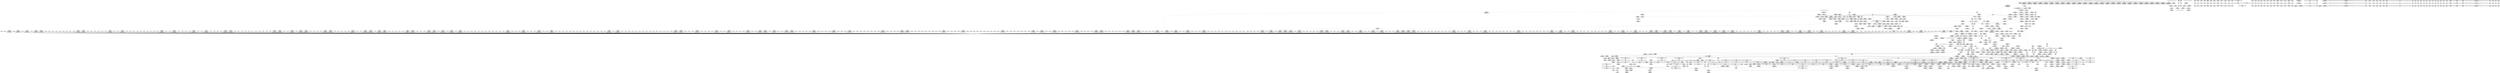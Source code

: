digraph {
	CE0x4975ca0 [shape=record,shape=Mrecord,label="{CE0x4975ca0|80:_i64,_:_CRE_1356,1357_}"]
	CE0x4936230 [shape=record,shape=Mrecord,label="{CE0x4936230|80:_i64,_:_CRE_409,410_}"]
	CE0x4979ec0 [shape=record,shape=Mrecord,label="{CE0x4979ec0|80:_i64,_:_CRE_1640,1641_}"]
	CE0x499f980 [shape=record,shape=Mrecord,label="{CE0x499f980|aa_cred_profile:tmp7|security/apparmor/include/context.h,100}"]
	CE0x498deb0 [shape=record,shape=Mrecord,label="{CE0x498deb0|aa_path_perm:request|Function::aa_path_perm&Arg::request::}"]
	CE0x496c420 [shape=record,shape=Mrecord,label="{CE0x496c420|80:_i64,_:_CRE_696,704_|*MultipleSource*|security/apparmor/include/apparmor.h,117|*LoadInst*|security/apparmor/include/apparmor.h,117}"]
	CE0x49206a0 [shape=record,shape=Mrecord,label="{CE0x49206a0|i64*_getelementptr_inbounds_(_2_x_i64_,_2_x_i64_*___llvm_gcov_ctr55,_i64_0,_i64_1)|*Constant*|*SummSink*}"]
	CE0x4935f00 [shape=record,shape=Mrecord,label="{CE0x4935f00|80:_i64,_:_CRE_406,407_}"]
	CE0x49930c0 [shape=record,shape=Mrecord,label="{CE0x49930c0|common_perm:if.end|*SummSource*}"]
	CE0x49a24b0 [shape=record,shape=Mrecord,label="{CE0x49a24b0|_call_void_mcount()_#2|*SummSource*}"]
	CE0x49a6e30 [shape=record,shape=Mrecord,label="{CE0x49a6e30|44:_i32,_48:_i16,_128:_i8*,_:_SCMRE_4,8_|*MultipleSource*|Function::aa_cred_profile&Arg::cred::|security/apparmor/include/context.h,99|security/apparmor/include/context.h,138}"]
	CE0x4974320 [shape=record,shape=Mrecord,label="{CE0x4974320|80:_i64,_:_CRE_1332,1333_}"]
	CE0x4973bb0 [shape=record,shape=Mrecord,label="{CE0x4973bb0|80:_i64,_:_CRE_1325,1326_}"]
	CE0x490b6e0 [shape=record,shape=Mrecord,label="{CE0x490b6e0|apparmor_path_chown:entry}"]
	CE0x49727e0 [shape=record,shape=Mrecord,label="{CE0x49727e0|80:_i64,_:_CRE_1306,1307_}"]
	CE0x4934ec0 [shape=record,shape=Mrecord,label="{CE0x4934ec0|80:_i64,_:_CRE_392,393_}"]
	CE0x4949970 [shape=record,shape=Mrecord,label="{CE0x4949970|i64*_getelementptr_inbounds_(_5_x_i64_,_5_x_i64_*___llvm_gcov_ctr57,_i64_0,_i64_0)|*Constant*}"]
	CE0x4944690 [shape=record,shape=Mrecord,label="{CE0x4944690|i64_4|*Constant*}"]
	CE0x4926a30 [shape=record,shape=Mrecord,label="{CE0x4926a30|i32_11|*Constant*|*SummSource*}"]
	CE0x499e8b0 [shape=record,shape=Mrecord,label="{CE0x499e8b0|i64*_getelementptr_inbounds_(_11_x_i64_,_11_x_i64_*___llvm_gcov_ctr58,_i64_0,_i64_1)|*Constant*}"]
	CE0x495ebe0 [shape=record,shape=Mrecord,label="{CE0x495ebe0|i8_1|*Constant*|*SummSink*}"]
	CE0x49caeb0 [shape=record,shape=Mrecord,label="{CE0x49caeb0|aa_cred_profile:tmp31|security/apparmor/include/context.h,100}"]
	CE0x4924e40 [shape=record,shape=Mrecord,label="{CE0x4924e40|apparmor_path_chown:tmp2|*LoadInst*|security/apparmor/lsm.c,357|*SummSource*}"]
	CE0x49a22d0 [shape=record,shape=Mrecord,label="{CE0x49a22d0|__aa_current_profile:tmp}"]
	CE0x4972950 [shape=record,shape=Mrecord,label="{CE0x4972950|80:_i64,_:_CRE_1307,1308_}"]
	CE0x49789e0 [shape=record,shape=Mrecord,label="{CE0x49789e0|80:_i64,_:_CRE_1620,1621_}"]
	CE0x4941a00 [shape=record,shape=Mrecord,label="{CE0x4941a00|80:_i64,_:_CRE_460,461_}"]
	CE0x49333a0 [shape=record,shape=Mrecord,label="{CE0x49333a0|80:_i64,_:_CRE_280,288_|*MultipleSource*|security/apparmor/include/apparmor.h,117|*LoadInst*|security/apparmor/include/apparmor.h,117}"]
	CE0x4946c60 [shape=record,shape=Mrecord,label="{CE0x4946c60|apparmor_path_chown:tmp4|security/apparmor/lsm.c,357|*SummSource*}"]
	CE0x49c8a50 [shape=record,shape=Mrecord,label="{CE0x49c8a50|aa_cred_profile:tmp32|security/apparmor/include/context.h,101|*SummSink*}"]
	CE0x4998990 [shape=record,shape=Mrecord,label="{CE0x4998990|aa_cred_profile:if.end|*SummSource*}"]
	CE0x4952c20 [shape=record,shape=Mrecord,label="{CE0x4952c20|GLOBAL:aa_path_perm|*Constant*|*SummSink*}"]
	CE0x49a1e70 [shape=record,shape=Mrecord,label="{CE0x49a1e70|aa_cred_profile:do.cond|*SummSource*}"]
	CE0x4987fa0 [shape=record,shape=Mrecord,label="{CE0x4987fa0|0:_%struct.aa_profile*,_:_CMRE_0,8_|*MultipleSource*|security/apparmor/include/context.h,99|*LoadInst*|security/apparmor/include/context.h,99|security/apparmor/include/context.h,100}"]
	CE0x4973330 [shape=record,shape=Mrecord,label="{CE0x4973330|80:_i64,_:_CRE_1317,1318_}"]
	CE0x495a7a0 [shape=record,shape=Mrecord,label="{CE0x495a7a0|__aa_current_profile:tmp14|security/apparmor/include/context.h,138|*SummSink*}"]
	CE0x49a7b80 [shape=record,shape=Mrecord,label="{CE0x49a7b80|__aa_current_profile:tmp8|security/apparmor/include/context.h,138}"]
	CE0x49331b0 [shape=record,shape=Mrecord,label="{CE0x49331b0|80:_i64,_:_CRE_272,280_|*MultipleSource*|security/apparmor/include/apparmor.h,117|*LoadInst*|security/apparmor/include/apparmor.h,117}"]
	CE0x49cb1c0 [shape=record,shape=Mrecord,label="{CE0x49cb1c0|aa_cred_profile:tmp31|security/apparmor/include/context.h,100|*SummSink*}"]
	CE0x4923780 [shape=record,shape=Mrecord,label="{CE0x4923780|8:_%struct.dentry*,_:_CRE_8,16_|*MultipleSource*|security/apparmor/lsm.c,357|Function::apparmor_path_chown&Arg::path::}"]
	CE0x4975db0 [shape=record,shape=Mrecord,label="{CE0x4975db0|80:_i64,_:_CRE_1357,1358_}"]
	CE0x4966250 [shape=record,shape=Mrecord,label="{CE0x4966250|80:_i64,_:_CRE_528,536_|*MultipleSource*|security/apparmor/include/apparmor.h,117|*LoadInst*|security/apparmor/include/apparmor.h,117}"]
	CE0x4945470 [shape=record,shape=Mrecord,label="{CE0x4945470|i64*_getelementptr_inbounds_(_6_x_i64_,_6_x_i64_*___llvm_gcov_ctr84,_i64_0,_i64_4)|*Constant*|*SummSource*}"]
	CE0x4901cc0 [shape=record,shape=Mrecord,label="{CE0x4901cc0|apparmor_path_chown:return|*SummSource*}"]
	CE0x49761f0 [shape=record,shape=Mrecord,label="{CE0x49761f0|80:_i64,_:_CRE_1361,1362_}"]
	CE0x49358a0 [shape=record,shape=Mrecord,label="{CE0x49358a0|80:_i64,_:_CRE_400,401_}"]
	CE0x4953580 [shape=record,shape=Mrecord,label="{CE0x4953580|GLOBAL:common_perm|*Constant*}"]
	CE0x4948b80 [shape=record,shape=Mrecord,label="{CE0x4948b80|aa_cred_profile:tmp8|security/apparmor/include/context.h,100|*SummSource*}"]
	CE0x4971d70 [shape=record,shape=Mrecord,label="{CE0x4971d70|80:_i64,_:_CRE_1278,1279_}"]
	CE0x4962320 [shape=record,shape=Mrecord,label="{CE0x4962320|80:_i64,_:_CRE_431,432_}"]
	CE0x49902b0 [shape=record,shape=Mrecord,label="{CE0x49902b0|__aa_current_profile:do.body}"]
	CE0x49a5520 [shape=record,shape=Mrecord,label="{CE0x49a5520|__aa_current_profile:land.lhs.true}"]
	CE0x499ff50 [shape=record,shape=Mrecord,label="{CE0x499ff50|__aa_current_profile:tmp9|security/apparmor/include/context.h,138}"]
	CE0x498fd10 [shape=record,shape=Mrecord,label="{CE0x498fd10|common_perm:tmp10|security/apparmor/lsm.c,172}"]
	CE0x4964e10 [shape=record,shape=Mrecord,label="{CE0x4964e10|_call_void_mcount()_#2}"]
	CE0x4962a90 [shape=record,shape=Mrecord,label="{CE0x4962a90|80:_i64,_:_CRE_438,439_}"]
	CE0x497cd80 [shape=record,shape=Mrecord,label="{CE0x497cd80|80:_i64,_:_CRE_1684,1685_}"]
	CE0x4909c90 [shape=record,shape=Mrecord,label="{CE0x4909c90|i32_1|*Constant*|*SummSource*}"]
	CE0x49867e0 [shape=record,shape=Mrecord,label="{CE0x49867e0|aa_cred_profile:lnot|security/apparmor/include/context.h,100|*SummSource*}"]
	CE0x49188f0 [shape=record,shape=Mrecord,label="{CE0x49188f0|__aa_current_profile:call|security/apparmor/include/context.h,138|*SummSource*}"]
	CE0x49d3630 [shape=record,shape=Mrecord,label="{CE0x49d3630|aa_cred_profile:tmp15|security/apparmor/include/context.h,100|*SummSink*}"]
	CE0x4958af0 [shape=record,shape=Mrecord,label="{CE0x4958af0|mediated_filesystem:tmp4|*LoadInst*|security/apparmor/include/apparmor.h,117|*SummSink*}"]
	CE0x49418f0 [shape=record,shape=Mrecord,label="{CE0x49418f0|80:_i64,_:_CRE_459,460_}"]
	CE0x49181c0 [shape=record,shape=Mrecord,label="{CE0x49181c0|__aa_current_profile:tmp1|*SummSink*}"]
	CE0x498b2c0 [shape=record,shape=Mrecord,label="{CE0x498b2c0|aa_cred_profile:tmp26|security/apparmor/include/context.h,100|*SummSink*}"]
	CE0x4970d80 [shape=record,shape=Mrecord,label="{CE0x4970d80|80:_i64,_:_CRE_1263,1264_}"]
	CE0x497ca50 [shape=record,shape=Mrecord,label="{CE0x497ca50|80:_i64,_:_CRE_1681,1682_}"]
	CE0x496fd90 [shape=record,shape=Mrecord,label="{CE0x496fd90|80:_i64,_:_CRE_1248,1249_}"]
	CE0x49348f0 [shape=record,shape=Mrecord,label="{CE0x49348f0|80:_i64,_:_CRE_368,372_|*MultipleSource*|security/apparmor/include/apparmor.h,117|*LoadInst*|security/apparmor/include/apparmor.h,117}"]
	CE0x4973880 [shape=record,shape=Mrecord,label="{CE0x4973880|80:_i64,_:_CRE_1322,1323_}"]
	CE0x4973000 [shape=record,shape=Mrecord,label="{CE0x4973000|80:_i64,_:_CRE_1314,1315_}"]
	CE0x48fd800 [shape=record,shape=Mrecord,label="{CE0x48fd800|apparmor_path_chown:return}"]
	CE0x4992690 [shape=record,shape=Mrecord,label="{CE0x4992690|i1_true|*Constant*|*SummSource*}"]
	CE0x49e8480 [shape=record,shape=Mrecord,label="{CE0x49e8480|aa_cred_profile:tobool1|security/apparmor/include/context.h,100}"]
	CE0x4978000 [shape=record,shape=Mrecord,label="{CE0x4978000|80:_i64,_:_CRE_1600,1604_|*MultipleSource*|security/apparmor/include/apparmor.h,117|*LoadInst*|security/apparmor/include/apparmor.h,117}"]
	CE0x490d7c0 [shape=record,shape=Mrecord,label="{CE0x490d7c0|apparmor_path_chown:tmp6|*LoadInst*|security/apparmor/lsm.c,358|*SummSink*}"]
	CE0x49245a0 [shape=record,shape=Mrecord,label="{CE0x49245a0|0:_i16,_4:_i32,_8:_i16,_40:_%struct.super_block*,_72:_i32,_:_SCMRE_0,4_|*MultipleSource*|security/apparmor/lsm.c,357|security/apparmor/lsm.c, 357}"]
	CE0x494a350 [shape=record,shape=Mrecord,label="{CE0x494a350|_ret_i1_%lnot,_!dbg_!15473|security/apparmor/include/apparmor.h,117|*SummSource*}"]
	CE0x49790f0 [shape=record,shape=Mrecord,label="{CE0x49790f0|80:_i64,_:_CRE_1627,1628_}"]
	CE0x497fee0 [shape=record,shape=Mrecord,label="{CE0x497fee0|80:_i64,_:_CRE_1874,1875_}"]
	CE0x496cfc0 [shape=record,shape=Mrecord,label="{CE0x496cfc0|80:_i64,_:_CRE_896,1208_|*MultipleSource*|security/apparmor/include/apparmor.h,117|*LoadInst*|security/apparmor/include/apparmor.h,117}"]
	CE0x49352a0 [shape=record,shape=Mrecord,label="{CE0x49352a0|80:_i64,_:_CRE_394,395_}"]
	CE0x4963750 [shape=record,shape=Mrecord,label="{CE0x4963750|80:_i64,_:_CRE_450,451_}"]
	CE0x498cff0 [shape=record,shape=Mrecord,label="{CE0x498cff0|aa_path_perm:profile|Function::aa_path_perm&Arg::profile::}"]
	CE0x4971930 [shape=record,shape=Mrecord,label="{CE0x4971930|80:_i64,_:_CRE_1274,1275_}"]
	CE0x49403f0 [shape=record,shape=Mrecord,label="{CE0x49403f0|i32_2|*Constant*|*SummSink*}"]
	CE0x498d740 [shape=record,shape=Mrecord,label="{CE0x498d740|aa_path_perm:path|Function::aa_path_perm&Arg::path::|*SummSource*}"]
	CE0x49e8930 [shape=record,shape=Mrecord,label="{CE0x49e8930|%struct.aa_profile*_null|*Constant*|*SummSource*}"]
	CE0x494b190 [shape=record,shape=Mrecord,label="{CE0x494b190|apparmor_path_chown:dentry5|security/apparmor/lsm.c,361|*SummSink*}"]
	CE0x48fd3a0 [shape=record,shape=Mrecord,label="{CE0x48fd3a0|i64*_getelementptr_inbounds_(_6_x_i64_,_6_x_i64_*___llvm_gcov_ctr84,_i64_0,_i64_0)|*Constant*|*SummSink*}"]
	CE0x4998d90 [shape=record,shape=Mrecord,label="{CE0x4998d90|common_perm:tmp1}"]
	CE0x4963e60 [shape=record,shape=Mrecord,label="{CE0x4963e60|44:_i32,_48:_i16,_128:_i8*,_:_SCMRE_32,36_|*MultipleSource*|Function::aa_cred_profile&Arg::cred::|security/apparmor/include/context.h,99|security/apparmor/include/context.h,138}"]
	CE0x49a5660 [shape=record,shape=Mrecord,label="{CE0x49a5660|44:_i32,_48:_i16,_128:_i8*,_:_SCMRE_36,40_|*MultipleSource*|Function::aa_cred_profile&Arg::cred::|security/apparmor/include/context.h,99|security/apparmor/include/context.h,138}"]
	CE0x4932fc0 [shape=record,shape=Mrecord,label="{CE0x4932fc0|80:_i64,_:_CRE_268,272_|*MultipleSource*|security/apparmor/include/apparmor.h,117|*LoadInst*|security/apparmor/include/apparmor.h,117}"]
	CE0x4957b60 [shape=record,shape=Mrecord,label="{CE0x4957b60|_call_void_mcount()_#2|*SummSink*}"]
	CE0x4947190 [shape=record,shape=Mrecord,label="{CE0x4947190|apparmor_path_chown:tmp5|security/apparmor/lsm.c,357|*SummSink*}"]
	CE0x49044b0 [shape=record,shape=Mrecord,label="{CE0x49044b0|i64_1|*Constant*}"]
	CE0x494f200 [shape=record,shape=Mrecord,label="{CE0x494f200|80:_i64,_:_CRE_192,200_|*MultipleSource*|security/apparmor/include/apparmor.h,117|*LoadInst*|security/apparmor/include/apparmor.h,117}"]
	CE0x4966c00 [shape=record,shape=Mrecord,label="{CE0x4966c00|80:_i64,_:_CRE_561,562_}"]
	CE0x49559f0 [shape=record,shape=Mrecord,label="{CE0x49559f0|common_perm:mask|Function::common_perm&Arg::mask::}"]
	CE0x49494c0 [shape=record,shape=Mrecord,label="{CE0x49494c0|aa_cred_profile:tmp9|security/apparmor/include/context.h,100|*SummSink*}"]
	CE0x49e5cf0 [shape=record,shape=Mrecord,label="{CE0x49e5cf0|aa_cred_profile:tmp25|security/apparmor/include/context.h,100|*SummSource*}"]
	CE0x49814f0 [shape=record,shape=Mrecord,label="{CE0x49814f0|80:_i64,_:_CRE_2248,2256_|*MultipleSource*|security/apparmor/include/apparmor.h,117|*LoadInst*|security/apparmor/include/apparmor.h,117}"]
	CE0x4997720 [shape=record,shape=Mrecord,label="{CE0x4997720|__aa_current_profile:tmp3}"]
	CE0x49bee50 [shape=record,shape=Mrecord,label="{CE0x49bee50|_ret_%struct.aa_profile*_%tmp34,_!dbg_!15510|security/apparmor/include/context.h,101|*SummSink*}"]
	CE0x49426f0 [shape=record,shape=Mrecord,label="{CE0x49426f0|apparmor_path_chown:tmp10|security/apparmor/lsm.c,361|*SummSource*}"]
	CE0x49d8ee0 [shape=record,shape=Mrecord,label="{CE0x49d8ee0|%struct.aa_task_cxt*_null|*Constant*|*SummSource*}"]
	CE0x49828f0 [shape=record,shape=Mrecord,label="{CE0x49828f0|__aa_current_profile:tmp7|security/apparmor/include/context.h,138|*SummSink*}"]
	"CONST[source:0(mediator),value:0(static)][purpose:{operation}][SrcIdx:2]"
	CE0x4948f70 [shape=record,shape=Mrecord,label="{CE0x4948f70|aa_cred_profile:tmp8|security/apparmor/include/context.h,100|*SummSink*}"]
	CE0x4934700 [shape=record,shape=Mrecord,label="{CE0x4934700|80:_i64,_:_CRE_360,368_|*MultipleSource*|security/apparmor/include/apparmor.h,117|*LoadInst*|security/apparmor/include/apparmor.h,117}"]
	CE0x497b840 [shape=record,shape=Mrecord,label="{CE0x497b840|80:_i64,_:_CRE_1664,1665_}"]
	CE0x49e8320 [shape=record,shape=Mrecord,label="{CE0x49e8320|aa_cred_profile:tmp12|security/apparmor/include/context.h,100|*SummSink*}"]
	CE0x4981300 [shape=record,shape=Mrecord,label="{CE0x4981300|80:_i64,_:_CRE_2120,2248_|*MultipleSource*|security/apparmor/include/apparmor.h,117|*LoadInst*|security/apparmor/include/apparmor.h,117}"]
	CE0x4901680 [shape=record,shape=Mrecord,label="{CE0x4901680|apparmor_path_chown:entry|*SummSource*}"]
	CE0x496fa60 [shape=record,shape=Mrecord,label="{CE0x496fa60|80:_i64,_:_CRE_1245,1246_}"]
	CE0x49772f0 [shape=record,shape=Mrecord,label="{CE0x49772f0|80:_i64,_:_CRE_1384,1392_|*MultipleSource*|security/apparmor/include/apparmor.h,117|*LoadInst*|security/apparmor/include/apparmor.h,117}"]
	CE0x491c820 [shape=record,shape=Mrecord,label="{CE0x491c820|GLOBAL:__llvm_gcov_ctr57|Global_var:__llvm_gcov_ctr57|*SummSink*}"]
	CE0x4995660 [shape=record,shape=Mrecord,label="{CE0x4995660|__aa_current_profile:tobool1|security/apparmor/include/context.h,138}"]
	CE0x4956520 [shape=record,shape=Mrecord,label="{CE0x4956520|i64*_getelementptr_inbounds_(_6_x_i64_,_6_x_i64_*___llvm_gcov_ctr84,_i64_0,_i64_5)|*Constant*}"]
	CE0x498ce40 [shape=record,shape=Mrecord,label="{CE0x498ce40|aa_path_perm:op|Function::aa_path_perm&Arg::op::|*SummSource*}"]
	CE0x495eda0 [shape=record,shape=Mrecord,label="{CE0x495eda0|i8*_getelementptr_inbounds_(_36_x_i8_,_36_x_i8_*_.str12,_i32_0,_i32_0)|*Constant*}"]
	CE0x4999450 [shape=record,shape=Mrecord,label="{CE0x4999450|i64_0|*Constant*}"]
	CE0x4975420 [shape=record,shape=Mrecord,label="{CE0x4975420|80:_i64,_:_CRE_1348,1349_}"]
	CE0x4972a00 [shape=record,shape=Mrecord,label="{CE0x4972a00|80:_i64,_:_CRE_1308,1309_}"]
	CE0x497f910 [shape=record,shape=Mrecord,label="{CE0x497f910|80:_i64,_:_CRE_1864,1872_|*MultipleSource*|security/apparmor/include/apparmor.h,117|*LoadInst*|security/apparmor/include/apparmor.h,117}"]
	CE0x49402b0 [shape=record,shape=Mrecord,label="{CE0x49402b0|apparmor_path_chown:tmp3|security/apparmor/lsm.c,357|*SummSource*}"]
	CE0x490b0c0 [shape=record,shape=Mrecord,label="{CE0x490b0c0|apparmor_path_chown:coerce.dive}"]
	CE0x494e0a0 [shape=record,shape=Mrecord,label="{CE0x494e0a0|80:_i64,_:_CRE_120,128_|*MultipleSource*|security/apparmor/include/apparmor.h,117|*LoadInst*|security/apparmor/include/apparmor.h,117}"]
	CE0x4976630 [shape=record,shape=Mrecord,label="{CE0x4976630|80:_i64,_:_CRE_1365,1366_}"]
	CE0x4954d50 [shape=record,shape=Mrecord,label="{CE0x4954d50|common_perm:op|Function::common_perm&Arg::op::}"]
	CE0x49a9df0 [shape=record,shape=Mrecord,label="{CE0x49a9df0|i64*_getelementptr_inbounds_(_16_x_i64_,_16_x_i64_*___llvm_gcov_ctr46,_i64_0,_i64_1)|*Constant*|*SummSink*}"]
	CE0x4963ce0 [shape=record,shape=Mrecord,label="{CE0x4963ce0|44:_i32,_48:_i16,_128:_i8*,_:_SCMRE_28,32_|*MultipleSource*|Function::aa_cred_profile&Arg::cred::|security/apparmor/include/context.h,99|security/apparmor/include/context.h,138}"]
	CE0x49d57a0 [shape=record,shape=Mrecord,label="{CE0x49d57a0|44:_i32,_48:_i16,_128:_i8*,_:_SCMRE_80,88_|*MultipleSource*|Function::aa_cred_profile&Arg::cred::|security/apparmor/include/context.h,99|security/apparmor/include/context.h,138}"]
	CE0x49d2250 [shape=record,shape=Mrecord,label="{CE0x49d2250|aa_cred_profile:tobool4|security/apparmor/include/context.h,100}"]
	CE0x494d050 [shape=record,shape=Mrecord,label="{CE0x494d050|80:_i64,_:_CRE_40,48_|*MultipleSource*|security/apparmor/include/apparmor.h,117|*LoadInst*|security/apparmor/include/apparmor.h,117}"]
	CE0x4968e80 [shape=record,shape=Mrecord,label="{CE0x4968e80|80:_i64,_:_CRE_593,594_}"]
	CE0x49781f0 [shape=record,shape=Mrecord,label="{CE0x49781f0|80:_i64,_:_CRE_1608,1612_|*MultipleSource*|security/apparmor/include/apparmor.h,117|*LoadInst*|security/apparmor/include/apparmor.h,117}"]
	CE0x4983460 [shape=record,shape=Mrecord,label="{CE0x4983460|aa_cred_profile:do.body6|*SummSink*}"]
	CE0x49a78a0 [shape=record,shape=Mrecord,label="{CE0x49a78a0|aa_cred_profile:security|security/apparmor/include/context.h,99}"]
	CE0x4986660 [shape=record,shape=Mrecord,label="{CE0x4986660|aa_cred_profile:lnot|security/apparmor/include/context.h,100}"]
	CE0x4930360 [shape=record,shape=Mrecord,label="{CE0x4930360|aa_cred_profile:tmp16|security/apparmor/include/context.h,100|*SummSink*}"]
	CE0x4909df0 [shape=record,shape=Mrecord,label="{CE0x4909df0|72:_%struct.hlist_bl_node**,_80:_%struct.dentry*,_104:_%struct.inode*,_:_CRE_104,112_|*MultipleSource*|security/apparmor/lsm.c,357|*LoadInst*|security/apparmor/lsm.c,357}"]
	CE0x4945dc0 [shape=record,shape=Mrecord,label="{CE0x4945dc0|apparmor_path_chown:tmp17|security/apparmor/lsm.c,364}"]
	CE0x49c8970 [shape=record,shape=Mrecord,label="{CE0x49c8970|aa_cred_profile:tmp32|security/apparmor/include/context.h,101}"]
	CE0x4986130 [shape=record,shape=Mrecord,label="{CE0x4986130|i64_3|*Constant*|*SummSink*}"]
	CE0x496a4d0 [shape=record,shape=Mrecord,label="{CE0x496a4d0|80:_i64,_:_CRE_614,615_}"]
	CE0x49818d0 [shape=record,shape=Mrecord,label="{CE0x49818d0|80:_i64,_:_CRE_2264,2268_|*MultipleSource*|security/apparmor/include/apparmor.h,117|*LoadInst*|security/apparmor/include/apparmor.h,117}"]
	CE0x496d860 [shape=record,shape=Mrecord,label="{CE0x496d860|80:_i64,_:_CRE_1213,1214_}"]
	CE0x4944150 [shape=record,shape=Mrecord,label="{CE0x4944150|i64*_getelementptr_inbounds_(_6_x_i64_,_6_x_i64_*___llvm_gcov_ctr84,_i64_0,_i64_3)|*Constant*}"]
	CE0x4986b00 [shape=record,shape=Mrecord,label="{CE0x4986b00|aa_cred_profile:lnot|security/apparmor/include/context.h,100|*SummSink*}"]
	CE0x490dff0 [shape=record,shape=Mrecord,label="{CE0x490dff0|GLOBAL:__aa_current_profile.__warned|Global_var:__aa_current_profile.__warned}"]
	CE0x497bb70 [shape=record,shape=Mrecord,label="{CE0x497bb70|80:_i64,_:_CRE_1667,1668_}"]
	CE0x4976960 [shape=record,shape=Mrecord,label="{CE0x4976960|80:_i64,_:_CRE_1368,1369_}"]
	CE0x49106f0 [shape=record,shape=Mrecord,label="{CE0x49106f0|apparmor_path_chown:path|Function::apparmor_path_chown&Arg::path::}"]
	CE0x4979530 [shape=record,shape=Mrecord,label="{CE0x4979530|80:_i64,_:_CRE_1631,1632_}"]
	CE0x49703f0 [shape=record,shape=Mrecord,label="{CE0x49703f0|80:_i64,_:_CRE_1254,1255_}"]
	CE0x4943840 [shape=record,shape=Mrecord,label="{CE0x4943840|apparmor_path_chown:tmp11|security/apparmor/lsm.c,361|*SummSource*}"]
	CE0x4973dd0 [shape=record,shape=Mrecord,label="{CE0x4973dd0|80:_i64,_:_CRE_1327,1328_}"]
	CE0x497f150 [shape=record,shape=Mrecord,label="{CE0x497f150|80:_i64,_:_CRE_1832,1840_|*MultipleSource*|security/apparmor/include/apparmor.h,117|*LoadInst*|security/apparmor/include/apparmor.h,117}"]
	CE0x4971600 [shape=record,shape=Mrecord,label="{CE0x4971600|80:_i64,_:_CRE_1271,1272_}"]
	CE0x49cab30 [shape=record,shape=Mrecord,label="{CE0x49cab30|aa_cred_profile:tmp30|security/apparmor/include/context.h,100|*SummSource*}"]
	CE0x4978a90 [shape=record,shape=Mrecord,label="{CE0x4978a90|80:_i64,_:_CRE_1621,1622_}"]
	CE0x4981ea0 [shape=record,shape=Mrecord,label="{CE0x4981ea0|mediated_filesystem:tmp5|security/apparmor/include/apparmor.h,117|*SummSource*}"]
	CE0x49a6a70 [shape=record,shape=Mrecord,label="{CE0x49a6a70|GLOBAL:__aa_current_profile.__warned|Global_var:__aa_current_profile.__warned|*SummSink*}"]
	CE0x4949c20 [shape=record,shape=Mrecord,label="{CE0x4949c20|i64_2|*Constant*|*SummSink*}"]
	CE0x4956380 [shape=record,shape=Mrecord,label="{CE0x4956380|_ret_i32_%error.0,_!dbg_!15483|security/apparmor/lsm.c,172|*SummSink*}"]
	CE0x497fb00 [shape=record,shape=Mrecord,label="{CE0x497fb00|80:_i64,_:_CRE_1872,1873_}"]
	CE0x4949890 [shape=record,shape=Mrecord,label="{CE0x4949890|common_perm:if.then|*SummSource*}"]
	CE0x4923c80 [shape=record,shape=Mrecord,label="{CE0x4923c80|apparmor_path_chown:tmp13|security/apparmor/lsm.c,361|*SummSource*}"]
	CE0x49bbed0 [shape=record,shape=Mrecord,label="{CE0x49bbed0|get_current:entry}"]
	CE0x49bc030 [shape=record,shape=Mrecord,label="{CE0x49bc030|get_current:entry|*SummSource*}"]
	CE0x4918a50 [shape=record,shape=Mrecord,label="{CE0x4918a50|i32_0|*Constant*}"]
	CE0x496ad50 [shape=record,shape=Mrecord,label="{CE0x496ad50|80:_i64,_:_CRE_622,623_}"]
	CE0x4910860 [shape=record,shape=Mrecord,label="{CE0x4910860|apparmor_path_chown:uid|security/apparmor/lsm.c, 355|*SummSource*}"]
	CE0x49783e0 [shape=record,shape=Mrecord,label="{CE0x49783e0|80:_i64,_:_CRE_1616,1617_}"]
	CE0x4981110 [shape=record,shape=Mrecord,label="{CE0x4981110|80:_i64,_:_CRE_2112,2120_|*MultipleSource*|security/apparmor/include/apparmor.h,117|*LoadInst*|security/apparmor/include/apparmor.h,117}"]
	CE0x4955360 [shape=record,shape=Mrecord,label="{CE0x4955360|i32_512|*Constant*}"]
	CE0x4933780 [shape=record,shape=Mrecord,label="{CE0x4933780|80:_i64,_:_CRE_296,304_|*MultipleSource*|security/apparmor/include/apparmor.h,117|*LoadInst*|security/apparmor/include/apparmor.h,117}"]
	CE0x49e7ba0 [shape=record,shape=Mrecord,label="{CE0x49e7ba0|%struct.aa_profile*_null|*Constant*}"]
	CE0x49a3880 [shape=record,shape=Mrecord,label="{CE0x49a3880|__aa_current_profile:tmp6|security/apparmor/include/context.h,138}"]
	CE0x49750f0 [shape=record,shape=Mrecord,label="{CE0x49750f0|80:_i64,_:_CRE_1345,1346_}"]
	CE0x49c7570 [shape=record,shape=Mrecord,label="{CE0x49c7570|aa_cred_profile:tmp29|security/apparmor/include/context.h,100|*SummSource*}"]
	CE0x4973660 [shape=record,shape=Mrecord,label="{CE0x4973660|80:_i64,_:_CRE_1320,1321_}"]
	CE0x494f7d0 [shape=record,shape=Mrecord,label="{CE0x494f7d0|80:_i64,_:_CRE_216,224_|*MultipleSource*|security/apparmor/include/apparmor.h,117|*LoadInst*|security/apparmor/include/apparmor.h,117}"]
	CE0x49e0c70 [shape=record,shape=Mrecord,label="{CE0x49e0c70|aa_cred_profile:lnot2|security/apparmor/include/context.h,100|*SummSource*}"]
	CE0x499f050 [shape=record,shape=Mrecord,label="{CE0x499f050|__aa_current_profile:tmp12|security/apparmor/include/context.h,138|*SummSink*}"]
	CE0x49e28d0 [shape=record,shape=Mrecord,label="{CE0x49e28d0|44:_i32,_48:_i16,_128:_i8*,_:_SCMRE_112,120_|*MultipleSource*|Function::aa_cred_profile&Arg::cred::|security/apparmor/include/context.h,99|security/apparmor/include/context.h,138}"]
	CE0x4970b60 [shape=record,shape=Mrecord,label="{CE0x4970b60|80:_i64,_:_CRE_1261,1262_}"]
	CE0x494cd10 [shape=record,shape=Mrecord,label="{CE0x494cd10|80:_i64,_:_CRE_24,32_|*MultipleSource*|security/apparmor/include/apparmor.h,117|*LoadInst*|security/apparmor/include/apparmor.h,117}"]
	CE0x49a3740 [shape=record,shape=Mrecord,label="{CE0x49a3740|i64*_getelementptr_inbounds_(_16_x_i64_,_16_x_i64_*___llvm_gcov_ctr46,_i64_0,_i64_0)|*Constant*|*SummSink*}"]
	CE0x49520b0 [shape=record,shape=Mrecord,label="{CE0x49520b0|common_perm:tmp8|security/apparmor/lsm.c,170|*SummSource*}"]
	CE0x49aa0c0 [shape=record,shape=Mrecord,label="{CE0x49aa0c0|__aa_current_profile:tmp10|security/apparmor/include/context.h,138|*SummSource*}"]
	CE0x49d3060 [shape=record,shape=Mrecord,label="{CE0x49d3060|i64_5|*Constant*}"]
	CE0x4944420 [shape=record,shape=Mrecord,label="{CE0x4944420|apparmor_path_chown:tmp12|security/apparmor/lsm.c,361|*SummSource*}"]
	CE0x49571a0 [shape=record,shape=Mrecord,label="{CE0x49571a0|mediated_filesystem:bb|*SummSource*}"]
	CE0x4941d30 [shape=record,shape=Mrecord,label="{CE0x4941d30|80:_i64,_:_CRE_463,464_}"]
	CE0x49317a0 [shape=record,shape=Mrecord,label="{CE0x49317a0|aa_cred_profile:tmp18|security/apparmor/include/context.h,100|*SummSource*}"]
	CE0x4942280 [shape=record,shape=Mrecord,label="{CE0x4942280|80:_i64,_:_CRE_488,496_|*MultipleSource*|security/apparmor/include/apparmor.h,117|*LoadInst*|security/apparmor/include/apparmor.h,117}"]
	CE0x4966f60 [shape=record,shape=Mrecord,label="{CE0x4966f60|80:_i64,_:_CRE_563,564_}"]
	CE0x4922830 [shape=record,shape=Mrecord,label="{CE0x4922830|i64*_getelementptr_inbounds_(_2_x_i64_,_2_x_i64_*___llvm_gcov_ctr55,_i64_0,_i64_1)|*Constant*}"]
	CE0x499e650 [shape=record,shape=Mrecord,label="{CE0x499e650|__aa_current_profile:tmp1|*SummSource*}"]
	CE0x49935a0 [shape=record,shape=Mrecord,label="{CE0x49935a0|common_perm:call|security/apparmor/lsm.c,168|*SummSource*}"]
	CE0x49a7760 [shape=record,shape=Mrecord,label="{CE0x49a7760|i32_22|*Constant*|*SummSource*}"]
	CE0x4990910 [shape=record,shape=Mrecord,label="{CE0x4990910|_call_void_mcount()_#2|*SummSource*}"]
	CE0x497a740 [shape=record,shape=Mrecord,label="{CE0x497a740|80:_i64,_:_CRE_1648,1649_}"]
	CE0x4947490 [shape=record,shape=Mrecord,label="{CE0x4947490|apparmor_path_chown:mode|security/apparmor/lsm.c,357|*SummSink*}"]
	CE0x491f850 [shape=record,shape=Mrecord,label="{CE0x491f850|_call_void_mcount()_#2}"]
	CE0x4935570 [shape=record,shape=Mrecord,label="{CE0x4935570|80:_i64,_:_CRE_397,398_}"]
	CE0x4936120 [shape=record,shape=Mrecord,label="{CE0x4936120|80:_i64,_:_CRE_408,409_}"]
	CE0x4912b80 [shape=record,shape=Mrecord,label="{CE0x4912b80|apparmor_path_chown:return|*SummSink*}"]
	CE0x49a7200 [shape=record,shape=Mrecord,label="{CE0x49a7200|__aa_current_profile:do.end|*SummSource*}"]
	CE0x49a1970 [shape=record,shape=Mrecord,label="{CE0x49a1970|__aa_current_profile:tmp4|security/apparmor/include/context.h,138|*SummSource*}"]
	CE0x4955da0 [shape=record,shape=Mrecord,label="{CE0x4955da0|common_perm:cond|Function::common_perm&Arg::cond::|*SummSource*}"]
	CE0x497bc80 [shape=record,shape=Mrecord,label="{CE0x497bc80|80:_i64,_:_CRE_1668,1669_}"]
	CE0x494ceb0 [shape=record,shape=Mrecord,label="{CE0x494ceb0|80:_i64,_:_CRE_32,40_|*MultipleSource*|security/apparmor/include/apparmor.h,117|*LoadInst*|security/apparmor/include/apparmor.h,117}"]
	CE0x497aeb0 [shape=record,shape=Mrecord,label="{CE0x497aeb0|80:_i64,_:_CRE_1655,1656_}"]
	CE0x4923630 [shape=record,shape=Mrecord,label="{CE0x4923630|apparmor_path_chown:dentry|security/apparmor/lsm.c,357|*SummSource*}"]
	CE0x49a3210 [shape=record,shape=Mrecord,label="{CE0x49a3210|__aa_current_profile:land.lhs.true|*SummSink*}"]
	CE0x4980d30 [shape=record,shape=Mrecord,label="{CE0x4980d30|80:_i64,_:_CRE_1928,2056_|*MultipleSource*|security/apparmor/include/apparmor.h,117|*LoadInst*|security/apparmor/include/apparmor.h,117}"]
	CE0x49e3860 [shape=record,shape=Mrecord,label="{CE0x49e3860|aa_cred_profile:tmp21|security/apparmor/include/context.h,100|*SummSource*}"]
	CE0x4942950 [shape=record,shape=Mrecord,label="{CE0x4942950|apparmor_path_chown:tmp10|security/apparmor/lsm.c,361}"]
	CE0x499f1d0 [shape=record,shape=Mrecord,label="{CE0x499f1d0|i64*_getelementptr_inbounds_(_11_x_i64_,_11_x_i64_*___llvm_gcov_ctr58,_i64_0,_i64_6)|*Constant*}"]
	CE0x49e1250 [shape=record,shape=Mrecord,label="{CE0x49e1250|aa_cred_profile:lnot3|security/apparmor/include/context.h,100|*SummSink*}"]
	CE0x4967b60 [shape=record,shape=Mrecord,label="{CE0x4967b60|80:_i64,_:_CRE_575,576_}"]
	CE0x4975530 [shape=record,shape=Mrecord,label="{CE0x4975530|80:_i64,_:_CRE_1349,1350_}"]
	CE0x4906200 [shape=record,shape=Mrecord,label="{CE0x4906200|apparmor_path_chown:tmp14|security/apparmor/lsm.c,361|*SummSink*}"]
	CE0x4992bd0 [shape=record,shape=Mrecord,label="{CE0x4992bd0|mediated_filesystem:lnot|security/apparmor/include/apparmor.h,117|*SummSource*}"]
	CE0x4911160 [shape=record,shape=Mrecord,label="{CE0x4911160|i32_2|*Constant*}"]
	CE0x4970a50 [shape=record,shape=Mrecord,label="{CE0x4970a50|80:_i64,_:_CRE_1260,1261_}"]
	CE0x498f800 [shape=record,shape=Mrecord,label="{CE0x498f800|common_perm:tmp9|security/apparmor/lsm.c,172|*SummSink*}"]
	CE0x49d4ac0 [shape=record,shape=Mrecord,label="{CE0x49d4ac0|aa_cred_profile:tmp10|security/apparmor/include/context.h,100}"]
	CE0x4960820 [shape=record,shape=Mrecord,label="{CE0x4960820|__aa_current_profile:tmp19|security/apparmor/include/context.h,138|*SummSink*}"]
	CE0x49a17b0 [shape=record,shape=Mrecord,label="{CE0x49a17b0|i64_0|*Constant*}"]
	CE0x4993a50 [shape=record,shape=Mrecord,label="{CE0x4993a50|aa_cred_profile:do.end|*SummSink*}"]
	CE0x491d2e0 [shape=record,shape=Mrecord,label="{CE0x491d2e0|GLOBAL:mediated_filesystem|*Constant*|*SummSource*}"]
	CE0x49c9040 [shape=record,shape=Mrecord,label="{CE0x49c9040|aa_cred_profile:tmp33|security/apparmor/include/context.h,101|*SummSource*}"]
	CE0x4960320 [shape=record,shape=Mrecord,label="{CE0x4960320|i64*_getelementptr_inbounds_(_11_x_i64_,_11_x_i64_*___llvm_gcov_ctr58,_i64_0,_i64_10)|*Constant*|*SummSink*}"]
	CE0x491c570 [shape=record,shape=Mrecord,label="{CE0x491c570|GLOBAL:__llvm_gcov_ctr57|Global_var:__llvm_gcov_ctr57}"]
	CE0x496eeb0 [shape=record,shape=Mrecord,label="{CE0x496eeb0|80:_i64,_:_CRE_1234,1235_}"]
	CE0x49d30d0 [shape=record,shape=Mrecord,label="{CE0x49d30d0|aa_cred_profile:tmp14|security/apparmor/include/context.h,100}"]
	CE0x4925980 [shape=record,shape=Mrecord,label="{CE0x4925980|aa_cred_profile:tmp3|*SummSink*}"]
	CE0x494b080 [shape=record,shape=Mrecord,label="{CE0x494b080|apparmor_path_chown:dentry5|security/apparmor/lsm.c,361|*SummSource*}"]
	CE0x491ce50 [shape=record,shape=Mrecord,label="{CE0x491ce50|apparmor_path_chown:tmp15|security/apparmor/lsm.c,362|*SummSource*}"]
	CE0x4973550 [shape=record,shape=Mrecord,label="{CE0x4973550|80:_i64,_:_CRE_1319,1320_}"]
	CE0x499ead0 [shape=record,shape=Mrecord,label="{CE0x499ead0|aa_cred_profile:tmp|*SummSource*}"]
	CE0x494fc90 [shape=record,shape=Mrecord,label="{CE0x494fc90|mediated_filesystem:entry|*SummSink*}"]
	CE0x4949ab0 [shape=record,shape=Mrecord,label="{CE0x4949ab0|i64*_getelementptr_inbounds_(_5_x_i64_,_5_x_i64_*___llvm_gcov_ctr57,_i64_0,_i64_0)|*Constant*|*SummSource*}"]
	CE0x4962430 [shape=record,shape=Mrecord,label="{CE0x4962430|80:_i64,_:_CRE_432,433_}"]
	CE0x4967940 [shape=record,shape=Mrecord,label="{CE0x4967940|80:_i64,_:_CRE_573,574_}"]
	CE0x497d0b0 [shape=record,shape=Mrecord,label="{CE0x497d0b0|80:_i64,_:_CRE_1687,1688_}"]
	CE0x4980050 [shape=record,shape=Mrecord,label="{CE0x4980050|80:_i64,_:_CRE_1875,1876_}"]
	CE0x49714f0 [shape=record,shape=Mrecord,label="{CE0x49714f0|80:_i64,_:_CRE_1270,1271_}"]
	CE0x499e070 [shape=record,shape=Mrecord,label="{CE0x499e070|__aa_current_profile:tmp5|security/apparmor/include/context.h,138|*SummSource*}"]
	CE0x4987c60 [shape=record,shape=Mrecord,label="{CE0x4987c60|aa_cred_profile:profile|security/apparmor/include/context.h,100|*SummSource*}"]
	CE0x4999380 [shape=record,shape=Mrecord,label="{CE0x4999380|i64_-2147483648|*Constant*|*SummSink*}"]
	CE0x4900030 [shape=record,shape=Mrecord,label="{CE0x4900030|apparmor_path_chown:if.then|*SummSink*}"]
	CE0x499fb00 [shape=record,shape=Mrecord,label="{CE0x499fb00|GLOBAL:__llvm_gcov_ctr46|Global_var:__llvm_gcov_ctr46}"]
	CE0x4949150 [shape=record,shape=Mrecord,label="{CE0x4949150|aa_cred_profile:tmp9|security/apparmor/include/context.h,100}"]
	CE0x4947e30 [shape=record,shape=Mrecord,label="{CE0x4947e30|common_perm:cmp|security/apparmor/lsm.c,169}"]
	CE0x49a3e30 [shape=record,shape=Mrecord,label="{CE0x49a3e30|aa_cred_profile:tmp2|*SummSink*}"]
	CE0x497c940 [shape=record,shape=Mrecord,label="{CE0x497c940|80:_i64,_:_CRE_1680,1681_}"]
	CE0x4974ed0 [shape=record,shape=Mrecord,label="{CE0x4974ed0|80:_i64,_:_CRE_1343,1344_}"]
	CE0x4909090 [shape=record,shape=Mrecord,label="{CE0x4909090|common_perm:tmp5|security/apparmor/lsm.c,169|*SummSink*}"]
	CE0x49d2770 [shape=record,shape=Mrecord,label="{CE0x49d2770|aa_cred_profile:tobool4|security/apparmor/include/context.h,100|*SummSink*}"]
	CE0x49a9690 [shape=record,shape=Mrecord,label="{CE0x49a9690|44:_i32,_48:_i16,_128:_i8*,_:_SCMRE_56,64_|*MultipleSource*|Function::aa_cred_profile&Arg::cred::|security/apparmor/include/context.h,99|security/apparmor/include/context.h,138}"]
	CE0x4990430 [shape=record,shape=Mrecord,label="{CE0x4990430|__aa_current_profile:do.body|*SummSource*}"]
	CE0x490c100 [shape=record,shape=Mrecord,label="{CE0x490c100|apparmor_path_chown:if.then}"]
	CE0x498f670 [shape=record,shape=Mrecord,label="{CE0x498f670|i64*_getelementptr_inbounds_(_5_x_i64_,_5_x_i64_*___llvm_gcov_ctr57,_i64_0,_i64_4)|*Constant*|*SummSink*}"]
	CE0x49652a0 [shape=record,shape=Mrecord,label="{CE0x49652a0|get_current:tmp1|*SummSource*}"]
	CE0x49325d0 [shape=record,shape=Mrecord,label="{CE0x49325d0|i64*_getelementptr_inbounds_(_16_x_i64_,_16_x_i64_*___llvm_gcov_ctr46,_i64_0,_i64_8)|*Constant*|*SummSink*}"]
	CE0x498a2e0 [shape=record,shape=Mrecord,label="{CE0x498a2e0|i64*_getelementptr_inbounds_(_16_x_i64_,_16_x_i64_*___llvm_gcov_ctr46,_i64_0,_i64_9)|*Constant*|*SummSink*}"]
	CE0x49701d0 [shape=record,shape=Mrecord,label="{CE0x49701d0|80:_i64,_:_CRE_1252,1253_}"]
	CE0x4978dc0 [shape=record,shape=Mrecord,label="{CE0x4978dc0|80:_i64,_:_CRE_1624,1625_}"]
	CE0x4966820 [shape=record,shape=Mrecord,label="{CE0x4966820|80:_i64,_:_CRE_552,556_|*MultipleSource*|security/apparmor/include/apparmor.h,117|*LoadInst*|security/apparmor/include/apparmor.h,117}"]
	CE0x4931f20 [shape=record,shape=Mrecord,label="{CE0x4931f20|i64*_getelementptr_inbounds_(_16_x_i64_,_16_x_i64_*___llvm_gcov_ctr46,_i64_0,_i64_8)|*Constant*}"]
	CE0x4949900 [shape=record,shape=Mrecord,label="{CE0x4949900|common_perm:if.then|*SummSink*}"]
	CE0x4962650 [shape=record,shape=Mrecord,label="{CE0x4962650|80:_i64,_:_CRE_434,435_}"]
	CE0x49682d0 [shape=record,shape=Mrecord,label="{CE0x49682d0|80:_i64,_:_CRE_582,583_}"]
	CE0x48fccf0 [shape=record,shape=Mrecord,label="{CE0x48fccf0|apparmor_path_chown:entry|*SummSink*}"]
	CE0x4906620 [shape=record,shape=Mrecord,label="{CE0x4906620|apparmor_path_chown:coerce.dive|*SummSource*}"]
	CE0x4995c60 [shape=record,shape=Mrecord,label="{CE0x4995c60|GLOBAL:__aa_current_profile|*Constant*|*SummSource*}"]
	CE0x4991c00 [shape=record,shape=Mrecord,label="{CE0x4991c00|mediated_filesystem:and|security/apparmor/include/apparmor.h,117}"]
	CE0x490ab60 [shape=record,shape=Mrecord,label="{CE0x490ab60|apparmor_path_chown:tmp|*SummSource*}"]
	CE0x498b5d0 [shape=record,shape=Mrecord,label="{CE0x498b5d0|aa_cred_profile:tmp27|security/apparmor/include/context.h,100}"]
	CE0x49d3930 [shape=record,shape=Mrecord,label="{CE0x49d3930|44:_i32,_48:_i16,_128:_i8*,_:_SCMRE_64,72_|*MultipleSource*|Function::aa_cred_profile&Arg::cred::|security/apparmor/include/context.h,99|security/apparmor/include/context.h,138}"]
	CE0x49a61c0 [shape=record,shape=Mrecord,label="{CE0x49a61c0|__aa_current_profile:bb|*SummSink*}"]
	CE0x4932dd0 [shape=record,shape=Mrecord,label="{CE0x4932dd0|80:_i64,_:_CRE_264,268_|*MultipleSource*|security/apparmor/include/apparmor.h,117|*LoadInst*|security/apparmor/include/apparmor.h,117}"]
	CE0x49c9950 [shape=record,shape=Mrecord,label="{CE0x49c9950|aa_cred_profile:tmp34|security/apparmor/include/context.h,101}"]
	CE0x498f070 [shape=record,shape=Mrecord,label="{CE0x498f070|common_perm:error.0|*SummSource*}"]
	CE0x4969a30 [shape=record,shape=Mrecord,label="{CE0x4969a30|80:_i64,_:_CRE_604,605_}"]
	CE0x490e6c0 [shape=record,shape=Mrecord,label="{CE0x490e6c0|44:_i32,_48:_i16,_128:_i8*,_:_SCMRE_168,176_|*MultipleSource*|Function::aa_cred_profile&Arg::cred::|security/apparmor/include/context.h,99|security/apparmor/include/context.h,138}"]
	CE0x497c3f0 [shape=record,shape=Mrecord,label="{CE0x497c3f0|80:_i64,_:_CRE_1675,1676_}"]
	CE0x4923e90 [shape=record,shape=Mrecord,label="{CE0x4923e90|0:_i32,_:_SCM_0,4_|*MultipleSource*|security/apparmor/lsm.c, 355}"]
	CE0x498c550 [shape=record,shape=Mrecord,label="{CE0x498c550|aa_cred_profile:tmp28|security/apparmor/include/context.h,100}"]
	CE0x4996ec0 [shape=record,shape=Mrecord,label="{CE0x4996ec0|44:_i32,_48:_i16,_128:_i8*,_:_SCMRE_48,52_|*MultipleSource*|Function::aa_cred_profile&Arg::cred::|security/apparmor/include/context.h,99|security/apparmor/include/context.h,138}"]
	CE0x48fdb40 [shape=record,shape=Mrecord,label="{CE0x48fdb40|apparmor_path_chown:uid|security/apparmor/lsm.c, 355}"]
	CE0x4993280 [shape=record,shape=Mrecord,label="{CE0x4993280|common_perm:if.end|*SummSink*}"]
	CE0x4951260 [shape=record,shape=Mrecord,label="{CE0x4951260|i64*_getelementptr_inbounds_(_5_x_i64_,_5_x_i64_*___llvm_gcov_ctr57,_i64_0,_i64_3)|*Constant*|*SummSource*}"]
	CE0x4923710 [shape=record,shape=Mrecord,label="{CE0x4923710|8:_%struct.dentry*,_:_CRE_0,8_|*MultipleSource*|security/apparmor/lsm.c,357|Function::apparmor_path_chown&Arg::path::}"]
	CE0x49992b0 [shape=record,shape=Mrecord,label="{CE0x49992b0|i64_-2147483648|*Constant*|*SummSource*}"]
	CE0x49bd670 [shape=record,shape=Mrecord,label="{CE0x49bd670|__aa_current_profile:tmp21|security/apparmor/include/context.h,138|*SummSink*}"]
	CE0x49182b0 [shape=record,shape=Mrecord,label="{CE0x49182b0|i64*_getelementptr_inbounds_(_11_x_i64_,_11_x_i64_*___llvm_gcov_ctr58,_i64_0,_i64_1)|*Constant*|*SummSource*}"]
	CE0x49a3330 [shape=record,shape=Mrecord,label="{CE0x49a3330|i64*_getelementptr_inbounds_(_11_x_i64_,_11_x_i64_*___llvm_gcov_ctr58,_i64_0,_i64_0)|*Constant*}"]
	CE0x49413a0 [shape=record,shape=Mrecord,label="{CE0x49413a0|80:_i64,_:_CRE_454,455_}"]
	CE0x49802c0 [shape=record,shape=Mrecord,label="{CE0x49802c0|80:_i64,_:_CRE_1878,1879_}"]
	CE0x49407a0 [shape=record,shape=Mrecord,label="{CE0x49407a0|apparmor_path_chown:d_inode4|security/apparmor/lsm.c,358|*SummSource*}"]
	CE0x49c8f20 [shape=record,shape=Mrecord,label="{CE0x49c8f20|aa_cred_profile:tmp33|security/apparmor/include/context.h,101}"]
	CE0x49a2f20 [shape=record,shape=Mrecord,label="{CE0x49a2f20|%struct.task_struct*_(%struct.task_struct**)*_asm_movq_%gs:$_1:P_,$0_,_r,im,_dirflag_,_fpsr_,_flags_|*SummSource*}"]
	CE0x49c6b60 [shape=record,shape=Mrecord,label="{CE0x49c6b60|44:_i32,_48:_i16,_128:_i8*,_:_SCMRE_16,20_|*MultipleSource*|Function::aa_cred_profile&Arg::cred::|security/apparmor/include/context.h,99|security/apparmor/include/context.h,138}"]
	CE0x4947770 [shape=record,shape=Mrecord,label="{CE0x4947770|i32_4|*Constant*|*SummSource*}"]
	CE0x4943230 [shape=record,shape=Mrecord,label="{CE0x4943230|i64_2|*Constant*}"]
	CE0x4994bd0 [shape=record,shape=Mrecord,label="{CE0x4994bd0|common_perm:mode|security/apparmor/lsm.c,169|*SummSource*}"]
	CE0x49a7380 [shape=record,shape=Mrecord,label="{CE0x49a7380|__aa_current_profile:bb}"]
	CE0x4982790 [shape=record,shape=Mrecord,label="{CE0x4982790|__aa_current_profile:tmp7|security/apparmor/include/context.h,138|*SummSource*}"]
	CE0x496dfd0 [shape=record,shape=Mrecord,label="{CE0x496dfd0|80:_i64,_:_CRE_1220,1221_}"]
	CE0x4958480 [shape=record,shape=Mrecord,label="{CE0x4958480|mediated_filesystem:i_sb|security/apparmor/include/apparmor.h,117|*SummSource*}"]
	CE0x49692c0 [shape=record,shape=Mrecord,label="{CE0x49692c0|80:_i64,_:_CRE_597,598_}"]
	CE0x4978cb0 [shape=record,shape=Mrecord,label="{CE0x4978cb0|80:_i64,_:_CRE_1623,1624_}"]
	CE0x498e5e0 [shape=record,shape=Mrecord,label="{CE0x498e5e0|aa_path_perm:cond|Function::aa_path_perm&Arg::cond::|*SummSource*}"]
	CE0x4908cb0 [shape=record,shape=Mrecord,label="{CE0x4908cb0|common_perm:tmp5|security/apparmor/lsm.c,169|*SummSource*}"]
	CE0x49ab200 [shape=record,shape=Mrecord,label="{CE0x49ab200|__aa_current_profile:tmp12|security/apparmor/include/context.h,138}"]
	CE0x499ea60 [shape=record,shape=Mrecord,label="{CE0x499ea60|COLLAPSED:_GCMRE___llvm_gcov_ctr46_internal_global_16_x_i64_zeroinitializer:_elem_0:default:}"]
	CE0x4933590 [shape=record,shape=Mrecord,label="{CE0x4933590|80:_i64,_:_CRE_288,296_|*MultipleSource*|security/apparmor/include/apparmor.h,117|*LoadInst*|security/apparmor/include/apparmor.h,117}"]
	CE0x49e5490 [shape=record,shape=Mrecord,label="{CE0x49e5490|i64*_getelementptr_inbounds_(_16_x_i64_,_16_x_i64_*___llvm_gcov_ctr46,_i64_0,_i64_10)|*Constant*|*SummSink*}"]
	CE0x498c940 [shape=record,shape=Mrecord,label="{CE0x498c940|aa_cred_profile:tmp29|security/apparmor/include/context.h,100}"]
	CE0x49a47f0 [shape=record,shape=Mrecord,label="{CE0x49a47f0|i64_2|*Constant*}"]
	CE0x49a09b0 [shape=record,shape=Mrecord,label="{CE0x49a09b0|__aa_current_profile:tmp4|security/apparmor/include/context.h,138}"]
	CE0x494a4f0 [shape=record,shape=Mrecord,label="{CE0x494a4f0|apparmor_path_chown:i_mode|security/apparmor/lsm.c,358|*SummSource*}"]
	CE0x4962fe0 [shape=record,shape=Mrecord,label="{CE0x4962fe0|80:_i64,_:_CRE_443,444_}"]
	CE0x491f750 [shape=record,shape=Mrecord,label="{CE0x491f750|apparmor_path_chown:dentry|security/apparmor/lsm.c,357}"]
	CE0x49982d0 [shape=record,shape=Mrecord,label="{CE0x49982d0|__aa_current_profile:call|security/apparmor/include/context.h,138}"]
	CE0x49721b0 [shape=record,shape=Mrecord,label="{CE0x49721b0|80:_i64,_:_CRE_1296,1300_|*MultipleSource*|security/apparmor/include/apparmor.h,117|*LoadInst*|security/apparmor/include/apparmor.h,117}"]
	CE0x49be5d0 [shape=record,shape=Mrecord,label="{CE0x49be5d0|aa_cred_profile:cred|Function::aa_cred_profile&Arg::cred::|*SummSource*}"]
	CE0x4953c20 [shape=record,shape=Mrecord,label="{CE0x4953c20|apparmor_path_chown:call7|security/apparmor/lsm.c,364|*SummSource*}"]
	CE0x4959250 [shape=record,shape=Mrecord,label="{CE0x4959250|apparmor_path_chown:tmp19|security/apparmor/lsm.c,365|*SummSource*}"]
	CE0x4943c60 [shape=record,shape=Mrecord,label="{CE0x4943c60|GLOBAL:__llvm_gcov_ctr84|Global_var:__llvm_gcov_ctr84|*SummSink*}"]
	CE0x49519d0 [shape=record,shape=Mrecord,label="{CE0x49519d0|common_perm:tmp7|security/apparmor/lsm.c,170|*SummSink*}"]
	CE0x496e0e0 [shape=record,shape=Mrecord,label="{CE0x496e0e0|80:_i64,_:_CRE_1221,1222_}"]
	CE0x49521e0 [shape=record,shape=Mrecord,label="{CE0x49521e0|common_perm:tmp8|security/apparmor/lsm.c,170|*SummSink*}"]
	CE0x49824f0 [shape=record,shape=Mrecord,label="{CE0x49824f0|_ret_%struct.aa_profile*_%call4,_!dbg_!15494|security/apparmor/include/context.h,138}"]
	CE0x49bccb0 [shape=record,shape=Mrecord,label="{CE0x49bccb0|__aa_current_profile:cred|security/apparmor/include/context.h,138|*SummSource*}"]
	CE0x49104e0 [shape=record,shape=Mrecord,label="{CE0x49104e0|0:_i32,_:_SCM_0,4_|*MultipleSource*|security/apparmor/lsm.c, 355}"]
	CE0x494e470 [shape=record,shape=Mrecord,label="{CE0x494e470|80:_i64,_:_CRE_132,136_|*MultipleSource*|security/apparmor/include/apparmor.h,117|*LoadInst*|security/apparmor/include/apparmor.h,117}"]
	CE0x49c6680 [shape=record,shape=Mrecord,label="{CE0x49c6680|get_current:tmp3|*SummSource*}"]
	CE0x4972ef0 [shape=record,shape=Mrecord,label="{CE0x4972ef0|80:_i64,_:_CRE_1313,1314_}"]
	CE0x498fe90 [shape=record,shape=Mrecord,label="{CE0x498fe90|common_perm:tmp10|security/apparmor/lsm.c,172|*SummSource*}"]
	CE0x497d3e0 [shape=record,shape=Mrecord,label="{CE0x497d3e0|80:_i64,_:_CRE_1704,1712_|*MultipleSource*|security/apparmor/include/apparmor.h,117|*LoadInst*|security/apparmor/include/apparmor.h,117}"]
	CE0x4946670 [shape=record,shape=Mrecord,label="{CE0x4946670|i64_4|*Constant*|*SummSource*}"]
	CE0x4925420 [shape=record,shape=Mrecord,label="{CE0x4925420|mediated_filesystem:tmp|*SummSink*}"]
	CE0x4942060 [shape=record,shape=Mrecord,label="{CE0x4942060|80:_i64,_:_CRE_480,488_|*MultipleSource*|security/apparmor/include/apparmor.h,117|*LoadInst*|security/apparmor/include/apparmor.h,117}"]
	CE0x495e520 [shape=record,shape=Mrecord,label="{CE0x495e520|__aa_current_profile:tmp16|security/apparmor/include/context.h,138|*SummSink*}"]
	CE0x4930a70 [shape=record,shape=Mrecord,label="{CE0x4930a70|i64*_getelementptr_inbounds_(_16_x_i64_,_16_x_i64_*___llvm_gcov_ctr46,_i64_0,_i64_7)|*Constant*}"]
	CE0x49583e0 [shape=record,shape=Mrecord,label="{CE0x49583e0|mediated_filesystem:i_sb|security/apparmor/include/apparmor.h,117}"]
	CE0x499fe80 [shape=record,shape=Mrecord,label="{CE0x499fe80|i64_5|*Constant*|*SummSink*}"]
	CE0x4968b50 [shape=record,shape=Mrecord,label="{CE0x4968b50|80:_i64,_:_CRE_590,591_}"]
	CE0x49e3b40 [shape=record,shape=Mrecord,label="{CE0x49e3b40|_call_void_asm_sideeffect_1:_09ud2_0A.pushsection___bug_table,_22a_22_0A2:_09.long_1b_-_2b,_$_0:c_-_2b_0A_09.word_$_1:c_,_0_0A_09.org_2b+$_2:c_0A.popsection_,_i,i,i,_dirflag_,_fpsr_,_flags_(i8*_getelementptr_inbounds_(_36_x_i8_,_36_x_i8_*_.str12,_i32_0,_i32_0),_i32_100,_i64_12)_#2,_!dbg_!15490,_!srcloc_!15493|security/apparmor/include/context.h,100}"]
	CE0x4982c90 [shape=record,shape=Mrecord,label="{CE0x4982c90|i64_3|*Constant*}"]
	CE0x4981cb0 [shape=record,shape=Mrecord,label="{CE0x4981cb0|mediated_filesystem:tmp5|security/apparmor/include/apparmor.h,117}"]
	CE0x49702e0 [shape=record,shape=Mrecord,label="{CE0x49702e0|80:_i64,_:_CRE_1253,1254_}"]
	CE0x49a1c30 [shape=record,shape=Mrecord,label="{CE0x49a1c30|aa_cred_profile:do.end8|*SummSink*}"]
	CE0x491d680 [shape=record,shape=Mrecord,label="{CE0x491d680|mediated_filesystem:entry}"]
	CE0x4970c70 [shape=record,shape=Mrecord,label="{CE0x4970c70|80:_i64,_:_CRE_1262,1263_}"]
	CE0x4973440 [shape=record,shape=Mrecord,label="{CE0x4973440|80:_i64,_:_CRE_1318,1319_}"]
	CE0x4943fe0 [shape=record,shape=Mrecord,label="{CE0x4943fe0|apparmor_path_chown:tmp12|security/apparmor/lsm.c,361|*SummSink*}"]
	CE0x4970e90 [shape=record,shape=Mrecord,label="{CE0x4970e90|80:_i64,_:_CRE_1264,1265_}"]
	CE0x49a5180 [shape=record,shape=Mrecord,label="{CE0x49a5180|__aa_current_profile:land.lhs.true2}"]
	CE0x49d7dd0 [shape=record,shape=Mrecord,label="{CE0x49d7dd0|aa_cred_profile:tmp7|security/apparmor/include/context.h,100|*SummSource*}"]
	CE0x49694e0 [shape=record,shape=Mrecord,label="{CE0x49694e0|80:_i64,_:_CRE_599,600_}"]
	CE0x4936340 [shape=record,shape=Mrecord,label="{CE0x4936340|80:_i64,_:_CRE_410,411_}"]
	CE0x4974cb0 [shape=record,shape=Mrecord,label="{CE0x4974cb0|80:_i64,_:_CRE_1341,1342_}"]
	CE0x4993950 [shape=record,shape=Mrecord,label="{CE0x4993950|aa_cred_profile:do.end|*SummSource*}"]
	CE0x49e4b00 [shape=record,shape=Mrecord,label="{CE0x49e4b00|aa_cred_profile:tmp23|security/apparmor/include/context.h,100|*SummSource*}"]
	CE0x49d4b30 [shape=record,shape=Mrecord,label="{CE0x49d4b30|aa_cred_profile:tmp10|security/apparmor/include/context.h,100|*SummSource*}"]
	CE0x49a40d0 [shape=record,shape=Mrecord,label="{CE0x49a40d0|__aa_current_profile:if.then}"]
	CE0x497ab80 [shape=record,shape=Mrecord,label="{CE0x497ab80|80:_i64,_:_CRE_1652,1653_}"]
	CE0x494fbb0 [shape=record,shape=Mrecord,label="{CE0x494fbb0|80:_i64,_:_CRE_240,248_|*MultipleSource*|security/apparmor/include/apparmor.h,117|*LoadInst*|security/apparmor/include/apparmor.h,117}"]
	CE0x4954e10 [shape=record,shape=Mrecord,label="{CE0x4954e10|common_perm:op|Function::common_perm&Arg::op::|*SummSource*}"]
	CE0x49d5360 [shape=record,shape=Mrecord,label="{CE0x49d5360|aa_cred_profile:do.end8|*SummSource*}"]
	CE0x49475d0 [shape=record,shape=Mrecord,label="{CE0x49475d0|i32_4|*Constant*}"]
	CE0x496c9f0 [shape=record,shape=Mrecord,label="{CE0x496c9f0|80:_i64,_:_CRE_720,736_|*MultipleSource*|security/apparmor/include/apparmor.h,117|*LoadInst*|security/apparmor/include/apparmor.h,117}"]
	CE0x49d8c30 [shape=record,shape=Mrecord,label="{CE0x49d8c30|aa_cred_profile:tmp5|security/apparmor/include/context.h,99|*SummSource*}"]
	CE0x49a98d0 [shape=record,shape=Mrecord,label="{CE0x49a98d0|aa_cred_profile:do.body|*SummSink*}"]
	CE0x496b190 [shape=record,shape=Mrecord,label="{CE0x496b190|80:_i64,_:_CRE_626,627_}"]
	CE0x49a0700 [shape=record,shape=Mrecord,label="{CE0x49a0700|aa_cred_profile:do.body}"]
	CE0x49d7e40 [shape=record,shape=Mrecord,label="{CE0x49d7e40|aa_cred_profile:tmp7|security/apparmor/include/context.h,100|*SummSink*}"]
	CE0x49bc8c0 [shape=record,shape=Mrecord,label="{CE0x49bc8c0|i32_78|*Constant*|*SummSink*}"]
	CE0x496f2f0 [shape=record,shape=Mrecord,label="{CE0x496f2f0|80:_i64,_:_CRE_1238,1239_}"]
	CE0x49d3240 [shape=record,shape=Mrecord,label="{CE0x49d3240|aa_cred_profile:tmp14|security/apparmor/include/context.h,100|*SummSink*}"]
	CE0x49cba30 [shape=record,shape=Mrecord,label="{CE0x49cba30|i64*_getelementptr_inbounds_(_16_x_i64_,_16_x_i64_*___llvm_gcov_ctr46,_i64_0,_i64_15)|*Constant*|*SummSink*}"]
	CE0x4970940 [shape=record,shape=Mrecord,label="{CE0x4970940|80:_i64,_:_CRE_1259,1260_}"]
	CE0x4965880 [shape=record,shape=Mrecord,label="{CE0x4965880|__aa_current_profile:if.then|*SummSource*}"]
	CE0x49a41e0 [shape=record,shape=Mrecord,label="{CE0x49a41e0|get_current:tmp4|./arch/x86/include/asm/current.h,14}"]
	CE0x49c73e0 [shape=record,shape=Mrecord,label="{CE0x49c73e0|COLLAPSED:_GCMRE___llvm_gcov_ctr112_internal_global_2_x_i64_zeroinitializer:_elem_0:default:}"]
	CE0x4942e80 [shape=record,shape=Mrecord,label="{CE0x4942e80|apparmor_path_chown:d_inode6|security/apparmor/lsm.c,361|*SummSink*}"]
	CE0x49a7610 [shape=record,shape=Mrecord,label="{CE0x49a7610|i32_22|*Constant*|*SummSink*}"]
	CE0x497a410 [shape=record,shape=Mrecord,label="{CE0x497a410|80:_i64,_:_CRE_1645,1646_}"]
	CE0x4909d30 [shape=record,shape=Mrecord,label="{CE0x4909d30|i32_1|*Constant*}"]
	CE0x49a62e0 [shape=record,shape=Mrecord,label="{CE0x49a62e0|__aa_current_profile:if.end}"]
	CE0x498e8a0 [shape=record,shape=Mrecord,label="{CE0x498e8a0|_ret_i32_%call17,_!dbg_!15526|security/apparmor/file.c,307}"]
	CE0x49a1450 [shape=record,shape=Mrecord,label="{CE0x49a1450|aa_cred_profile:do.body5}"]
	CE0x498c5c0 [shape=record,shape=Mrecord,label="{CE0x498c5c0|aa_cred_profile:tmp28|security/apparmor/include/context.h,100|*SummSource*}"]
	CE0x498dd10 [shape=record,shape=Mrecord,label="{CE0x498dd10|aa_path_perm:flags|Function::aa_path_perm&Arg::flags::|*SummSink*}"]
	CE0x497a850 [shape=record,shape=Mrecord,label="{CE0x497a850|80:_i64,_:_CRE_1649,1650_}"]
	CE0x4953110 [shape=record,shape=Mrecord,label="{CE0x4953110|apparmor_path_chown:tmp17|security/apparmor/lsm.c,364|*SummSource*}"]
	CE0x4926590 [shape=record,shape=Mrecord,label="{CE0x4926590|apparmor_path_chown:tmp14|security/apparmor/lsm.c,361}"]
	CE0x4976850 [shape=record,shape=Mrecord,label="{CE0x4976850|80:_i64,_:_CRE_1367,1368_}"]
	CE0x4943f70 [shape=record,shape=Mrecord,label="{CE0x4943f70|i64_0|*Constant*|*SummSink*}"]
	CE0x494d530 [shape=record,shape=Mrecord,label="{CE0x494d530|80:_i64,_:_CRE_64,72_|*MultipleSource*|security/apparmor/include/apparmor.h,117|*LoadInst*|security/apparmor/include/apparmor.h,117}"]
	CE0x4906bd0 [shape=record,shape=Mrecord,label="{CE0x4906bd0|i64*_getelementptr_inbounds_(_6_x_i64_,_6_x_i64_*___llvm_gcov_ctr84,_i64_0,_i64_0)|*Constant*|*SummSource*}"]
	CE0x4941b10 [shape=record,shape=Mrecord,label="{CE0x4941b10|80:_i64,_:_CRE_461,462_}"]
	CE0x4979a80 [shape=record,shape=Mrecord,label="{CE0x4979a80|80:_i64,_:_CRE_1636,1637_}"]
	CE0x495ad00 [shape=record,shape=Mrecord,label="{CE0x495ad00|i64*_getelementptr_inbounds_(_11_x_i64_,_11_x_i64_*___llvm_gcov_ctr58,_i64_0,_i64_8)|*Constant*}"]
	CE0x494ee20 [shape=record,shape=Mrecord,label="{CE0x494ee20|80:_i64,_:_CRE_176,184_|*MultipleSource*|security/apparmor/include/apparmor.h,117|*LoadInst*|security/apparmor/include/apparmor.h,117}"]
	CE0x4904520 [shape=record,shape=Mrecord,label="{CE0x4904520|i64_1|*Constant*|*SummSink*}"]
	CE0x4976eb0 [shape=record,shape=Mrecord,label="{CE0x4976eb0|80:_i64,_:_CRE_1373,1374_}"]
	CE0x49108d0 [shape=record,shape=Mrecord,label="{CE0x49108d0|apparmor_path_chown:uid|security/apparmor/lsm.c, 355|*SummSink*}"]
	CE0x49a4d40 [shape=record,shape=Mrecord,label="{CE0x49a4d40|aa_cred_profile:tmp6|security/apparmor/include/context.h,100|*SummSink*}"]
	CE0x490e940 [shape=record,shape=Mrecord,label="{CE0x490e940|aa_cred_profile:tmp5|security/apparmor/include/context.h,99}"]
	CE0x49cb380 [shape=record,shape=Mrecord,label="{CE0x49cb380|i64*_getelementptr_inbounds_(_16_x_i64_,_16_x_i64_*___llvm_gcov_ctr46,_i64_0,_i64_15)|*Constant*}"]
	CE0x4991d50 [shape=record,shape=Mrecord,label="{CE0x4991d50|mediated_filesystem:and|security/apparmor/include/apparmor.h,117|*SummSink*}"]
	CE0x4961680 [shape=record,shape=Mrecord,label="{CE0x4961680|GLOBAL:get_current|*Constant*}"]
	CE0x4976a70 [shape=record,shape=Mrecord,label="{CE0x4976a70|80:_i64,_:_CRE_1369,1370_}"]
	CE0x49416d0 [shape=record,shape=Mrecord,label="{CE0x49416d0|80:_i64,_:_CRE_457,458_}"]
	CE0x49bc0c0 [shape=record,shape=Mrecord,label="{CE0x49bc0c0|get_current:entry|*SummSink*}"]
	CE0x4967a50 [shape=record,shape=Mrecord,label="{CE0x4967a50|80:_i64,_:_CRE_574,575_}"]
	CE0x4968600 [shape=record,shape=Mrecord,label="{CE0x4968600|80:_i64,_:_CRE_585,586_}"]
	CE0x49d2ec0 [shape=record,shape=Mrecord,label="{CE0x49d2ec0|aa_cred_profile:tmp15|security/apparmor/include/context.h,100}"]
	CE0x4985fb0 [shape=record,shape=Mrecord,label="{CE0x4985fb0|i64_3|*Constant*|*SummSource*}"]
	CE0x49a2260 [shape=record,shape=Mrecord,label="{CE0x49a2260|i64*_getelementptr_inbounds_(_11_x_i64_,_11_x_i64_*___llvm_gcov_ctr58,_i64_0,_i64_0)|*Constant*|*SummSink*}"]
	CE0x498be40 [shape=record,shape=Mrecord,label="{CE0x498be40|i64*_getelementptr_inbounds_(_16_x_i64_,_16_x_i64_*___llvm_gcov_ctr46,_i64_0,_i64_13)|*Constant*|*SummSource*}"]
	CE0x4975970 [shape=record,shape=Mrecord,label="{CE0x4975970|80:_i64,_:_CRE_1353,1354_}"]
	CE0x4998860 [shape=record,shape=Mrecord,label="{CE0x4998860|aa_cred_profile:if.end}"]
	CE0x4909190 [shape=record,shape=Mrecord,label="{CE0x4909190|i64_0|*Constant*}"]
	CE0x496b080 [shape=record,shape=Mrecord,label="{CE0x496b080|80:_i64,_:_CRE_625,626_}"]
	CE0x4963310 [shape=record,shape=Mrecord,label="{CE0x4963310|80:_i64,_:_CRE_446,447_}"]
	CE0x4962ba0 [shape=record,shape=Mrecord,label="{CE0x4962ba0|80:_i64,_:_CRE_439,440_}"]
	CE0x4969920 [shape=record,shape=Mrecord,label="{CE0x4969920|80:_i64,_:_CRE_603,604_}"]
	CE0x49a13c0 [shape=record,shape=Mrecord,label="{CE0x49a13c0|%struct.task_struct*_(%struct.task_struct**)*_asm_movq_%gs:$_1:P_,$0_,_r,im,_dirflag_,_fpsr_,_flags_|*SummSink*}"]
	CE0x4943dd0 [shape=record,shape=Mrecord,label="{CE0x4943dd0|i64_0|*Constant*|*SummSource*}"]
	CE0x49e2690 [shape=record,shape=Mrecord,label="{CE0x49e2690|44:_i32,_48:_i16,_128:_i8*,_:_SCMRE_104,112_|*MultipleSource*|Function::aa_cred_profile&Arg::cred::|security/apparmor/include/context.h,99|security/apparmor/include/context.h,138}"]
	CE0x497f530 [shape=record,shape=Mrecord,label="{CE0x497f530|80:_i64,_:_CRE_1848,1856_|*MultipleSource*|security/apparmor/include/apparmor.h,117|*LoadInst*|security/apparmor/include/apparmor.h,117}"]
	CE0x4971820 [shape=record,shape=Mrecord,label="{CE0x4971820|80:_i64,_:_CRE_1273,1274_}"]
	CE0x49a4cd0 [shape=record,shape=Mrecord,label="{CE0x49a4cd0|i64_0|*Constant*}"]
	CE0x49d21e0 [shape=record,shape=Mrecord,label="{CE0x49d21e0|aa_cred_profile:expval|security/apparmor/include/context.h,100|*SummSink*}"]
	CE0x497c610 [shape=record,shape=Mrecord,label="{CE0x497c610|80:_i64,_:_CRE_1677,1678_}"]
	CE0x49593d0 [shape=record,shape=Mrecord,label="{CE0x49593d0|apparmor_path_chown:tmp19|security/apparmor/lsm.c,365|*SummSink*}"]
	CE0x49949b0 [shape=record,shape=Mrecord,label="{CE0x49949b0|i32_11|*Constant*|*SummSink*}"]
	CE0x49234c0 [shape=record,shape=Mrecord,label="{CE0x49234c0|apparmor_path_chown:path|Function::apparmor_path_chown&Arg::path::|*SummSource*}"]
	CE0x4946390 [shape=record,shape=Mrecord,label="{CE0x4946390|apparmor_path_chown:dentry3|security/apparmor/lsm.c,358}"]
	CE0x4980f20 [shape=record,shape=Mrecord,label="{CE0x4980f20|80:_i64,_:_CRE_2056,2112_|*MultipleSource*|security/apparmor/include/apparmor.h,117|*LoadInst*|security/apparmor/include/apparmor.h,117}"]
	CE0x49e4540 [shape=record,shape=Mrecord,label="{CE0x49e4540|aa_cred_profile:tmp22|security/apparmor/include/context.h,100|*SummSink*}"]
	CE0x4971a40 [shape=record,shape=Mrecord,label="{CE0x4971a40|80:_i64,_:_CRE_1275,1276_}"]
	CE0x496fea0 [shape=record,shape=Mrecord,label="{CE0x496fea0|80:_i64,_:_CRE_1249,1250_}"]
	CE0x4989640 [shape=record,shape=Mrecord,label="{CE0x4989640|void_(i8*,_i32,_i64)*_asm_sideeffect_1:_09ud2_0A.pushsection___bug_table,_22a_22_0A2:_09.long_1b_-_2b,_$_0:c_-_2b_0A_09.word_$_1:c_,_0_0A_09.org_2b+$_2:c_0A.popsection_,_i,i,i,_dirflag_,_fpsr_,_flags_|*SummSource*}"]
	CE0x498a670 [shape=record,shape=Mrecord,label="{CE0x498a670|i64_12|*Constant*|*SummSink*}"]
	CE0x498ef10 [shape=record,shape=Mrecord,label="{CE0x498ef10|common_perm:error.0}"]
	CE0x4979420 [shape=record,shape=Mrecord,label="{CE0x4979420|80:_i64,_:_CRE_1630,1631_}"]
	CE0x4963970 [shape=record,shape=Mrecord,label="{CE0x4963970|80:_i64,_:_CRE_452,453_}"]
	CE0x49a0d40 [shape=record,shape=Mrecord,label="{CE0x49a0d40|GLOBAL:current_task|Global_var:current_task|*SummSource*}"]
	CE0x4904590 [shape=record,shape=Mrecord,label="{CE0x4904590|i64_1|*Constant*|*SummSource*}"]
	CE0x494f9c0 [shape=record,shape=Mrecord,label="{CE0x494f9c0|80:_i64,_:_CRE_224,240_|*MultipleSource*|security/apparmor/include/apparmor.h,117|*LoadInst*|security/apparmor/include/apparmor.h,117}"]
	CE0x49653e0 [shape=record,shape=Mrecord,label="{CE0x49653e0|__aa_current_profile:tobool|security/apparmor/include/context.h,138|*SummSink*}"]
	CE0x48fd0e0 [shape=record,shape=Mrecord,label="{CE0x48fd0e0|apparmor_path_chown:tmp1}"]
	CE0x49caba0 [shape=record,shape=Mrecord,label="{CE0x49caba0|aa_cred_profile:tmp30|security/apparmor/include/context.h,100|*SummSink*}"]
	CE0x4964be0 [shape=record,shape=Mrecord,label="{CE0x4964be0|__aa_current_profile:tmp3|*SummSource*}"]
	CE0x49a2520 [shape=record,shape=Mrecord,label="{CE0x49a2520|_call_void_mcount()_#2|*SummSink*}"]
	CE0x4975310 [shape=record,shape=Mrecord,label="{CE0x4975310|80:_i64,_:_CRE_1347,1348_}"]
	CE0x4923250 [shape=record,shape=Mrecord,label="{CE0x4923250|COLLAPSED:_GCMRE___llvm_gcov_ctr55_internal_global_2_x_i64_zeroinitializer:_elem_0:default:}"]
	CE0x49e1d80 [shape=record,shape=Mrecord,label="{CE0x49e1d80|aa_cred_profile:conv|security/apparmor/include/context.h,100|*SummSink*}"]
	CE0x49a3d50 [shape=record,shape=Mrecord,label="{CE0x49a3d50|aa_cred_profile:tmp2}"]
	CE0x4986320 [shape=record,shape=Mrecord,label="{CE0x4986320|i1_true|*Constant*}"]
	CE0x48fc950 [shape=record,shape=Mrecord,label="{CE0x48fc950|i64_5|*Constant*|*SummSource*}"]
	CE0x497afc0 [shape=record,shape=Mrecord,label="{CE0x497afc0|80:_i64,_:_CRE_1656,1657_}"]
	CE0x494e280 [shape=record,shape=Mrecord,label="{CE0x494e280|80:_i64,_:_CRE_128,132_|*MultipleSource*|security/apparmor/include/apparmor.h,117|*LoadInst*|security/apparmor/include/apparmor.h,117}"]
	CE0x490dc20 [shape=record,shape=Mrecord,label="{CE0x490dc20|_call_void_mcount()_#2|*SummSink*}"]
	CE0x497c830 [shape=record,shape=Mrecord,label="{CE0x497c830|80:_i64,_:_CRE_1679,1680_}"]
	CE0x495a960 [shape=record,shape=Mrecord,label="{CE0x495a960|i1_true|*Constant*}"]
	CE0x49a39f0 [shape=record,shape=Mrecord,label="{CE0x49a39f0|__aa_current_profile:tmp6|security/apparmor/include/context.h,138|*SummSource*}"]
	CE0x496e960 [shape=record,shape=Mrecord,label="{CE0x496e960|80:_i64,_:_CRE_1229,1230_}"]
	CE0x494d870 [shape=record,shape=Mrecord,label="{CE0x494d870|80:_i64,_:_CRE_80,88_|*MultipleSource*|security/apparmor/include/apparmor.h,117|*LoadInst*|security/apparmor/include/apparmor.h,117}"]
	CE0x4952460 [shape=record,shape=Mrecord,label="{CE0x4952460|common_perm:call1|security/apparmor/lsm.c,170}"]
	CE0x49c95a0 [shape=record,shape=Mrecord,label="{CE0x49c95a0|aa_cred_profile:profile11|security/apparmor/include/context.h,101}"]
	CE0x4936560 [shape=record,shape=Mrecord,label="{CE0x4936560|80:_i64,_:_CRE_412,413_}"]
	CE0x496a3c0 [shape=record,shape=Mrecord,label="{CE0x496a3c0|80:_i64,_:_CRE_613,614_}"]
	CE0x4952780 [shape=record,shape=Mrecord,label="{CE0x4952780|GLOBAL:aa_path_perm|*Constant*}"]
	CE0x49c6410 [shape=record,shape=Mrecord,label="{CE0x49c6410|i32_22|*Constant*}"]
	CE0x4994940 [shape=record,shape=Mrecord,label="{CE0x4994940|COLLAPSED:_CRE:_elem_0::|security/apparmor/lsm.c,169}"]
	CE0x49bc4b0 [shape=record,shape=Mrecord,label="{CE0x49bc4b0|_ret_%struct.task_struct*_%tmp4,_!dbg_!15471|./arch/x86/include/asm/current.h,14|*SummSink*}"]
	CE0x495cbc0 [shape=record,shape=Mrecord,label="{CE0x495cbc0|i32_138|*Constant*}"]
	CE0x4932290 [shape=record,shape=Mrecord,label="{CE0x4932290|i64*_getelementptr_inbounds_(_16_x_i64_,_16_x_i64_*___llvm_gcov_ctr46,_i64_0,_i64_8)|*Constant*|*SummSource*}"]
	CE0x49c7090 [shape=record,shape=Mrecord,label="{CE0x49c7090|aa_cred_profile:do.end10|*SummSource*}"]
	CE0x497e990 [shape=record,shape=Mrecord,label="{CE0x497e990|80:_i64,_:_CRE_1800,1804_|*MultipleSource*|security/apparmor/include/apparmor.h,117|*LoadInst*|security/apparmor/include/apparmor.h,117}"]
	CE0x4941e40 [shape=record,shape=Mrecord,label="{CE0x4941e40|80:_i64,_:_CRE_464,472_|*MultipleSource*|security/apparmor/include/apparmor.h,117|*LoadInst*|security/apparmor/include/apparmor.h,117}"]
	CE0x4953ed0 [shape=record,shape=Mrecord,label="{CE0x4953ed0|GLOBAL:common_perm|*Constant*|*SummSource*}"]
	CE0x4954500 [shape=record,shape=Mrecord,label="{CE0x4954500|common_perm:entry|*SummSource*}"]
	CE0x4922c40 [shape=record,shape=Mrecord,label="{CE0x4922c40|apparmor_path_chown:gid.coerce|Function::apparmor_path_chown&Arg::gid.coerce::|*SummSink*}"]
	"CONST[source:0(mediator),value:0(static)][purpose:{operation}]"
	CE0x49aa560 [shape=record,shape=Mrecord,label="{CE0x49aa560|get_current:tmp2|*SummSource*}"]
	CE0x4962760 [shape=record,shape=Mrecord,label="{CE0x4962760|80:_i64,_:_CRE_435,436_}"]
	CE0x49442b0 [shape=record,shape=Mrecord,label="{CE0x49442b0|apparmor_path_chown:tmp12|security/apparmor/lsm.c,361}"]
	CE0x496aa20 [shape=record,shape=Mrecord,label="{CE0x496aa20|80:_i64,_:_CRE_619,620_}"]
	CE0x4973ff0 [shape=record,shape=Mrecord,label="{CE0x4973ff0|80:_i64,_:_CRE_1329,1330_}"]
	CE0x4983270 [shape=record,shape=Mrecord,label="{CE0x4983270|aa_cred_profile:do.body6}"]
	CE0x4992f30 [shape=record,shape=Mrecord,label="{CE0x4992f30|common_perm:if.end}"]
	CE0x4940100 [shape=record,shape=Mrecord,label="{CE0x4940100|apparmor_path_chown:tmp3|security/apparmor/lsm.c,357}"]
	CE0x4951510 [shape=record,shape=Mrecord,label="{CE0x4951510|i64*_getelementptr_inbounds_(_5_x_i64_,_5_x_i64_*___llvm_gcov_ctr57,_i64_0,_i64_3)|*Constant*|*SummSink*}"]
	CE0x4963f90 [shape=record,shape=Mrecord,label="{CE0x4963f90|aa_cred_profile:bb|*SummSource*}"]
	CE0x49889e0 [shape=record,shape=Mrecord,label="{CE0x49889e0|common_perm:tmp6|security/apparmor/lsm.c,169|*SummSink*}"]
	CE0x4975860 [shape=record,shape=Mrecord,label="{CE0x4975860|80:_i64,_:_CRE_1352,1353_}"]
	CE0x4941c20 [shape=record,shape=Mrecord,label="{CE0x4941c20|80:_i64,_:_CRE_462,463_}"]
	CE0x4958370 [shape=record,shape=Mrecord,label="{CE0x4958370|i32_10|*Constant*}"]
	CE0x4971710 [shape=record,shape=Mrecord,label="{CE0x4971710|80:_i64,_:_CRE_1272,1273_}"]
	CE0x4974ba0 [shape=record,shape=Mrecord,label="{CE0x4974ba0|80:_i64,_:_CRE_1340,1341_}"]
	CE0x4960740 [shape=record,shape=Mrecord,label="{CE0x4960740|__aa_current_profile:tmp19|security/apparmor/include/context.h,138}"]
	CE0x4973aa0 [shape=record,shape=Mrecord,label="{CE0x4973aa0|80:_i64,_:_CRE_1324,1325_}"]
	CE0x4972ab0 [shape=record,shape=Mrecord,label="{CE0x4972ab0|80:_i64,_:_CRE_1309,1310_}"]
	CE0x496af70 [shape=record,shape=Mrecord,label="{CE0x496af70|80:_i64,_:_CRE_624,625_}"]
	CE0x4974a90 [shape=record,shape=Mrecord,label="{CE0x4974a90|80:_i64,_:_CRE_1339,1340_}"]
	CE0x4944eb0 [shape=record,shape=Mrecord,label="{CE0x4944eb0|apparmor_path_chown:mode|security/apparmor/lsm.c,357|*SummSource*}"]
	CE0x494c5a0 [shape=record,shape=Mrecord,label="{CE0x494c5a0|80:_i64,_:_CRE_16,20_|*MultipleSource*|security/apparmor/include/apparmor.h,117|*LoadInst*|security/apparmor/include/apparmor.h,117}"]
	CE0x49a3420 [shape=record,shape=Mrecord,label="{CE0x49a3420|i64*_getelementptr_inbounds_(_16_x_i64_,_16_x_i64_*___llvm_gcov_ctr46,_i64_0,_i64_0)|*Constant*}"]
	CE0x49455f0 [shape=record,shape=Mrecord,label="{CE0x49455f0|apparmor_path_chown:tmp16|security/apparmor/lsm.c,362|*SummSource*}"]
	CE0x491c6f0 [shape=record,shape=Mrecord,label="{CE0x491c6f0|GLOBAL:__llvm_gcov_ctr57|Global_var:__llvm_gcov_ctr57|*SummSource*}"]
	CE0x494d6d0 [shape=record,shape=Mrecord,label="{CE0x494d6d0|80:_i64,_:_CRE_72,80_|*MultipleSource*|security/apparmor/include/apparmor.h,117|*LoadInst*|security/apparmor/include/apparmor.h,117}"]
	CE0x49556f0 [shape=record,shape=Mrecord,label="{CE0x49556f0|i32_512|*Constant*|*SummSink*}"]
	CE0x49a5050 [shape=record,shape=Mrecord,label="{CE0x49a5050|aa_cred_profile:tobool|security/apparmor/include/context.h,100|*SummSource*}"]
	CE0x49723d0 [shape=record,shape=Mrecord,label="{CE0x49723d0|80:_i64,_:_CRE_1304,1305_}"]
	CE0x496b6e0 [shape=record,shape=Mrecord,label="{CE0x496b6e0|80:_i64,_:_CRE_631,632_}"]
	CE0x4926110 [shape=record,shape=Mrecord,label="{CE0x4926110|aa_cred_profile:security|security/apparmor/include/context.h,99|*SummSource*}"]
	CE0x49a4c00 [shape=record,shape=Mrecord,label="{CE0x49a4c00|aa_cred_profile:tmp6|security/apparmor/include/context.h,100}"]
	CE0x49329f0 [shape=record,shape=Mrecord,label="{CE0x49329f0|80:_i64,_:_CRE_248,252_|*MultipleSource*|security/apparmor/include/apparmor.h,117|*LoadInst*|security/apparmor/include/apparmor.h,117}"]
	CE0x490d930 [shape=record,shape=Mrecord,label="{CE0x490d930|apparmor_path_chown:d_inode4|security/apparmor/lsm.c,358}"]
	CE0x49430a0 [shape=record,shape=Mrecord,label="{CE0x49430a0|i64_2|*Constant*|*SummSource*}"]
	CE0x4937330 [shape=record,shape=Mrecord,label="{CE0x4937330|80:_i64,_:_CRE_425,426_}"]
	CE0x4941f50 [shape=record,shape=Mrecord,label="{CE0x4941f50|80:_i64,_:_CRE_472,480_|*MultipleSource*|security/apparmor/include/apparmor.h,117|*LoadInst*|security/apparmor/include/apparmor.h,117}"]
	CE0x4966060 [shape=record,shape=Mrecord,label="{CE0x4966060|80:_i64,_:_CRE_512,528_|*MultipleSource*|security/apparmor/include/apparmor.h,117|*LoadInst*|security/apparmor/include/apparmor.h,117}"]
	CE0x496ffb0 [shape=record,shape=Mrecord,label="{CE0x496ffb0|80:_i64,_:_CRE_1250,1251_}"]
	CE0x49468e0 [shape=record,shape=Mrecord,label="{CE0x49468e0|apparmor_path_chown:i_uid|security/apparmor/lsm.c,357}"]
	CE0x498cee0 [shape=record,shape=Mrecord,label="{CE0x498cee0|aa_path_perm:op|Function::aa_path_perm&Arg::op::|*SummSink*}"]
	CE0x496b5d0 [shape=record,shape=Mrecord,label="{CE0x496b5d0|80:_i64,_:_CRE_630,631_}"]
	CE0x49607b0 [shape=record,shape=Mrecord,label="{CE0x49607b0|__aa_current_profile:tmp19|security/apparmor/include/context.h,138|*SummSource*}"]
	CE0x49e2300 [shape=record,shape=Mrecord,label="{CE0x49e2300|aa_cred_profile:bb|*SummSink*}"]
	CE0x49695f0 [shape=record,shape=Mrecord,label="{CE0x49695f0|80:_i64,_:_CRE_600,601_}"]
	CE0x4940460 [shape=record,shape=Mrecord,label="{CE0x4940460|i32_2|*Constant*|*SummSource*}"]
	CE0x490d3a0 [shape=record,shape=Mrecord,label="{CE0x490d3a0|apparmor_path_chown:tmp6|*LoadInst*|security/apparmor/lsm.c,358}"]
	CE0x4957a60 [shape=record,shape=Mrecord,label="{CE0x4957a60|_call_void_mcount()_#2|*SummSource*}"]
	CE0x496e850 [shape=record,shape=Mrecord,label="{CE0x496e850|80:_i64,_:_CRE_1228,1229_}"]
	CE0x48fdd50 [shape=record,shape=Mrecord,label="{CE0x48fdd50|apparmor_path_chown:if.end}"]
	CE0x4982b60 [shape=record,shape=Mrecord,label="{CE0x4982b60|common_perm:tmp2|security/apparmor/lsm.c,169|*SummSource*}"]
	CE0x494b010 [shape=record,shape=Mrecord,label="{CE0x494b010|apparmor_path_chown:dentry5|security/apparmor/lsm.c,361}"]
	CE0x4961e80 [shape=record,shape=Mrecord,label="{CE0x4961e80|__aa_current_profile:tmp17|security/apparmor/include/context.h,138|*SummSink*}"]
	CE0x49410e0 [shape=record,shape=Mrecord,label="{CE0x49410e0|apparmor_path_chown:tmp7|security/apparmor/lsm.c,358|*SummSink*}"]
	CE0x4947ea0 [shape=record,shape=Mrecord,label="{CE0x4947ea0|common_perm:cmp|security/apparmor/lsm.c,169|*SummSource*}"]
	CE0x4934320 [shape=record,shape=Mrecord,label="{CE0x4934320|80:_i64,_:_CRE_344,352_|*MultipleSource*|security/apparmor/include/apparmor.h,117|*LoadInst*|security/apparmor/include/apparmor.h,117}"]
	CE0x4959ca0 [shape=record,shape=Mrecord,label="{CE0x4959ca0|_ret_i32_%retval.0,_!dbg_!15488|security/apparmor/lsm.c,365|*SummSource*}"]
	CE0x496bc30 [shape=record,shape=Mrecord,label="{CE0x496bc30|80:_i64,_:_CRE_656,664_|*MultipleSource*|security/apparmor/include/apparmor.h,117|*LoadInst*|security/apparmor/include/apparmor.h,117}"]
	CE0x4968a40 [shape=record,shape=Mrecord,label="{CE0x4968a40|80:_i64,_:_CRE_589,590_}"]
	CE0x49e84f0 [shape=record,shape=Mrecord,label="{CE0x49e84f0|aa_cred_profile:tobool1|security/apparmor/include/context.h,100|*SummSink*}"]
	CE0x49178e0 [shape=record,shape=Mrecord,label="{CE0x49178e0|mediated_filesystem:tmp2|*SummSource*}"]
	CE0x49a3f20 [shape=record,shape=Mrecord,label="{CE0x49a3f20|aa_cred_profile:tmp3}"]
	CE0x49e5b30 [shape=record,shape=Mrecord,label="{CE0x49e5b30|aa_cred_profile:tmp25|security/apparmor/include/context.h,100}"]
	CE0x49924c0 [shape=record,shape=Mrecord,label="{CE0x49924c0|mediated_filesystem:tobool|security/apparmor/include/apparmor.h,117|*SummSink*}"]
	CE0x4998d00 [shape=record,shape=Mrecord,label="{CE0x4998d00|common_perm:tmp|*SummSink*}"]
	CE0x4946d70 [shape=record,shape=Mrecord,label="{CE0x4946d70|apparmor_path_chown:tmp4|security/apparmor/lsm.c,357|*SummSink*}"]
	CE0x494ada0 [shape=record,shape=Mrecord,label="{CE0x494ada0|apparmor_path_chown:tmp8|security/apparmor/lsm.c,358|*SummSink*}"]
	CE0x49e3670 [shape=record,shape=Mrecord,label="{CE0x49e3670|aa_cred_profile:tmp21|security/apparmor/include/context.h,100}"]
	CE0x4975ec0 [shape=record,shape=Mrecord,label="{CE0x4975ec0|80:_i64,_:_CRE_1358,1359_}"]
	CE0x49a2a90 [shape=record,shape=Mrecord,label="{CE0x49a2a90|GLOBAL:__llvm_gcov_ctr58|Global_var:__llvm_gcov_ctr58}"]
	CE0x4954a80 [shape=record,shape=Mrecord,label="{CE0x4954a80|i32_13|*Constant*|*SummSource*}"]
	CE0x4924090 [shape=record,shape=Mrecord,label="{CE0x4924090|i64_1|*Constant*}"]
	CE0x49248b0 [shape=record,shape=Mrecord,label="{CE0x49248b0|common_perm:tmp1|*SummSource*}"]
	"CONST[source:2(external),value:0(static)][purpose:{object}][SrcIdx:0]"
	CE0x4952aa0 [shape=record,shape=Mrecord,label="{CE0x4952aa0|GLOBAL:aa_path_perm|*Constant*|*SummSource*}"]
	CE0x49956d0 [shape=record,shape=Mrecord,label="{CE0x49956d0|__aa_current_profile:tmp8|security/apparmor/include/context.h,138|*SummSink*}"]
	CE0x49d8090 [shape=record,shape=Mrecord,label="{CE0x49d8090|i64*_getelementptr_inbounds_(_16_x_i64_,_16_x_i64_*___llvm_gcov_ctr46,_i64_0,_i64_14)|*Constant*}"]
	CE0x495d900 [shape=record,shape=Mrecord,label="{CE0x495d900|i64*_getelementptr_inbounds_(_11_x_i64_,_11_x_i64_*___llvm_gcov_ctr58,_i64_0,_i64_9)|*Constant*|*SummSource*}"]
	CE0x499ec20 [shape=record,shape=Mrecord,label="{CE0x499ec20|aa_cred_profile:tmp1|*SummSource*}"]
	CE0x49089c0 [shape=record,shape=Mrecord,label="{CE0x49089c0|common_perm:tmp4|security/apparmor/lsm.c,169|*SummSource*}"]
	CE0x4944da0 [shape=record,shape=Mrecord,label="{CE0x4944da0|apparmor_path_chown:mode|security/apparmor/lsm.c,357}"]
	CE0x4935790 [shape=record,shape=Mrecord,label="{CE0x4935790|80:_i64,_:_CRE_399,400_}"]
	CE0x4963860 [shape=record,shape=Mrecord,label="{CE0x4963860|80:_i64,_:_CRE_451,452_}"]
	CE0x4965970 [shape=record,shape=Mrecord,label="{CE0x4965970|__aa_current_profile:if.then|*SummSink*}"]
	CE0x495a4a0 [shape=record,shape=Mrecord,label="{CE0x495a4a0|__aa_current_profile:tmp14|security/apparmor/include/context.h,138}"]
	CE0x49414b0 [shape=record,shape=Mrecord,label="{CE0x49414b0|80:_i64,_:_CRE_455,456_}"]
	CE0x498ed50 [shape=record,shape=Mrecord,label="{CE0x498ed50|i64*_getelementptr_inbounds_(_5_x_i64_,_5_x_i64_*___llvm_gcov_ctr57,_i64_0,_i64_4)|*Constant*}"]
	CE0x4945b10 [shape=record,shape=Mrecord,label="{CE0x4945b10|i64*_getelementptr_inbounds_(_6_x_i64_,_6_x_i64_*___llvm_gcov_ctr84,_i64_0,_i64_4)|*Constant*|*SummSink*}"]
	CE0x49771e0 [shape=record,shape=Mrecord,label="{CE0x49771e0|80:_i64,_:_CRE_1376,1384_|*MultipleSource*|security/apparmor/include/apparmor.h,117|*LoadInst*|security/apparmor/include/apparmor.h,117}"]
	CE0x4972cd0 [shape=record,shape=Mrecord,label="{CE0x4972cd0|80:_i64,_:_CRE_1311,1312_}"]
	CE0x49700c0 [shape=record,shape=Mrecord,label="{CE0x49700c0|80:_i64,_:_CRE_1251,1252_}"]
	CE0x4934ae0 [shape=record,shape=Mrecord,label="{CE0x4934ae0|80:_i64,_:_CRE_376,380_|*MultipleSource*|security/apparmor/include/apparmor.h,117|*LoadInst*|security/apparmor/include/apparmor.h,117}"]
	CE0x4933d50 [shape=record,shape=Mrecord,label="{CE0x4933d50|80:_i64,_:_CRE_320,328_|*MultipleSource*|security/apparmor/include/apparmor.h,117|*LoadInst*|security/apparmor/include/apparmor.h,117}"]
	CE0x4985db0 [shape=record,shape=Mrecord,label="{CE0x4985db0|i64*_getelementptr_inbounds_(_2_x_i64_,_2_x_i64_*___llvm_gcov_ctr112,_i64_0,_i64_0)|*Constant*|*SummSink*}"]
	CE0x496ac40 [shape=record,shape=Mrecord,label="{CE0x496ac40|80:_i64,_:_CRE_621,622_}"]
	CE0x499f570 [shape=record,shape=Mrecord,label="{CE0x499f570|i64*_getelementptr_inbounds_(_11_x_i64_,_11_x_i64_*___llvm_gcov_ctr58,_i64_0,_i64_6)|*Constant*|*SummSource*}"]
	CE0x49e47c0 [shape=record,shape=Mrecord,label="{CE0x49e47c0|aa_cred_profile:tmp23|security/apparmor/include/context.h,100}"]
	CE0x494e850 [shape=record,shape=Mrecord,label="{CE0x494e850|80:_i64,_:_CRE_144,152_|*MultipleSource*|security/apparmor/include/apparmor.h,117|*LoadInst*|security/apparmor/include/apparmor.h,117}"]
	CE0x4980920 [shape=record,shape=Mrecord,label="{CE0x4980920|80:_i64,_:_CRE_1904,1920_|*MultipleSource*|security/apparmor/include/apparmor.h,117|*LoadInst*|security/apparmor/include/apparmor.h,117}"]
	CE0x4983850 [shape=record,shape=Mrecord,label="{CE0x4983850|get_current:bb|*SummSink*}"]
	CE0x49a2930 [shape=record,shape=Mrecord,label="{CE0x49a2930|__aa_current_profile:tmp5|security/apparmor/include/context.h,138}"]
	CE0x4961360 [shape=record,shape=Mrecord,label="{CE0x4961360|__aa_current_profile:call3|security/apparmor/include/context.h,138|*SummSource*}"]
	CE0x49074c0 [shape=record,shape=Mrecord,label="{CE0x49074c0|apparmor_path_chown:d_inode|security/apparmor/lsm.c,357|*SummSource*}"]
	CE0x4979970 [shape=record,shape=Mrecord,label="{CE0x4979970|80:_i64,_:_CRE_1635,1636_}"]
	CE0x4906970 [shape=record,shape=Mrecord,label="{CE0x4906970|apparmor_path_chown:tmp|*SummSink*}"]
	CE0x495dea0 [shape=record,shape=Mrecord,label="{CE0x495dea0|__aa_current_profile:tmp15|security/apparmor/include/context.h,138|*SummSource*}"]
	CE0x4935ac0 [shape=record,shape=Mrecord,label="{CE0x4935ac0|80:_i64,_:_CRE_402,403_}"]
	CE0x49d3140 [shape=record,shape=Mrecord,label="{CE0x49d3140|aa_cred_profile:tmp14|security/apparmor/include/context.h,100|*SummSource*}"]
	CE0x4994b10 [shape=record,shape=Mrecord,label="{CE0x4994b10|common_perm:mode|security/apparmor/lsm.c,169}"]
	CE0x4958df0 [shape=record,shape=Mrecord,label="{CE0x4958df0|i32_10|*Constant*|*SummSource*}"]
	CE0x4937770 [shape=record,shape=Mrecord,label="{CE0x4937770|80:_i64,_:_CRE_429,430_}"]
	CE0x4992b60 [shape=record,shape=Mrecord,label="{CE0x4992b60|mediated_filesystem:lnot|security/apparmor/include/apparmor.h,117}"]
	CE0x496d1b0 [shape=record,shape=Mrecord,label="{CE0x496d1b0|80:_i64,_:_CRE_1208,1209_}"]
	CE0x49e1820 [shape=record,shape=Mrecord,label="{CE0x49e1820|aa_cred_profile:lnot.ext|security/apparmor/include/context.h,100|*SummSink*}"]
	CE0x49c66f0 [shape=record,shape=Mrecord,label="{CE0x49c66f0|get_current:tmp3|*SummSink*}"]
	CE0x49a7cf0 [shape=record,shape=Mrecord,label="{CE0x49a7cf0|0:_i8,_:_GCMR___aa_current_profile.__warned_internal_global_i8_0,_section_.data.unlikely_,_align_1:_elem_0:default:}"]
	CE0x498ebb0 [shape=record,shape=Mrecord,label="{CE0x498ebb0|_ret_i32_%call17,_!dbg_!15526|security/apparmor/file.c,307|*SummSink*}"]
	CE0x4974540 [shape=record,shape=Mrecord,label="{CE0x4974540|80:_i64,_:_CRE_1334,1335_}"]
	CE0x497e5b0 [shape=record,shape=Mrecord,label="{CE0x497e5b0|80:_i64,_:_CRE_1784,1792_|*MultipleSource*|security/apparmor/include/apparmor.h,117|*LoadInst*|security/apparmor/include/apparmor.h,117}"]
	CE0x4906370 [shape=record,shape=Mrecord,label="{CE0x4906370|i64*_getelementptr_inbounds_(_6_x_i64_,_6_x_i64_*___llvm_gcov_ctr84,_i64_0,_i64_3)|*Constant*|*SummSource*}"]
	CE0x4996900 [shape=record,shape=Mrecord,label="{CE0x4996900|common_perm:tmp}"]
	CE0x498f4d0 [shape=record,shape=Mrecord,label="{CE0x498f4d0|i64*_getelementptr_inbounds_(_5_x_i64_,_5_x_i64_*___llvm_gcov_ctr57,_i64_0,_i64_4)|*Constant*|*SummSource*}"]
	CE0x497f720 [shape=record,shape=Mrecord,label="{CE0x497f720|80:_i64,_:_CRE_1856,1864_|*MultipleSource*|security/apparmor/include/apparmor.h,117|*LoadInst*|security/apparmor/include/apparmor.h,117}"]
	CE0x496f510 [shape=record,shape=Mrecord,label="{CE0x496f510|80:_i64,_:_CRE_1240,1241_}"]
	CE0x4954c30 [shape=record,shape=Mrecord,label="{CE0x4954c30|common_perm:path|Function::common_perm&Arg::path::}"]
	CE0x491ee30 [shape=record,shape=Mrecord,label="{CE0x491ee30|apparmor_path_chown:tmp2|*LoadInst*|security/apparmor/lsm.c,357}"]
	CE0x495b830 [shape=record,shape=Mrecord,label="{CE0x495b830|i64*_getelementptr_inbounds_(_11_x_i64_,_11_x_i64_*___llvm_gcov_ctr58,_i64_0,_i64_8)|*Constant*|*SummSink*}"]
	CE0x4931120 [shape=record,shape=Mrecord,label="{CE0x4931120|i64*_getelementptr_inbounds_(_16_x_i64_,_16_x_i64_*___llvm_gcov_ctr46,_i64_0,_i64_7)|*Constant*|*SummSink*}"]
	CE0x495cc30 [shape=record,shape=Mrecord,label="{CE0x495cc30|i32_138|*Constant*|*SummSource*}"]
	CE0x49878f0 [shape=record,shape=Mrecord,label="{CE0x49878f0|aa_cred_profile:profile|security/apparmor/include/context.h,100}"]
	CE0x499dfe0 [shape=record,shape=Mrecord,label="{CE0x499dfe0|GLOBAL:__llvm_gcov_ctr58|Global_var:__llvm_gcov_ctr58|*SummSource*}"]
	CE0x497a960 [shape=record,shape=Mrecord,label="{CE0x497a960|80:_i64,_:_CRE_1650,1651_}"]
	CE0x4998a80 [shape=record,shape=Mrecord,label="{CE0x4998a80|aa_cred_profile:if.end|*SummSink*}"]
	CE0x49980e0 [shape=record,shape=Mrecord,label="{CE0x49980e0|_call_void_mcount()_#2|*SummSource*}"]
	CE0x4979750 [shape=record,shape=Mrecord,label="{CE0x4979750|80:_i64,_:_CRE_1633,1634_}"]
	CE0x497ef60 [shape=record,shape=Mrecord,label="{CE0x497ef60|80:_i64,_:_CRE_1824,1828_|*MultipleSource*|security/apparmor/include/apparmor.h,117|*LoadInst*|security/apparmor/include/apparmor.h,117}"]
	CE0x49e2490 [shape=record,shape=Mrecord,label="{CE0x49e2490|44:_i32,_48:_i16,_128:_i8*,_:_SCMRE_96,104_|*MultipleSource*|Function::aa_cred_profile&Arg::cred::|security/apparmor/include/context.h,99|security/apparmor/include/context.h,138}"]
	CE0x4956250 [shape=record,shape=Mrecord,label="{CE0x4956250|_ret_i32_%error.0,_!dbg_!15483|security/apparmor/lsm.c,172|*SummSource*}"]
	CE0x4965e70 [shape=record,shape=Mrecord,label="{CE0x4965e70|80:_i64,_:_CRE_504,512_|*MultipleSource*|security/apparmor/include/apparmor.h,117|*LoadInst*|security/apparmor/include/apparmor.h,117}"]
	CE0x4937110 [shape=record,shape=Mrecord,label="{CE0x4937110|80:_i64,_:_CRE_423,424_}"]
	CE0x497ddf0 [shape=record,shape=Mrecord,label="{CE0x497ddf0|80:_i64,_:_CRE_1752,1760_|*MultipleSource*|security/apparmor/include/apparmor.h,117|*LoadInst*|security/apparmor/include/apparmor.h,117}"]
	CE0x4993810 [shape=record,shape=Mrecord,label="{CE0x4993810|aa_cred_profile:do.end}"]
	CE0x49415c0 [shape=record,shape=Mrecord,label="{CE0x49415c0|80:_i64,_:_CRE_456,457_}"]
	CE0x44e92d0 [shape=record,shape=Mrecord,label="{CE0x44e92d0|apparmor_path_chown:uid.coerce|Function::apparmor_path_chown&Arg::uid.coerce::|*SummSource*}"]
	CE0x49720a0 [shape=record,shape=Mrecord,label="{CE0x49720a0|80:_i64,_:_CRE_1288,1296_|*MultipleSource*|security/apparmor/include/apparmor.h,117|*LoadInst*|security/apparmor/include/apparmor.h,117}"]
	CE0x4910550 [shape=record,shape=Mrecord,label="{CE0x4910550|apparmor_path_chown:coerce.dive|*SummSink*}"]
	CE0x4942a30 [shape=record,shape=Mrecord,label="{CE0x4942a30|apparmor_path_chown:tmp10|security/apparmor/lsm.c,361|*SummSink*}"]
	CE0x49e4030 [shape=record,shape=Mrecord,label="{CE0x49e4030|_call_void_asm_sideeffect_1:_09ud2_0A.pushsection___bug_table,_22a_22_0A2:_09.long_1b_-_2b,_$_0:c_-_2b_0A_09.word_$_1:c_,_0_0A_09.org_2b+$_2:c_0A.popsection_,_i,i,i,_dirflag_,_fpsr_,_flags_(i8*_getelementptr_inbounds_(_36_x_i8_,_36_x_i8_*_.str12,_i32_0,_i32_0),_i32_100,_i64_12)_#2,_!dbg_!15490,_!srcloc_!15493|security/apparmor/include/context.h,100|*SummSink*}"]
	CE0x4940f70 [shape=record,shape=Mrecord,label="{CE0x4940f70|apparmor_path_chown:tmp7|security/apparmor/lsm.c,358|*SummSource*}"]
	CE0x4967c70 [shape=record,shape=Mrecord,label="{CE0x4967c70|80:_i64,_:_CRE_576,577_}"]
	CE0x498d210 [shape=record,shape=Mrecord,label="{CE0x498d210|aa_path_perm:profile|Function::aa_path_perm&Arg::profile::|*SummSource*}"]
	CE0x4932be0 [shape=record,shape=Mrecord,label="{CE0x4932be0|80:_i64,_:_CRE_256,264_|*MultipleSource*|security/apparmor/include/apparmor.h,117|*LoadInst*|security/apparmor/include/apparmor.h,117}"]
	CE0x49712d0 [shape=record,shape=Mrecord,label="{CE0x49712d0|80:_i64,_:_CRE_1268,1269_}"]
	CE0x49838c0 [shape=record,shape=Mrecord,label="{CE0x49838c0|get_current:bb|*SummSource*}"]
	CE0x4979310 [shape=record,shape=Mrecord,label="{CE0x4979310|80:_i64,_:_CRE_1629,1630_}"]
	CE0x4964800 [shape=record,shape=Mrecord,label="{CE0x4964800|get_current:tmp4|./arch/x86/include/asm/current.h,14|*SummSource*}"]
	CE0x49e94b0 [shape=record,shape=Mrecord,label="{CE0x49e94b0|aa_cred_profile:lor.rhs|*SummSink*}"]
	CE0x4906fd0 [shape=record,shape=Mrecord,label="{CE0x4906fd0|i32_5|*Constant*|*SummSink*}"]
	CE0x4982090 [shape=record,shape=Mrecord,label="{CE0x4982090|mediated_filesystem:tmp5|security/apparmor/include/apparmor.h,117|*SummSink*}"]
	CE0x49e2de0 [shape=record,shape=Mrecord,label="{CE0x49e2de0|44:_i32,_48:_i16,_128:_i8*,_:_SCMRE_128,136_|*MultipleSource*|Function::aa_cred_profile&Arg::cred::|security/apparmor/include/context.h,99|security/apparmor/include/context.h,138}"]
	CE0x496a910 [shape=record,shape=Mrecord,label="{CE0x496a910|80:_i64,_:_CRE_618,619_}"]
	CE0x4965560 [shape=record,shape=Mrecord,label="{CE0x4965560|__aa_current_profile:tobool|security/apparmor/include/context.h,138|*SummSource*}"]
	CE0x496dca0 [shape=record,shape=Mrecord,label="{CE0x496dca0|80:_i64,_:_CRE_1217,1218_}"]
	CE0x497c500 [shape=record,shape=Mrecord,label="{CE0x497c500|80:_i64,_:_CRE_1676,1677_}"]
	CE0x497cb60 [shape=record,shape=Mrecord,label="{CE0x497cb60|80:_i64,_:_CRE_1682,1683_}"]
	CE0x49e41f0 [shape=record,shape=Mrecord,label="{CE0x49e41f0|i32_100|*Constant*|*SummSink*}"]
	CE0x4943ae0 [shape=record,shape=Mrecord,label="{CE0x4943ae0|GLOBAL:__llvm_gcov_ctr84|Global_var:__llvm_gcov_ctr84}"]
	CE0x520ee10 [shape=record,shape=Mrecord,label="{CE0x520ee10|_call_void_mcount()_#2|*SummSource*}"]
	CE0x49255c0 [shape=record,shape=Mrecord,label="{CE0x49255c0|apparmor_path_chown:uid2|security/apparmor/lsm.c,357|*SummSink*}"]
	CE0x49d8ca0 [shape=record,shape=Mrecord,label="{CE0x49d8ca0|aa_cred_profile:tmp5|security/apparmor/include/context.h,99|*SummSink*}"]
	CE0x49a00f0 [shape=record,shape=Mrecord,label="{CE0x49a00f0|__aa_current_profile:tmp9|security/apparmor/include/context.h,138|*SummSink*}"]
	CE0x49a9170 [shape=record,shape=Mrecord,label="{CE0x49a9170|__aa_current_profile:tmp13|security/apparmor/include/context.h,138}"]
	CE0x4954870 [shape=record,shape=Mrecord,label="{CE0x4954870|i32_13|*Constant*}"]
	CE0x498c630 [shape=record,shape=Mrecord,label="{CE0x498c630|aa_cred_profile:tmp28|security/apparmor/include/context.h,100|*SummSink*}"]
	CE0x49c89e0 [shape=record,shape=Mrecord,label="{CE0x49c89e0|aa_cred_profile:tmp32|security/apparmor/include/context.h,101|*SummSource*}"]
	CE0x49bc410 [shape=record,shape=Mrecord,label="{CE0x49bc410|_ret_%struct.task_struct*_%tmp4,_!dbg_!15471|./arch/x86/include/asm/current.h,14}"]
	CE0x49d2930 [shape=record,shape=Mrecord,label="{CE0x49d2930|i64_6|*Constant*}"]
	CE0x49d1c40 [shape=record,shape=Mrecord,label="{CE0x49d1c40|aa_cred_profile:if.then|*SummSource*}"]
	CE0x4936ab0 [shape=record,shape=Mrecord,label="{CE0x4936ab0|80:_i64,_:_CRE_417,418_}"]
	CE0x49837a0 [shape=record,shape=Mrecord,label="{CE0x49837a0|get_current:bb}"]
	CE0x49a9aa0 [shape=record,shape=Mrecord,label="{CE0x49a9aa0|get_current:tmp1}"]
	CE0x4920c20 [shape=record,shape=Mrecord,label="{CE0x4920c20|_call_void_mcount()_#2|*SummSink*}"]
	CE0x49301e0 [shape=record,shape=Mrecord,label="{CE0x49301e0|aa_cred_profile:tmp16|security/apparmor/include/context.h,100|*SummSource*}"]
	CE0x49ab080 [shape=record,shape=Mrecord,label="{CE0x49ab080|__aa_current_profile:tmp11|security/apparmor/include/context.h,138|*SummSink*}"]
	CE0x498f1e0 [shape=record,shape=Mrecord,label="{CE0x498f1e0|common_perm:error.0|*SummSink*}"]
	CE0x4931810 [shape=record,shape=Mrecord,label="{CE0x4931810|aa_cred_profile:tmp18|security/apparmor/include/context.h,100|*SummSink*}"]
	CE0x49a9450 [shape=record,shape=Mrecord,label="{CE0x49a9450|44:_i32,_48:_i16,_128:_i8*,_:_SCMRE_52,56_|*MultipleSource*|Function::aa_cred_profile&Arg::cred::|security/apparmor/include/context.h,99|security/apparmor/include/context.h,138}"]
	CE0x496a1a0 [shape=record,shape=Mrecord,label="{CE0x496a1a0|80:_i64,_:_CRE_611,612_}"]
	CE0x49aa3e0 [shape=record,shape=Mrecord,label="{CE0x49aa3e0|__aa_current_profile:tmp11|security/apparmor/include/context.h,138}"]
	CE0x497ba60 [shape=record,shape=Mrecord,label="{CE0x497ba60|80:_i64,_:_CRE_1666,1667_}"]
	CE0x49e33e0 [shape=record,shape=Mrecord,label="{CE0x49e33e0|aa_cred_profile:tmp20|security/apparmor/include/context.h,100|*SummSink*}"]
	CE0x49959c0 [shape=record,shape=Mrecord,label="{CE0x49959c0|common_perm:call|security/apparmor/lsm.c,168|*SummSink*}"]
	CE0x4922e50 [shape=record,shape=Mrecord,label="{CE0x4922e50|apparmor_path_chown:cond|security/apparmor/lsm.c, 357|*SummSource*}"]
	CE0x495cdb0 [shape=record,shape=Mrecord,label="{CE0x495cdb0|i32_138|*Constant*|*SummSink*}"]
	CE0x4976300 [shape=record,shape=Mrecord,label="{CE0x4976300|80:_i64,_:_CRE_1362,1363_}"]
	CE0x49d1d30 [shape=record,shape=Mrecord,label="{CE0x49d1d30|GLOBAL:llvm.expect.i64|*Constant*|*SummSource*}"]
	CE0x4973ee0 [shape=record,shape=Mrecord,label="{CE0x4973ee0|80:_i64,_:_CRE_1328,1329_}"]
	CE0x4961ff0 [shape=record,shape=Mrecord,label="{CE0x4961ff0|__aa_current_profile:tmp18|security/apparmor/include/context.h,138}"]
	CE0x498e730 [shape=record,shape=Mrecord,label="{CE0x498e730|aa_path_perm:cond|Function::aa_path_perm&Arg::cond::|*SummSink*}"]
	CE0x4979ca0 [shape=record,shape=Mrecord,label="{CE0x4979ca0|80:_i64,_:_CRE_1638,1639_}"]
	CE0x495b670 [shape=record,shape=Mrecord,label="{CE0x495b670|i64*_getelementptr_inbounds_(_11_x_i64_,_11_x_i64_*___llvm_gcov_ctr58,_i64_0,_i64_8)|*Constant*|*SummSource*}"]
	CE0x4933970 [shape=record,shape=Mrecord,label="{CE0x4933970|80:_i64,_:_CRE_304,312_|*MultipleSource*|security/apparmor/include/apparmor.h,117|*LoadInst*|security/apparmor/include/apparmor.h,117}"]
	CE0x4974dc0 [shape=record,shape=Mrecord,label="{CE0x4974dc0|80:_i64,_:_CRE_1342,1343_}"]
	CE0x498c180 [shape=record,shape=Mrecord,label="{CE0x498c180|i64*_getelementptr_inbounds_(_16_x_i64_,_16_x_i64_*___llvm_gcov_ctr46,_i64_0,_i64_13)|*Constant*|*SummSink*}"]
	CE0x4907580 [shape=record,shape=Mrecord,label="{CE0x4907580|apparmor_path_chown:d_inode|security/apparmor/lsm.c,357|*SummSink*}"]
	"CONST[source:1(input),value:2(dynamic)][purpose:{object}][SrcIdx:1]"
	CE0x4935680 [shape=record,shape=Mrecord,label="{CE0x4935680|80:_i64,_:_CRE_398,399_}"]
	CE0x4958130 [shape=record,shape=Mrecord,label="{CE0x4958130|i32_8|*Constant*|*SummSink*}"]
	CE0x4937660 [shape=record,shape=Mrecord,label="{CE0x4937660|80:_i64,_:_CRE_428,429_}"]
	CE0x4988b10 [shape=record,shape=Mrecord,label="{CE0x4988b10|i64*_getelementptr_inbounds_(_5_x_i64_,_5_x_i64_*___llvm_gcov_ctr57,_i64_0,_i64_3)|*Constant*}"]
	CE0x4953380 [shape=record,shape=Mrecord,label="{CE0x4953380|apparmor_path_chown:tmp17|security/apparmor/lsm.c,364|*SummSink*}"]
	CE0x49aba20 [shape=record,shape=Mrecord,label="{CE0x49aba20|44:_i32,_48:_i16,_128:_i8*,_:_SCMRE_160,168_|*MultipleSource*|Function::aa_cred_profile&Arg::cred::|security/apparmor/include/context.h,99|security/apparmor/include/context.h,138}"]
	CE0x49be8c0 [shape=record,shape=Mrecord,label="{CE0x49be8c0|aa_cred_profile:cred|Function::aa_cred_profile&Arg::cred::|*SummSink*}"]
	CE0x49e44d0 [shape=record,shape=Mrecord,label="{CE0x49e44d0|aa_cred_profile:tmp22|security/apparmor/include/context.h,100|*SummSource*}"]
	CE0x497d1c0 [shape=record,shape=Mrecord,label="{CE0x497d1c0|80:_i64,_:_CRE_1688,1696_|*MultipleSource*|security/apparmor/include/apparmor.h,117|*LoadInst*|security/apparmor/include/apparmor.h,117}"]
	CE0x49369a0 [shape=record,shape=Mrecord,label="{CE0x49369a0|80:_i64,_:_CRE_416,417_}"]
	CE0x4940240 [shape=record,shape=Mrecord,label="{CE0x4940240|apparmor_path_chown:tmp3|security/apparmor/lsm.c,357|*SummSink*}"]
	CE0x4924920 [shape=record,shape=Mrecord,label="{CE0x4924920|common_perm:tmp1|*SummSink*}"]
	CE0x4908a30 [shape=record,shape=Mrecord,label="{CE0x4908a30|common_perm:tmp4|security/apparmor/lsm.c,169|*SummSink*}"]
	CE0x4918040 [shape=record,shape=Mrecord,label="{CE0x4918040|apparmor_path_chown:coerce.dive1|*SummSink*}"]
	CE0x490dce0 [shape=record,shape=Mrecord,label="{CE0x490dce0|common_perm:call|security/apparmor/lsm.c,168}"]
	CE0x49a4140 [shape=record,shape=Mrecord,label="{CE0x49a4140|_call_void_mcount()_#2|*SummSink*}"]
	CE0x496dec0 [shape=record,shape=Mrecord,label="{CE0x496dec0|80:_i64,_:_CRE_1219,1220_}"]
	CE0x4963640 [shape=record,shape=Mrecord,label="{CE0x4963640|80:_i64,_:_CRE_449,450_}"]
	CE0x497e3c0 [shape=record,shape=Mrecord,label="{CE0x497e3c0|80:_i64,_:_CRE_1776,1784_|*MultipleSource*|security/apparmor/include/apparmor.h,117|*LoadInst*|security/apparmor/include/apparmor.h,117}"]
	CE0x497ada0 [shape=record,shape=Mrecord,label="{CE0x497ada0|80:_i64,_:_CRE_1654,1655_}"]
	CE0x491d0d0 [shape=record,shape=Mrecord,label="{CE0x491d0d0|apparmor_path_chown:call|security/apparmor/lsm.c,361|*SummSource*}"]
	CE0x4946500 [shape=record,shape=Mrecord,label="{CE0x4946500|apparmor_path_chown:i_uid|security/apparmor/lsm.c,357|*SummSink*}"]
	CE0x4945790 [shape=record,shape=Mrecord,label="{CE0x4945790|apparmor_path_chown:tmp16|security/apparmor/lsm.c,362|*SummSink*}"]
	CE0x496e520 [shape=record,shape=Mrecord,label="{CE0x496e520|80:_i64,_:_CRE_1225,1226_}"]
	CE0x4933f40 [shape=record,shape=Mrecord,label="{CE0x4933f40|80:_i64,_:_CRE_328,336_|*MultipleSource*|security/apparmor/include/apparmor.h,117|*LoadInst*|security/apparmor/include/apparmor.h,117}"]
	CE0x496a6f0 [shape=record,shape=Mrecord,label="{CE0x496a6f0|80:_i64,_:_CRE_616,617_}"]
	CE0x4986960 [shape=record,shape=Mrecord,label="{CE0x4986960|aa_cred_profile:tmp13}"]
	CE0x4974100 [shape=record,shape=Mrecord,label="{CE0x4974100|80:_i64,_:_CRE_1330,1331_}"]
	CE0x49713e0 [shape=record,shape=Mrecord,label="{CE0x49713e0|80:_i64,_:_CRE_1269,1270_}"]
	"CONST[source:0(mediator),value:2(dynamic)][purpose:{subject}]"
	CE0x4930730 [shape=record,shape=Mrecord,label="{CE0x4930730|aa_cred_profile:tmp17|security/apparmor/include/context.h,100|*SummSource*}"]
	CE0x4963b60 [shape=record,shape=Mrecord,label="{CE0x4963b60|44:_i32,_48:_i16,_128:_i8*,_:_SCMRE_24,28_|*MultipleSource*|Function::aa_cred_profile&Arg::cred::|security/apparmor/include/context.h,99|security/apparmor/include/context.h,138}"]
	CE0x49e3370 [shape=record,shape=Mrecord,label="{CE0x49e3370|aa_cred_profile:tmp20|security/apparmor/include/context.h,100|*SummSource*}"]
	CE0x491f7e0 [shape=record,shape=Mrecord,label="{CE0x491f7e0|i32_1|*Constant*|*SummSink*}"]
	CE0x4956ef0 [shape=record,shape=Mrecord,label="{CE0x4956ef0|i64*_getelementptr_inbounds_(_6_x_i64_,_6_x_i64_*___llvm_gcov_ctr84,_i64_0,_i64_5)|*Constant*|*SummSink*}"]
	CE0x494a810 [shape=record,shape=Mrecord,label="{CE0x494a810|apparmor_path_chown:tmp8|security/apparmor/lsm.c,358}"]
	CE0x4947080 [shape=record,shape=Mrecord,label="{CE0x4947080|apparmor_path_chown:tmp5|security/apparmor/lsm.c,357|*SummSource*}"]
	CE0x4957810 [shape=record,shape=Mrecord,label="{CE0x4957810|_call_void_mcount()_#2}"]
	CE0x4980100 [shape=record,shape=Mrecord,label="{CE0x4980100|80:_i64,_:_CRE_1876,1877_}"]
	CE0x4978ba0 [shape=record,shape=Mrecord,label="{CE0x4978ba0|80:_i64,_:_CRE_1622,1623_}"]
	CE0x49bdf00 [shape=record,shape=Mrecord,label="{CE0x49bdf00|aa_cred_profile:entry}"]
	"CONST[source:0(mediator),value:0(static)][purpose:{operation}][SrcIdx:3]"
	CE0x4996c80 [shape=record,shape=Mrecord,label="{CE0x4996c80|44:_i32,_48:_i16,_128:_i8*,_:_SCMRE_44,48_|*MultipleSource*|Function::aa_cred_profile&Arg::cred::|security/apparmor/include/context.h,99|security/apparmor/include/context.h,138}"]
	CE0x4954760 [shape=record,shape=Mrecord,label="{CE0x4954760|common_perm:entry|*SummSink*}"]
	CE0x4996150 [shape=record,shape=Mrecord,label="{CE0x4996150|__aa_current_profile:tmp7|security/apparmor/include/context.h,138}"]
	CE0x496a5e0 [shape=record,shape=Mrecord,label="{CE0x496a5e0|80:_i64,_:_CRE_615,616_}"]
	CE0x49a7e30 [shape=record,shape=Mrecord,label="{CE0x49a7e30|aa_cred_profile:tmp1|*SummSink*}"]
	CE0x4936ef0 [shape=record,shape=Mrecord,label="{CE0x4936ef0|80:_i64,_:_CRE_421,422_}"]
	CE0x4989dc0 [shape=record,shape=Mrecord,label="{CE0x4989dc0|i8*_getelementptr_inbounds_(_36_x_i8_,_36_x_i8_*_.str12,_i32_0,_i32_0)|*Constant*}"]
	CE0x4920b20 [shape=record,shape=Mrecord,label="{CE0x4920b20|apparmor_path_chown:gid.coerce|Function::apparmor_path_chown&Arg::gid.coerce::|*SummSource*}"]
	CE0x499eef0 [shape=record,shape=Mrecord,label="{CE0x499eef0|__aa_current_profile:tmp12|security/apparmor/include/context.h,138|*SummSource*}"]
	CE0x4970830 [shape=record,shape=Mrecord,label="{CE0x4970830|80:_i64,_:_CRE_1258,1259_}"]
	CE0x49a1070 [shape=record,shape=Mrecord,label="{CE0x49a1070|__aa_current_profile:tmp|*SummSink*}"]
	CE0x4959620 [shape=record,shape=Mrecord,label="{CE0x4959620|_ret_i32_%retval.0,_!dbg_!15488|security/apparmor/lsm.c,365}"]
	CE0x4962870 [shape=record,shape=Mrecord,label="{CE0x4962870|80:_i64,_:_CRE_436,437_}"]
	CE0x495a6a0 [shape=record,shape=Mrecord,label="{CE0x495a6a0|__aa_current_profile:tmp14|security/apparmor/include/context.h,138|*SummSource*}"]
	CE0x49e1f40 [shape=record,shape=Mrecord,label="{CE0x49e1f40|GLOBAL:llvm.expect.i64|*Constant*}"]
	CE0x4953bb0 [shape=record,shape=Mrecord,label="{CE0x4953bb0|apparmor_path_chown:call7|security/apparmor/lsm.c,364}"]
	CE0x4958970 [shape=record,shape=Mrecord,label="{CE0x4958970|mediated_filesystem:tmp4|*LoadInst*|security/apparmor/include/apparmor.h,117|*SummSource*}"]
	CE0x4959d10 [shape=record,shape=Mrecord,label="{CE0x4959d10|_ret_i32_%retval.0,_!dbg_!15488|security/apparmor/lsm.c,365|*SummSink*}"]
	CE0x499de00 [shape=record,shape=Mrecord,label="{CE0x499de00|GLOBAL:__llvm_gcov_ctr58|Global_var:__llvm_gcov_ctr58|*SummSink*}"]
	CE0x4975fd0 [shape=record,shape=Mrecord,label="{CE0x4975fd0|80:_i64,_:_CRE_1359,1360_}"]
	CE0x49a3570 [shape=record,shape=Mrecord,label="{CE0x49a3570|i64*_getelementptr_inbounds_(_16_x_i64_,_16_x_i64_*___llvm_gcov_ctr46,_i64_0,_i64_0)|*Constant*|*SummSource*}"]
	CE0x4968c60 [shape=record,shape=Mrecord,label="{CE0x4968c60|80:_i64,_:_CRE_591,592_}"]
	CE0x496db90 [shape=record,shape=Mrecord,label="{CE0x496db90|80:_i64,_:_CRE_1216,1217_}"]
	CE0x496e300 [shape=record,shape=Mrecord,label="{CE0x496e300|80:_i64,_:_CRE_1223,1224_}"]
	CE0x4946170 [shape=record,shape=Mrecord,label="{CE0x4946170|i64*_getelementptr_inbounds_(_6_x_i64_,_6_x_i64_*___llvm_gcov_ctr84,_i64_0,_i64_4)|*Constant*}"]
	CE0x498da00 [shape=record,shape=Mrecord,label="{CE0x498da00|aa_path_perm:flags|Function::aa_path_perm&Arg::flags::}"]
	CE0x499e9f0 [shape=record,shape=Mrecord,label="{CE0x499e9f0|aa_cred_profile:tmp}"]
	CE0x4942540 [shape=record,shape=Mrecord,label="{CE0x4942540|GLOBAL:mediated_filesystem|*Constant*}"]
	"CONST[source:0(mediator),value:2(dynamic)][purpose:{subject}][SrcIdx:4]"
	CE0x496f1e0 [shape=record,shape=Mrecord,label="{CE0x496f1e0|80:_i64,_:_CRE_1237,1238_}"]
	CE0x49a10e0 [shape=record,shape=Mrecord,label="{CE0x49a10e0|i64_1|*Constant*}"]
	CE0x4924100 [shape=record,shape=Mrecord,label="{CE0x4924100|mediated_filesystem:tmp1}"]
	CE0x4906f60 [shape=record,shape=Mrecord,label="{CE0x4906f60|i32_5|*Constant*|*SummSource*}"]
	CE0x498a9b0 [shape=record,shape=Mrecord,label="{CE0x498a9b0|i64*_getelementptr_inbounds_(_16_x_i64_,_16_x_i64_*___llvm_gcov_ctr46,_i64_0,_i64_9)|*Constant*|*SummSource*}"]
	CE0x49be340 [shape=record,shape=Mrecord,label="{CE0x49be340|aa_cred_profile:entry|*SummSource*}"]
	CE0x4936bc0 [shape=record,shape=Mrecord,label="{CE0x4936bc0|80:_i64,_:_CRE_418,419_}"]
	CE0x49a7d60 [shape=record,shape=Mrecord,label="{CE0x49a7d60|__aa_current_profile:tmp8|security/apparmor/include/context.h,138|*SummSource*}"]
	CE0x494dd50 [shape=record,shape=Mrecord,label="{CE0x494dd50|80:_i64,_:_CRE_104,112_|*MultipleSource*|security/apparmor/include/apparmor.h,117|*LoadInst*|security/apparmor/include/apparmor.h,117}"]
	CE0x4955890 [shape=record,shape=Mrecord,label="{CE0x4955890|common_perm:cond|Function::common_perm&Arg::cond::}"]
	CE0x49e0a40 [shape=record,shape=Mrecord,label="{CE0x49e0a40|aa_cred_profile:bb}"]
	CE0x4997910 [shape=record,shape=Mrecord,label="{CE0x4997910|common_perm:if.then}"]
	CE0x4944ba0 [shape=record,shape=Mrecord,label="{CE0x4944ba0|i32_4|*Constant*|*SummSink*}"]
	CE0x4936890 [shape=record,shape=Mrecord,label="{CE0x4936890|80:_i64,_:_CRE_415,416_}"]
	CE0x496b7f0 [shape=record,shape=Mrecord,label="{CE0x496b7f0|80:_i64,_:_CRE_632,640_|*MultipleSource*|security/apparmor/include/apparmor.h,117|*LoadInst*|security/apparmor/include/apparmor.h,117}"]
	CE0x497bd90 [shape=record,shape=Mrecord,label="{CE0x497bd90|80:_i64,_:_CRE_1669,1670_}"]
	CE0x49e3300 [shape=record,shape=Mrecord,label="{CE0x49e3300|aa_cred_profile:tmp20|security/apparmor/include/context.h,100}"]
	CE0x49a9250 [shape=record,shape=Mrecord,label="{CE0x49a9250|__aa_current_profile:tmp13|security/apparmor/include/context.h,138|*SummSink*}"]
	CE0x4963530 [shape=record,shape=Mrecord,label="{CE0x4963530|80:_i64,_:_CRE_448,449_}"]
	CE0x49946f0 [shape=record,shape=Mrecord,label="{CE0x49946f0|__aa_current_profile:tobool|security/apparmor/include/context.h,138}"]
	CE0x49496a0 [shape=record,shape=Mrecord,label="{CE0x49496a0|i64*_getelementptr_inbounds_(_16_x_i64_,_16_x_i64_*___llvm_gcov_ctr46,_i64_0,_i64_4)|*Constant*}"]
	CE0x496efc0 [shape=record,shape=Mrecord,label="{CE0x496efc0|80:_i64,_:_CRE_1235,1236_}"]
	CE0x496b3b0 [shape=record,shape=Mrecord,label="{CE0x496b3b0|80:_i64,_:_CRE_628,629_}"]
	CE0x49109b0 [shape=record,shape=Mrecord,label="{CE0x49109b0|apparmor_path_chown:gid|security/apparmor/lsm.c, 355|*SummSource*}"]
	CE0x49a52f0 [shape=record,shape=Mrecord,label="{CE0x49a52f0|__aa_current_profile:land.lhs.true2|*SummSource*}"]
	CE0x4947c80 [shape=record,shape=Mrecord,label="{CE0x4947c80|i64_2|*Constant*}"]
	CE0x497c0c0 [shape=record,shape=Mrecord,label="{CE0x497c0c0|80:_i64,_:_CRE_1672,1673_}"]
	CE0x497b1e0 [shape=record,shape=Mrecord,label="{CE0x497b1e0|80:_i64,_:_CRE_1658,1659_}"]
	CE0x4989110 [shape=record,shape=Mrecord,label="{CE0x4989110|void_(i8*,_i32,_i64)*_asm_sideeffect_1:_09ud2_0A.pushsection___bug_table,_22a_22_0A2:_09.long_1b_-_2b,_$_0:c_-_2b_0A_09.word_$_1:c_,_0_0A_09.org_2b+$_2:c_0A.popsection_,_i,i,i,_dirflag_,_fpsr_,_flags_}"]
	CE0x49d3de0 [shape=record,shape=Mrecord,label="{CE0x49d3de0|aa_cred_profile:if.then}"]
	CE0x49d2d00 [shape=record,shape=Mrecord,label="{CE0x49d2d00|i64_6|*Constant*|*SummSink*}"]
	CE0x48ffc20 [shape=record,shape=Mrecord,label="{CE0x48ffc20|apparmor_path_chown:bb|*SummSource*}"]
	CE0x4957360 [shape=record,shape=Mrecord,label="{CE0x4957360|mediated_filesystem:bb|*SummSink*}"]
	CE0x49a4a60 [shape=record,shape=Mrecord,label="{CE0x49a4a60|aa_cred_profile:tmp6|security/apparmor/include/context.h,100|*SummSource*}"]
	CE0x497c1d0 [shape=record,shape=Mrecord,label="{CE0x497c1d0|80:_i64,_:_CRE_1673,1674_}"]
	CE0x4936450 [shape=record,shape=Mrecord,label="{CE0x4936450|80:_i64,_:_CRE_411,412_}"]
	CE0x49954a0 [shape=record,shape=Mrecord,label="{CE0x49954a0|get_current:tmp1|*SummSink*}"]
	CE0x48fc7f0 [shape=record,shape=Mrecord,label="{CE0x48fc7f0|i64_5|*Constant*}"]
	CE0x4936cd0 [shape=record,shape=Mrecord,label="{CE0x4936cd0|80:_i64,_:_CRE_419,420_}"]
	CE0x49d7ed0 [shape=record,shape=Mrecord,label="{CE0x49d7ed0|aa_cred_profile:tmp29|security/apparmor/include/context.h,100|*SummSink*}"]
	CE0x495e420 [shape=record,shape=Mrecord,label="{CE0x495e420|__aa_current_profile:tmp16|security/apparmor/include/context.h,138|*SummSource*}"]
	CE0x494be50 [shape=record,shape=Mrecord,label="{CE0x494be50|mediated_filesystem:s_flags|security/apparmor/include/apparmor.h,117|*SummSource*}"]
	CE0x4968710 [shape=record,shape=Mrecord,label="{CE0x4968710|80:_i64,_:_CRE_586,587_}"]
	CE0x49a0850 [shape=record,shape=Mrecord,label="{CE0x49a0850|i64_3|*Constant*}"]
	CE0x498b1e0 [shape=record,shape=Mrecord,label="{CE0x498b1e0|aa_cred_profile:tmp26|security/apparmor/include/context.h,100}"]
	CE0x491c9e0 [shape=record,shape=Mrecord,label="{CE0x491c9e0|i64*_getelementptr_inbounds_(_6_x_i64_,_6_x_i64_*___llvm_gcov_ctr84,_i64_0,_i64_3)|*Constant*|*SummSink*}"]
	CE0x48ffcc0 [shape=record,shape=Mrecord,label="{CE0x48ffcc0|apparmor_path_chown:bb|*SummSink*}"]
	CE0x4943b50 [shape=record,shape=Mrecord,label="{CE0x4943b50|GLOBAL:__llvm_gcov_ctr84|Global_var:__llvm_gcov_ctr84|*SummSource*}"]
	CE0x496e410 [shape=record,shape=Mrecord,label="{CE0x496e410|80:_i64,_:_CRE_1224,1225_}"]
	CE0x4976da0 [shape=record,shape=Mrecord,label="{CE0x4976da0|80:_i64,_:_CRE_1372,1373_}"]
	CE0x497b730 [shape=record,shape=Mrecord,label="{CE0x497b730|80:_i64,_:_CRE_1663,1664_}"]
	CE0x4978930 [shape=record,shape=Mrecord,label="{CE0x4978930|80:_i64,_:_CRE_1619,1620_}"]
	CE0x4976410 [shape=record,shape=Mrecord,label="{CE0x4976410|80:_i64,_:_CRE_1363,1364_}"]
	CE0x4995320 [shape=record,shape=Mrecord,label="{CE0x4995320|i64*_getelementptr_inbounds_(_2_x_i64_,_2_x_i64_*___llvm_gcov_ctr112,_i64_0,_i64_1)|*Constant*|*SummSink*}"]
	CE0x49e80e0 [shape=record,shape=Mrecord,label="{CE0x49e80e0|aa_cred_profile:tmp12|security/apparmor/include/context.h,100|*SummSource*}"]
	CE0x494def0 [shape=record,shape=Mrecord,label="{CE0x494def0|80:_i64,_:_CRE_112,120_|*MultipleSource*|security/apparmor/include/apparmor.h,117|*LoadInst*|security/apparmor/include/apparmor.h,117}"]
	CE0x499d910 [shape=record,shape=Mrecord,label="{CE0x499d910|__aa_current_profile:tobool1|security/apparmor/include/context.h,138|*SummSink*}"]
	CE0x494f5e0 [shape=record,shape=Mrecord,label="{CE0x494f5e0|80:_i64,_:_CRE_208,216_|*MultipleSource*|security/apparmor/include/apparmor.h,117|*LoadInst*|security/apparmor/include/apparmor.h,117}"]
	CE0x49bec70 [shape=record,shape=Mrecord,label="{CE0x49bec70|_ret_%struct.aa_profile*_%tmp34,_!dbg_!15510|security/apparmor/include/context.h,101}"]
	CE0x4976fc0 [shape=record,shape=Mrecord,label="{CE0x4976fc0|80:_i64,_:_CRE_1374,1375_}"]
	CE0x49787c0 [shape=record,shape=Mrecord,label="{CE0x49787c0|80:_i64,_:_CRE_1618,1619_}"]
	CE0x4970500 [shape=record,shape=Mrecord,label="{CE0x4970500|80:_i64,_:_CRE_1255,1256_}"]
	CE0x497d2d0 [shape=record,shape=Mrecord,label="{CE0x497d2d0|80:_i64,_:_CRE_1696,1704_|*MultipleSource*|security/apparmor/include/apparmor.h,117|*LoadInst*|security/apparmor/include/apparmor.h,117}"]
	CE0x49bc930 [shape=record,shape=Mrecord,label="{CE0x49bc930|i32_78|*Constant*|*SummSource*}"]
	CE0x497a630 [shape=record,shape=Mrecord,label="{CE0x497a630|80:_i64,_:_CRE_1647,1648_}"]
	CE0x497c2e0 [shape=record,shape=Mrecord,label="{CE0x497c2e0|80:_i64,_:_CRE_1674,1675_}"]
	CE0x4931730 [shape=record,shape=Mrecord,label="{CE0x4931730|aa_cred_profile:tmp18|security/apparmor/include/context.h,100}"]
	CE0x4936de0 [shape=record,shape=Mrecord,label="{CE0x4936de0|80:_i64,_:_CRE_420,421_}"]
	CE0x497b0d0 [shape=record,shape=Mrecord,label="{CE0x497b0d0|80:_i64,_:_CRE_1657,1658_}"]
	CE0x48fd8b0 [shape=record,shape=Mrecord,label="{CE0x48fd8b0|apparmor_path_chown:if.end|*SummSource*}"]
	CE0x4926730 [shape=record,shape=Mrecord,label="{CE0x4926730|apparmor_path_chown:uid.coerce|Function::apparmor_path_chown&Arg::uid.coerce::|*SummSink*}"]
	CE0x4930de0 [shape=record,shape=Mrecord,label="{CE0x4930de0|i64*_getelementptr_inbounds_(_16_x_i64_,_16_x_i64_*___llvm_gcov_ctr46,_i64_0,_i64_7)|*Constant*|*SummSource*}"]
	CE0x4992320 [shape=record,shape=Mrecord,label="{CE0x4992320|i1_true|*Constant*}"]
	CE0x494c440 [shape=record,shape=Mrecord,label="{CE0x494c440|80:_i64,_:_CRE_8,16_|*MultipleSource*|security/apparmor/include/apparmor.h,117|*LoadInst*|security/apparmor/include/apparmor.h,117}"]
	CE0x4956c40 [shape=record,shape=Mrecord,label="{CE0x4956c40|i64*_getelementptr_inbounds_(_6_x_i64_,_6_x_i64_*___llvm_gcov_ctr84,_i64_0,_i64_5)|*Constant*|*SummSource*}"]
	CE0x49236a0 [shape=record,shape=Mrecord,label="{CE0x49236a0|apparmor_path_chown:dentry|security/apparmor/lsm.c,357|*SummSink*}"]
	CE0x49bd440 [shape=record,shape=Mrecord,label="{CE0x49bd440|__aa_current_profile:call4|security/apparmor/include/context.h,138}"]
	CE0x4948210 [shape=record,shape=Mrecord,label="{CE0x4948210|common_perm:tmp3|security/apparmor/lsm.c,169}"]
	CE0x4940960 [shape=record,shape=Mrecord,label="{CE0x4940960|apparmor_path_chown:d_inode4|security/apparmor/lsm.c,358|*SummSink*}"]
	CE0x4968d70 [shape=record,shape=Mrecord,label="{CE0x4968d70|80:_i64,_:_CRE_592,593_}"]
	CE0x4948470 [shape=record,shape=Mrecord,label="{CE0x4948470|apparmor_path_chown:tmp11|security/apparmor/lsm.c,361|*SummSink*}"]
	CE0x49710b0 [shape=record,shape=Mrecord,label="{CE0x49710b0|80:_i64,_:_CRE_1266,1267_}"]
	CE0x496b900 [shape=record,shape=Mrecord,label="{CE0x496b900|80:_i64,_:_CRE_640,648_|*MultipleSource*|security/apparmor/include/apparmor.h,117|*LoadInst*|security/apparmor/include/apparmor.h,117}"]
	CE0x4979860 [shape=record,shape=Mrecord,label="{CE0x4979860|80:_i64,_:_CRE_1634,1635_}"]
	CE0x49bd9e0 [shape=record,shape=Mrecord,label="{CE0x49bd9e0|__aa_current_profile:call4|security/apparmor/include/context.h,138|*SummSink*}"]
	CE0x4995a80 [shape=record,shape=Mrecord,label="{CE0x4995a80|GLOBAL:__aa_current_profile|*Constant*}"]
	CE0x49681c0 [shape=record,shape=Mrecord,label="{CE0x49681c0|80:_i64,_:_CRE_581,582_}"]
	CE0x4940e60 [shape=record,shape=Mrecord,label="{CE0x4940e60|apparmor_path_chown:tmp7|security/apparmor/lsm.c,358}"]
	CE0x4986e70 [shape=record,shape=Mrecord,label="{CE0x4986e70|aa_cred_profile:tmp13|*SummSink*}"]
	CE0x496d3a0 [shape=record,shape=Mrecord,label="{CE0x496d3a0|80:_i64,_:_CRE_1209,1210_}"]
	CE0x49c7370 [shape=record,shape=Mrecord,label="{CE0x49c7370|get_current:tmp}"]
	CE0x49a5400 [shape=record,shape=Mrecord,label="{CE0x49a5400|__aa_current_profile:land.lhs.true2|*SummSink*}"]
	CE0x496a090 [shape=record,shape=Mrecord,label="{CE0x496a090|80:_i64,_:_CRE_610,611_}"]
	CE0x4965c80 [shape=record,shape=Mrecord,label="{CE0x4965c80|80:_i64,_:_CRE_496,504_|*MultipleSource*|security/apparmor/include/apparmor.h,117|*LoadInst*|security/apparmor/include/apparmor.h,117}"]
	CE0x4967500 [shape=record,shape=Mrecord,label="{CE0x4967500|80:_i64,_:_CRE_569,570_}"]
	CE0x4923d90 [shape=record,shape=Mrecord,label="{CE0x4923d90|apparmor_path_chown:tmp13|security/apparmor/lsm.c,361|*SummSink*}"]
	CE0x4985a30 [shape=record,shape=Mrecord,label="{CE0x4985a30|i64*_getelementptr_inbounds_(_2_x_i64_,_2_x_i64_*___llvm_gcov_ctr112,_i64_0,_i64_0)|*Constant*|*SummSource*}"]
	CE0x49aa5d0 [shape=record,shape=Mrecord,label="{CE0x49aa5d0|get_current:tmp2|*SummSink*}"]
	CE0x4935df0 [shape=record,shape=Mrecord,label="{CE0x4935df0|80:_i64,_:_CRE_405,406_}"]
	CE0x4931c40 [shape=record,shape=Mrecord,label="{CE0x4931c40|aa_cred_profile:tmp19|security/apparmor/include/context.h,100|*SummSource*}"]
	CE0x4987790 [shape=record,shape=Mrecord,label="{CE0x4987790|aa_cred_profile:tmp11|security/apparmor/include/context.h,100|*SummSink*}"]
	CE0x49535f0 [shape=record,shape=Mrecord,label="{CE0x49535f0|apparmor_path_chown:tmp18|security/apparmor/lsm.c,364}"]
	CE0x4956810 [shape=record,shape=Mrecord,label="{CE0x4956810|apparmor_path_chown:retval.0|*SummSource*}"]
	CE0x4934cd0 [shape=record,shape=Mrecord,label="{CE0x4934cd0|80:_i64,_:_CRE_384,388_|*MultipleSource*|security/apparmor/include/apparmor.h,117|*LoadInst*|security/apparmor/include/apparmor.h,117}"]
	CE0x49be400 [shape=record,shape=Mrecord,label="{CE0x49be400|aa_cred_profile:entry|*SummSink*}"]
	CE0x4925910 [shape=record,shape=Mrecord,label="{CE0x4925910|aa_cred_profile:tmp3|*SummSource*}"]
	CE0x496c610 [shape=record,shape=Mrecord,label="{CE0x496c610|80:_i64,_:_CRE_704,708_|*MultipleSource*|security/apparmor/include/apparmor.h,117|*LoadInst*|security/apparmor/include/apparmor.h,117}"]
	CE0x4922ac0 [shape=record,shape=Mrecord,label="{CE0x4922ac0|i64*_getelementptr_inbounds_(_2_x_i64_,_2_x_i64_*___llvm_gcov_ctr55,_i64_0,_i64_1)|*Constant*|*SummSource*}"]
	CE0x4979fd0 [shape=record,shape=Mrecord,label="{CE0x4979fd0|80:_i64,_:_CRE_1641,1642_}"]
	CE0x4958070 [shape=record,shape=Mrecord,label="{CE0x4958070|i32_8|*Constant*}"]
	CE0x494da10 [shape=record,shape=Mrecord,label="{CE0x494da10|80:_i64,_:_CRE_88,96_|*MultipleSource*|security/apparmor/include/apparmor.h,117|*LoadInst*|security/apparmor/include/apparmor.h,117}"]
	CE0x49597f0 [shape=record,shape=Mrecord,label="{CE0x49597f0|apparmor_path_chown:tmp20|security/apparmor/lsm.c,365|*SummSource*}"]
	CE0x495c610 [shape=record,shape=Mrecord,label="{CE0x495c610|i8*_getelementptr_inbounds_(_36_x_i8_,_36_x_i8_*_.str12,_i32_0,_i32_0)|*Constant*|*SummSource*}"]
	CE0x49bc810 [shape=record,shape=Mrecord,label="{CE0x49bc810|i32_78|*Constant*}"]
	CE0x4936010 [shape=record,shape=Mrecord,label="{CE0x4936010|80:_i64,_:_CRE_407,408_}"]
	CE0x497b400 [shape=record,shape=Mrecord,label="{CE0x497b400|80:_i64,_:_CRE_1660,1661_}"]
	CE0x495c2f0 [shape=record,shape=Mrecord,label="{CE0x495c2f0|GLOBAL:lockdep_rcu_suspicious|*Constant*|*SummSink*}"]
	CE0x4923f00 [shape=record,shape=Mrecord,label="{CE0x4923f00|apparmor_path_chown:gid.coerce|Function::apparmor_path_chown&Arg::gid.coerce::}"]
	CE0x4990a60 [shape=record,shape=Mrecord,label="{CE0x4990a60|i64*_getelementptr_inbounds_(_2_x_i64_,_2_x_i64_*___llvm_gcov_ctr112,_i64_0,_i64_1)|*Constant*|*SummSource*}"]
	CE0x498a5c0 [shape=record,shape=Mrecord,label="{CE0x498a5c0|i64_12|*Constant*|*SummSource*}"]
	CE0x494e660 [shape=record,shape=Mrecord,label="{CE0x494e660|80:_i64,_:_CRE_136,140_|*MultipleSource*|security/apparmor/include/apparmor.h,117|*LoadInst*|security/apparmor/include/apparmor.h,117}"]
	CE0x497e7a0 [shape=record,shape=Mrecord,label="{CE0x497e7a0|80:_i64,_:_CRE_1792,1800_|*MultipleSource*|security/apparmor/include/apparmor.h,117|*LoadInst*|security/apparmor/include/apparmor.h,117}"]
	CE0x49ab5a0 [shape=record,shape=Mrecord,label="{CE0x49ab5a0|44:_i32,_48:_i16,_128:_i8*,_:_SCMRE_144,152_|*MultipleSource*|Function::aa_cred_profile&Arg::cred::|security/apparmor/include/context.h,99|security/apparmor/include/context.h,138}"]
	CE0x49829e0 [shape=record,shape=Mrecord,label="{CE0x49829e0|common_perm:tmp2|security/apparmor/lsm.c,169}"]
	CE0x4967720 [shape=record,shape=Mrecord,label="{CE0x4967720|80:_i64,_:_CRE_571,572_}"]
	CE0x49e5fd0 [shape=record,shape=Mrecord,label="{CE0x49e5fd0|i64*_getelementptr_inbounds_(_16_x_i64_,_16_x_i64_*___llvm_gcov_ctr46,_i64_0,_i64_12)|*Constant*}"]
	CE0x496f0d0 [shape=record,shape=Mrecord,label="{CE0x496f0d0|80:_i64,_:_CRE_1236,1237_}"]
	CE0x49a91e0 [shape=record,shape=Mrecord,label="{CE0x49a91e0|__aa_current_profile:tmp13|security/apparmor/include/context.h,138|*SummSource*}"]
	CE0x494ac00 [shape=record,shape=Mrecord,label="{CE0x494ac00|apparmor_path_chown:tmp8|security/apparmor/lsm.c,358|*SummSource*}"]
	CE0x4947f80 [shape=record,shape=Mrecord,label="{CE0x4947f80|common_perm:cmp|security/apparmor/lsm.c,169|*SummSink*}"]
	CE0x49a7830 [shape=record,shape=Mrecord,label="{CE0x49a7830|44:_i32,_48:_i16,_128:_i8*,_:_SCMRE_0,4_|*MultipleSource*|Function::aa_cred_profile&Arg::cred::|security/apparmor/include/context.h,99|security/apparmor/include/context.h,138}"]
	CE0x494b330 [shape=record,shape=Mrecord,label="{CE0x494b330|apparmor_path_chown:tmp9|*LoadInst*|security/apparmor/lsm.c,361}"]
	CE0x4967610 [shape=record,shape=Mrecord,label="{CE0x4967610|80:_i64,_:_CRE_570,571_}"]
	CE0x49a2d80 [shape=record,shape=Mrecord,label="{CE0x49a2d80|%struct.task_struct*_(%struct.task_struct**)*_asm_movq_%gs:$_1:P_,$0_,_r,im,_dirflag_,_fpsr_,_flags_}"]
	CE0x49a1a40 [shape=record,shape=Mrecord,label="{CE0x49a1a40|__aa_current_profile:tmp4|security/apparmor/include/context.h,138|*SummSink*}"]
	CE0x49648a0 [shape=record,shape=Mrecord,label="{CE0x49648a0|get_current:tmp4|./arch/x86/include/asm/current.h,14|*SummSink*}"]
	CE0x49454e0 [shape=record,shape=Mrecord,label="{CE0x49454e0|apparmor_path_chown:tmp16|security/apparmor/lsm.c,362}"]
	CE0x4917d60 [shape=record,shape=Mrecord,label="{CE0x4917d60|apparmor_path_chown:tmp14|security/apparmor/lsm.c,361|*SummSource*}"]
	CE0x4917f40 [shape=record,shape=Mrecord,label="{CE0x4917f40|apparmor_path_chown:coerce.dive1|*SummSource*}"]
	CE0x4935ce0 [shape=record,shape=Mrecord,label="{CE0x4935ce0|80:_i64,_:_CRE_404,405_}"]
	CE0x4922a50 [shape=record,shape=Mrecord,label="{CE0x4922a50|mediated_filesystem:tmp1|*SummSink*}"]
	CE0x4957600 [shape=record,shape=Mrecord,label="{CE0x4957600|mediated_filesystem:tmp3|*SummSource*}"]
	CE0x4969b40 [shape=record,shape=Mrecord,label="{CE0x4969b40|80:_i64,_:_CRE_605,606_}"]
	CE0x49cb0a0 [shape=record,shape=Mrecord,label="{CE0x49cb0a0|aa_cred_profile:tmp31|security/apparmor/include/context.h,100|*SummSource*}"]
	CE0x494ea40 [shape=record,shape=Mrecord,label="{CE0x494ea40|80:_i64,_:_CRE_152,160_|*MultipleSource*|security/apparmor/include/apparmor.h,117|*LoadInst*|security/apparmor/include/apparmor.h,117}"]
	CE0x4992020 [shape=record,shape=Mrecord,label="{CE0x4992020|mediated_filesystem:tobool|security/apparmor/include/apparmor.h,117}"]
	CE0x497ce90 [shape=record,shape=Mrecord,label="{CE0x497ce90|80:_i64,_:_CRE_1685,1686_}"]
	CE0x49a03f0 [shape=record,shape=Mrecord,label="{CE0x49a03f0|aa_cred_profile:do.body5|*SummSource*}"]
	CE0x495d480 [shape=record,shape=Mrecord,label="{CE0x495d480|i8*_getelementptr_inbounds_(_45_x_i8_,_45_x_i8_*_.str14,_i32_0,_i32_0)|*Constant*|*SummSink*}"]
	CE0x49be1e0 [shape=record,shape=Mrecord,label="{CE0x49be1e0|GLOBAL:aa_cred_profile|*Constant*|*SummSink*}"]
	CE0x4940560 [shape=record,shape=Mrecord,label="{CE0x4940560|apparmor_path_chown:d_inode6|security/apparmor/lsm.c,361|*SummSource*}"]
	CE0x49d4ba0 [shape=record,shape=Mrecord,label="{CE0x49d4ba0|aa_cred_profile:tmp10|security/apparmor/include/context.h,100|*SummSink*}"]
	CE0x45f83b0 [shape=record,shape=Mrecord,label="{CE0x45f83b0|i32_0|*Constant*|*SummSink*}"]
	CE0x4959fc0 [shape=record,shape=Mrecord,label="{CE0x4959fc0|mediated_filesystem:bb}"]
	CE0x49591e0 [shape=record,shape=Mrecord,label="{CE0x49591e0|apparmor_path_chown:tmp19|security/apparmor/lsm.c,365}"]
	CE0x490c5a0 [shape=record,shape=Mrecord,label="{CE0x490c5a0|i64*_getelementptr_inbounds_(_2_x_i64_,_2_x_i64_*___llvm_gcov_ctr55,_i64_0,_i64_0)|*Constant*|*SummSink*}"]
	CE0x4946bf0 [shape=record,shape=Mrecord,label="{CE0x4946bf0|apparmor_path_chown:tmp4|security/apparmor/lsm.c,357}"]
	CE0x4979640 [shape=record,shape=Mrecord,label="{CE0x4979640|80:_i64,_:_CRE_1632,1633_}"]
	CE0x49a0bf0 [shape=record,shape=Mrecord,label="{CE0x49a0bf0|aa_cred_profile:do.end10}"]
	CE0x49bd160 [shape=record,shape=Mrecord,label="{CE0x49bd160|__aa_current_profile:tmp21|security/apparmor/include/context.h,138}"]
	CE0x496e1f0 [shape=record,shape=Mrecord,label="{CE0x496e1f0|80:_i64,_:_CRE_1222,1223_}"]
	CE0x497b2f0 [shape=record,shape=Mrecord,label="{CE0x497b2f0|80:_i64,_:_CRE_1659,1660_}"]
	CE0x495c740 [shape=record,shape=Mrecord,label="{CE0x495c740|i8*_getelementptr_inbounds_(_36_x_i8_,_36_x_i8_*_.str12,_i32_0,_i32_0)|*Constant*|*SummSink*}"]
	CE0x49e0ce0 [shape=record,shape=Mrecord,label="{CE0x49e0ce0|aa_cred_profile:lnot2|security/apparmor/include/context.h,100|*SummSink*}"]
	CE0x495ea80 [shape=record,shape=Mrecord,label="{CE0x495ea80|i8_1|*Constant*|*SummSource*}"]
	CE0x4954390 [shape=record,shape=Mrecord,label="{CE0x4954390|common_perm:entry}"]
	CE0x4926b10 [shape=record,shape=Mrecord,label="{CE0x4926b10|i32_11|*Constant*}"]
	CE0x4991c70 [shape=record,shape=Mrecord,label="{CE0x4991c70|mediated_filesystem:and|security/apparmor/include/apparmor.h,117|*SummSource*}"]
	CE0x49804e0 [shape=record,shape=Mrecord,label="{CE0x49804e0|80:_i64,_:_CRE_1880,1884_|*MultipleSource*|security/apparmor/include/apparmor.h,117|*LoadInst*|security/apparmor/include/apparmor.h,117}"]
	CE0x497a1f0 [shape=record,shape=Mrecord,label="{CE0x497a1f0|80:_i64,_:_CRE_1643,1644_}"]
	CE0x498ad70 [shape=record,shape=Mrecord,label="{CE0x498ad70|i64*_getelementptr_inbounds_(_16_x_i64_,_16_x_i64_*___llvm_gcov_ctr46,_i64_0,_i64_12)|*Constant*|*SummSink*}"]
	CE0x490b630 [shape=record,shape=Mrecord,label="{CE0x490b630|apparmor_path_chown:tmp1|*SummSource*}"]
	CE0x498f790 [shape=record,shape=Mrecord,label="{CE0x498f790|common_perm:tmp9|security/apparmor/lsm.c,172|*SummSource*}"]
	CE0x496b4c0 [shape=record,shape=Mrecord,label="{CE0x496b4c0|80:_i64,_:_CRE_629,630_}"]
	CE0x497a520 [shape=record,shape=Mrecord,label="{CE0x497a520|80:_i64,_:_CRE_1646,1647_}"]
	CE0x498b910 [shape=record,shape=Mrecord,label="{CE0x498b910|aa_cred_profile:tmp27|security/apparmor/include/context.h,100|*SummSink*}"]
	CE0x49c9790 [shape=record,shape=Mrecord,label="{CE0x49c9790|aa_cred_profile:profile11|security/apparmor/include/context.h,101|*SummSink*}"]
	CE0x49bcd80 [shape=record,shape=Mrecord,label="{CE0x49bcd80|__aa_current_profile:cred|security/apparmor/include/context.h,138|*SummSink*}"]
	CE0x4977620 [shape=record,shape=Mrecord,label="{CE0x4977620|80:_i64,_:_CRE_1536,1568_|*MultipleSource*|security/apparmor/include/apparmor.h,117|*LoadInst*|security/apparmor/include/apparmor.h,117}"]
	CE0x49050c0 [shape=record,shape=Mrecord,label="{CE0x49050c0|apparmor_path_chown:tmp1|*SummSink*}"]
	CE0x4936780 [shape=record,shape=Mrecord,label="{CE0x4936780|80:_i64,_:_CRE_414,415_}"]
	CE0x494b8e0 [shape=record,shape=Mrecord,label="{CE0x494b8e0|apparmor_path_chown:tmp9|*LoadInst*|security/apparmor/lsm.c,361|*SummSource*}"]
	CE0x495bf20 [shape=record,shape=Mrecord,label="{CE0x495bf20|GLOBAL:lockdep_rcu_suspicious|*Constant*}"]
	CE0x49359b0 [shape=record,shape=Mrecord,label="{CE0x49359b0|80:_i64,_:_CRE_401,402_}"]
	CE0x496eda0 [shape=record,shape=Mrecord,label="{CE0x496eda0|80:_i64,_:_CRE_1233,1234_}"]
	CE0x496eb80 [shape=record,shape=Mrecord,label="{CE0x496eb80|80:_i64,_:_CRE_1231,1232_}"]
	CE0x49ab7e0 [shape=record,shape=Mrecord,label="{CE0x49ab7e0|44:_i32,_48:_i16,_128:_i8*,_:_SCMRE_152,160_|*MultipleSource*|Function::aa_cred_profile&Arg::cred::|security/apparmor/include/context.h,99|security/apparmor/include/context.h,138}"]
	CE0x495f1b0 [shape=record,shape=Mrecord,label="{CE0x495f1b0|_call_void_lockdep_rcu_suspicious(i8*_getelementptr_inbounds_(_36_x_i8_,_36_x_i8_*_.str12,_i32_0,_i32_0),_i32_138,_i8*_getelementptr_inbounds_(_45_x_i8_,_45_x_i8_*_.str14,_i32_0,_i32_0))_#7,_!dbg_!15483|security/apparmor/include/context.h,138}"]
	CE0x4997030 [shape=record,shape=Mrecord,label="{CE0x4997030|GLOBAL:__aa_current_profile|*Constant*|*SummSink*}"]
	CE0x4979b90 [shape=record,shape=Mrecord,label="{CE0x4979b90|80:_i64,_:_CRE_1637,1638_}"]
	CE0x4974760 [shape=record,shape=Mrecord,label="{CE0x4974760|80:_i64,_:_CRE_1336,1337_}"]
	CE0x49a9c40 [shape=record,shape=Mrecord,label="{CE0x49a9c40|i64*_getelementptr_inbounds_(_16_x_i64_,_16_x_i64_*___llvm_gcov_ctr46,_i64_0,_i64_1)|*Constant*|*SummSource*}"]
	CE0x4974980 [shape=record,shape=Mrecord,label="{CE0x4974980|80:_i64,_:_CRE_1338,1339_}"]
	CE0x49a1d40 [shape=record,shape=Mrecord,label="{CE0x49a1d40|aa_cred_profile:do.cond}"]
	CE0x4958550 [shape=record,shape=Mrecord,label="{CE0x4958550|mediated_filesystem:i_sb|security/apparmor/include/apparmor.h,117|*SummSink*}"]
	CE0x4957480 [shape=record,shape=Mrecord,label="{CE0x4957480|mediated_filesystem:tmp3}"]
	CE0x4940ae0 [shape=record,shape=Mrecord,label="{CE0x4940ae0|apparmor_path_chown:i_mode|security/apparmor/lsm.c,358}"]
	CE0x49a64f0 [shape=record,shape=Mrecord,label="{CE0x49a64f0|__aa_current_profile:if.end|*SummSink*}"]
	CE0x49e5740 [shape=record,shape=Mrecord,label="{CE0x49e5740|aa_cred_profile:tmp24|security/apparmor/include/context.h,100}"]
	CE0x49e3eb0 [shape=record,shape=Mrecord,label="{CE0x49e3eb0|_call_void_asm_sideeffect_1:_09ud2_0A.pushsection___bug_table,_22a_22_0A2:_09.long_1b_-_2b,_$_0:c_-_2b_0A_09.word_$_1:c_,_0_0A_09.org_2b+$_2:c_0A.popsection_,_i,i,i,_dirflag_,_fpsr_,_flags_(i8*_getelementptr_inbounds_(_36_x_i8_,_36_x_i8_*_.str12,_i32_0,_i32_0),_i32_100,_i64_12)_#2,_!dbg_!15490,_!srcloc_!15493|security/apparmor/include/context.h,100|*SummSource*}"]
	CE0x4955530 [shape=record,shape=Mrecord,label="{CE0x4955530|i32_512|*Constant*|*SummSource*}"]
	CE0x4937000 [shape=record,shape=Mrecord,label="{CE0x4937000|80:_i64,_:_CRE_422,423_}"]
	CE0x495e220 [shape=record,shape=Mrecord,label="{CE0x495e220|__aa_current_profile:tmp16|security/apparmor/include/context.h,138}"]
	CE0x497dfe0 [shape=record,shape=Mrecord,label="{CE0x497dfe0|80:_i64,_:_CRE_1760,1764_|*MultipleSource*|security/apparmor/include/apparmor.h,117|*LoadInst*|security/apparmor/include/apparmor.h,117}"]
	CE0x4970720 [shape=record,shape=Mrecord,label="{CE0x4970720|80:_i64,_:_CRE_1257,1258_}"]
	CE0x496d970 [shape=record,shape=Mrecord,label="{CE0x496d970|80:_i64,_:_CRE_1214,1215_}"]
	CE0x4969f80 [shape=record,shape=Mrecord,label="{CE0x4969f80|80:_i64,_:_CRE_609,610_}"]
	CE0x49981c0 [shape=record,shape=Mrecord,label="{CE0x49981c0|_call_void_mcount()_#2|*SummSink*}"]
	CE0x490d6b0 [shape=record,shape=Mrecord,label="{CE0x490d6b0|apparmor_path_chown:tmp6|*LoadInst*|security/apparmor/lsm.c,358|*SummSource*}"]
	CE0x49e16a0 [shape=record,shape=Mrecord,label="{CE0x49e16a0|aa_cred_profile:lnot.ext|security/apparmor/include/context.h,100|*SummSource*}"]
	CE0x49e7f40 [shape=record,shape=Mrecord,label="{CE0x49e7f40|aa_cred_profile:tmp12|security/apparmor/include/context.h,100}"]
	CE0x495df10 [shape=record,shape=Mrecord,label="{CE0x495df10|__aa_current_profile:tmp15|security/apparmor/include/context.h,138|*SummSink*}"]
	CE0x4967d80 [shape=record,shape=Mrecord,label="{CE0x4967d80|80:_i64,_:_CRE_577,578_}"]
	CE0x49268a0 [shape=record,shape=Mrecord,label="{CE0x49268a0|apparmor_path_chown:coerce.dive1}"]
	CE0x497da10 [shape=record,shape=Mrecord,label="{CE0x497da10|80:_i64,_:_CRE_1728,1736_|*MultipleSource*|security/apparmor/include/apparmor.h,117|*LoadInst*|security/apparmor/include/apparmor.h,117}"]
	CE0x497f340 [shape=record,shape=Mrecord,label="{CE0x497f340|80:_i64,_:_CRE_1840,1848_|*MultipleSource*|security/apparmor/include/apparmor.h,117|*LoadInst*|security/apparmor/include/apparmor.h,117}"]
	CE0x4956040 [shape=record,shape=Mrecord,label="{CE0x4956040|_ret_i32_%error.0,_!dbg_!15483|security/apparmor/lsm.c,172}"]
	CE0x499e5e0 [shape=record,shape=Mrecord,label="{CE0x499e5e0|__aa_current_profile:tmp1}"]
	CE0x49d20e0 [shape=record,shape=Mrecord,label="{CE0x49d20e0|aa_cred_profile:expval|security/apparmor/include/context.h,100|*SummSource*}"]
	CE0x490c3f0 [shape=record,shape=Mrecord,label="{CE0x490c3f0|i64*_getelementptr_inbounds_(_2_x_i64_,_2_x_i64_*___llvm_gcov_ctr55,_i64_0,_i64_0)|*Constant*|*SummSource*}"]
	CE0x4961da0 [shape=record,shape=Mrecord,label="{CE0x4961da0|__aa_current_profile:tmp17|security/apparmor/include/context.h,138}"]
	CE0x49c9ce0 [shape=record,shape=Mrecord,label="{CE0x49c9ce0|aa_cred_profile:tmp34|security/apparmor/include/context.h,101|*SummSource*}"]
	CE0x4974650 [shape=record,shape=Mrecord,label="{CE0x4974650|80:_i64,_:_CRE_1335,1336_}"]
	CE0x491cde0 [shape=record,shape=Mrecord,label="{CE0x491cde0|apparmor_path_chown:tmp15|security/apparmor/lsm.c,362}"]
	CE0x496d590 [shape=record,shape=Mrecord,label="{CE0x496d590|80:_i64,_:_CRE_1210,1211_}"]
	CE0x4969e70 [shape=record,shape=Mrecord,label="{CE0x4969e70|80:_i64,_:_CRE_608,609_}"]
	CE0x498a8f0 [shape=record,shape=Mrecord,label="{CE0x498a8f0|i64*_getelementptr_inbounds_(_16_x_i64_,_16_x_i64_*___llvm_gcov_ctr46,_i64_0,_i64_9)|*Constant*}"]
	CE0x49c7180 [shape=record,shape=Mrecord,label="{CE0x49c7180|i64*_getelementptr_inbounds_(_2_x_i64_,_2_x_i64_*___llvm_gcov_ctr112,_i64_0,_i64_1)|*Constant*}"]
	CE0x4963a80 [shape=record,shape=Mrecord,label="{CE0x4963a80|80:_i64,_:_CRE_453,454_}"]
	CE0x4922f30 [shape=record,shape=Mrecord,label="{CE0x4922f30|apparmor_path_chown:cond|security/apparmor/lsm.c, 357|*SummSink*}"]
	CE0x49e2170 [shape=record,shape=Mrecord,label="{CE0x49e2170|aa_cred_profile:expval|security/apparmor/include/context.h,100}"]
	CE0x49983f0 [shape=record,shape=Mrecord,label="{CE0x49983f0|common_perm:mode|security/apparmor/lsm.c,169|*SummSink*}"]
	CE0x496d700 [shape=record,shape=Mrecord,label="{CE0x496d700|80:_i64,_:_CRE_1211,1212_}"]
	CE0x49566e0 [shape=record,shape=Mrecord,label="{CE0x49566e0|apparmor_path_chown:retval.0}"]
	CE0x495d890 [shape=record,shape=Mrecord,label="{CE0x495d890|i64*_getelementptr_inbounds_(_11_x_i64_,_11_x_i64_*___llvm_gcov_ctr58,_i64_0,_i64_9)|*Constant*}"]
	CE0x4979200 [shape=record,shape=Mrecord,label="{CE0x4979200|80:_i64,_:_CRE_1628,1629_}"]
	CE0x49350b0 [shape=record,shape=Mrecord,label="{CE0x49350b0|80:_i64,_:_CRE_393,394_}"]
	CE0x4996840 [shape=record,shape=Mrecord,label="{CE0x4996840|i64*_getelementptr_inbounds_(_5_x_i64_,_5_x_i64_*___llvm_gcov_ctr57,_i64_0,_i64_0)|*Constant*|*SummSink*}"]
	CE0x4962dc0 [shape=record,shape=Mrecord,label="{CE0x4962dc0|80:_i64,_:_CRE_441,442_}"]
	CE0x49538a0 [shape=record,shape=Mrecord,label="{CE0x49538a0|apparmor_path_chown:tmp18|security/apparmor/lsm.c,364|*SummSink*}"]
	CE0x49469b0 [shape=record,shape=Mrecord,label="{CE0x49469b0|apparmor_path_chown:i_uid|security/apparmor/lsm.c,357|*SummSource*}"]
	CE0x49485d0 [shape=record,shape=Mrecord,label="{CE0x49485d0|mediated_filesystem:inode|Function::mediated_filesystem&Arg::inode::|*SummSink*}"]
	CE0x492ff00 [shape=record,shape=Mrecord,label="{CE0x492ff00|aa_cred_profile:tmp16|security/apparmor/include/context.h,100}"]
	CE0x49630f0 [shape=record,shape=Mrecord,label="{CE0x49630f0|80:_i64,_:_CRE_444,445_}"]
	CE0x49a2340 [shape=record,shape=Mrecord,label="{CE0x49a2340|COLLAPSED:_GCMRE___llvm_gcov_ctr58_internal_global_11_x_i64_zeroinitializer:_elem_0:default:}"]
	CE0x4931a20 [shape=record,shape=Mrecord,label="{CE0x4931a20|aa_cred_profile:tmp19|security/apparmor/include/context.h,100}"]
	CE0x49e57b0 [shape=record,shape=Mrecord,label="{CE0x49e57b0|aa_cred_profile:tmp24|security/apparmor/include/context.h,100|*SummSource*}"]
	CE0x495e6e0 [shape=record,shape=Mrecord,label="{CE0x495e6e0|i8_1|*Constant*}"]
	CE0x494bc60 [shape=record,shape=Mrecord,label="{CE0x494bc60|80:_i64,_:_CRE_0,8_|*MultipleSource*|security/apparmor/include/apparmor.h,117|*LoadInst*|security/apparmor/include/apparmor.h,117}"]
	CE0x49785d0 [shape=record,shape=Mrecord,label="{CE0x49785d0|80:_i64,_:_CRE_1617,1618_}"]
	CE0x4969c50 [shape=record,shape=Mrecord,label="{CE0x4969c50|80:_i64,_:_CRE_606,607_}"]
	CE0x4910940 [shape=record,shape=Mrecord,label="{CE0x4910940|apparmor_path_chown:gid|security/apparmor/lsm.c, 355}"]
	CE0x498e1f0 [shape=record,shape=Mrecord,label="{CE0x498e1f0|aa_path_perm:request|Function::aa_path_perm&Arg::request::|*SummSink*}"]
	CE0x491f6e0 [shape=record,shape=Mrecord,label="{CE0x491f6e0|0:_i16,_4:_i32,_8:_i16,_40:_%struct.super_block*,_72:_i32,_:_SCMRE_4,6_|*MultipleSource*|security/apparmor/lsm.c,357|security/apparmor/lsm.c, 357}"]
	CE0x49e1410 [shape=record,shape=Mrecord,label="{CE0x49e1410|aa_cred_profile:lnot.ext|security/apparmor/include/context.h,100}"]
	CE0x48fcad0 [shape=record,shape=Mrecord,label="{CE0x48fcad0|__aa_current_profile:tmp10|security/apparmor/include/context.h,138}"]
	CE0x497fcf0 [shape=record,shape=Mrecord,label="{CE0x497fcf0|80:_i64,_:_CRE_1873,1874_}"]
	CE0x49a6400 [shape=record,shape=Mrecord,label="{CE0x49a6400|__aa_current_profile:if.end|*SummSource*}"]
	CE0x4959990 [shape=record,shape=Mrecord,label="{CE0x4959990|apparmor_path_chown:tmp20|security/apparmor/lsm.c,365|*SummSink*}"]
	CE0x49569b0 [shape=record,shape=Mrecord,label="{CE0x49569b0|apparmor_path_chown:retval.0|*SummSink*}"]
	CE0x49c86e0 [shape=record,shape=Mrecord,label="{CE0x49c86e0|i64*_getelementptr_inbounds_(_16_x_i64_,_16_x_i64_*___llvm_gcov_ctr46,_i64_0,_i64_14)|*Constant*|*SummSink*}"]
	CE0x4990e10 [shape=record,shape=Mrecord,label="{CE0x4990e10|i64_4|*Constant*}"]
	CE0x491d7f0 [shape=record,shape=Mrecord,label="{CE0x491d7f0|mediated_filesystem:entry|*SummSource*}"]
	CE0x496da80 [shape=record,shape=Mrecord,label="{CE0x496da80|80:_i64,_:_CRE_1215,1216_}"]
	CE0x496be50 [shape=record,shape=Mrecord,label="{CE0x496be50|80:_i64,_:_CRE_664,672_|*MultipleSource*|security/apparmor/include/apparmor.h,117|*LoadInst*|security/apparmor/include/apparmor.h,117}"]
	CE0x49be470 [shape=record,shape=Mrecord,label="{CE0x49be470|aa_cred_profile:cred|Function::aa_cred_profile&Arg::cred::}"]
	CE0x495f220 [shape=record,shape=Mrecord,label="{CE0x495f220|_call_void_lockdep_rcu_suspicious(i8*_getelementptr_inbounds_(_36_x_i8_,_36_x_i8_*_.str12,_i32_0,_i32_0),_i32_138,_i8*_getelementptr_inbounds_(_45_x_i8_,_45_x_i8_*_.str14,_i32_0,_i32_0))_#7,_!dbg_!15483|security/apparmor/include/context.h,138|*SummSource*}"]
	CE0x4962540 [shape=record,shape=Mrecord,label="{CE0x4962540|80:_i64,_:_CRE_433,434_}"]
	"CONST[source:0(mediator),value:2(dynamic)][purpose:{object}]"
	CE0x49524d0 [shape=record,shape=Mrecord,label="{CE0x49524d0|common_perm:call1|security/apparmor/lsm.c,170|*SummSource*}"]
	CE0x494a3c0 [shape=record,shape=Mrecord,label="{CE0x494a3c0|_ret_i1_%lnot,_!dbg_!15473|security/apparmor/include/apparmor.h,117|*SummSink*}"]
	CE0x4957c70 [shape=record,shape=Mrecord,label="{CE0x4957c70|i32_0|*Constant*}"]
	CE0x4963200 [shape=record,shape=Mrecord,label="{CE0x4963200|80:_i64,_:_CRE_445,446_}"]
	CE0x4962ed0 [shape=record,shape=Mrecord,label="{CE0x4962ed0|80:_i64,_:_CRE_442,443_}"]
	CE0x4955a60 [shape=record,shape=Mrecord,label="{CE0x4955a60|common_perm:mask|Function::common_perm&Arg::mask::|*SummSource*}"]
	CE0x496ab30 [shape=record,shape=Mrecord,label="{CE0x496ab30|80:_i64,_:_CRE_620,621_}"]
	CE0x49d9130 [shape=record,shape=Mrecord,label="{CE0x49d9130|%struct.aa_task_cxt*_null|*Constant*|*SummSink*}"]
	CE0x49bbcf0 [shape=record,shape=Mrecord,label="{CE0x49bbcf0|GLOBAL:get_current|*Constant*|*SummSink*}"]
	CE0x498bad0 [shape=record,shape=Mrecord,label="{CE0x498bad0|i64*_getelementptr_inbounds_(_16_x_i64_,_16_x_i64_*___llvm_gcov_ctr46,_i64_0,_i64_13)|*Constant*}"]
	CE0x499e0e0 [shape=record,shape=Mrecord,label="{CE0x499e0e0|__aa_current_profile:tmp5|security/apparmor/include/context.h,138|*SummSink*}"]
	CE0x49d8d90 [shape=record,shape=Mrecord,label="{CE0x49d8d90|%struct.aa_task_cxt*_null|*Constant*}"]
	CE0x49261e0 [shape=record,shape=Mrecord,label="{CE0x49261e0|aa_cred_profile:security|security/apparmor/include/context.h,99|*SummSink*}"]
	CE0x4975750 [shape=record,shape=Mrecord,label="{CE0x4975750|80:_i64,_:_CRE_1351,1352_}"]
	CE0x49582a0 [shape=record,shape=Mrecord,label="{CE0x49582a0|i32_8|*Constant*|*SummSource*}"]
	CE0x4968930 [shape=record,shape=Mrecord,label="{CE0x4968930|80:_i64,_:_CRE_588,589_}"]
	CE0x4974870 [shape=record,shape=Mrecord,label="{CE0x4974870|80:_i64,_:_CRE_1337,1338_}"]
	CE0x49c67b0 [shape=record,shape=Mrecord,label="{CE0x49c67b0|_call_void_mcount()_#2}"]
	CE0x49d92f0 [shape=record,shape=Mrecord,label="{CE0x49d92f0|aa_cred_profile:tobool|security/apparmor/include/context.h,100}"]
	CE0x4961e10 [shape=record,shape=Mrecord,label="{CE0x4961e10|__aa_current_profile:tmp17|security/apparmor/include/context.h,138|*SummSource*}"]
	CE0x4937220 [shape=record,shape=Mrecord,label="{CE0x4937220|80:_i64,_:_CRE_424,425_}"]
	CE0x496f730 [shape=record,shape=Mrecord,label="{CE0x496f730|80:_i64,_:_CRE_1242,1243_}"]
	CE0x49801b0 [shape=record,shape=Mrecord,label="{CE0x49801b0|80:_i64,_:_CRE_1877,1878_}"]
	CE0x49d35c0 [shape=record,shape=Mrecord,label="{CE0x49d35c0|aa_cred_profile:tmp15|security/apparmor/include/context.h,100|*SummSource*}"]
	CE0x49d8910 [shape=record,shape=Mrecord,label="{CE0x49d8910|aa_cred_profile:tobool|security/apparmor/include/context.h,100|*SummSink*}"]
	CE0x495c070 [shape=record,shape=Mrecord,label="{CE0x495c070|GLOBAL:lockdep_rcu_suspicious|*Constant*|*SummSource*}"]
	CE0x4954280 [shape=record,shape=Mrecord,label="{CE0x4954280|GLOBAL:common_perm|*Constant*|*SummSink*}"]
	CE0x4960d00 [shape=record,shape=Mrecord,label="{CE0x4960d00|__aa_current_profile:tmp20|security/apparmor/include/context.h,138|*SummSource*}"]
	CE0x49e3020 [shape=record,shape=Mrecord,label="{CE0x49e3020|44:_i32,_48:_i16,_128:_i8*,_:_SCMRE_136,144_|*MultipleSource*|Function::aa_cred_profile&Arg::cred::|security/apparmor/include/context.h,99|security/apparmor/include/context.h,138}"]
	CE0x4906050 [shape=record,shape=Mrecord,label="{CE0x4906050|apparmor_path_chown:bb}"]
	CE0x496ba10 [shape=record,shape=Mrecord,label="{CE0x496ba10|80:_i64,_:_CRE_648,656_|*MultipleSource*|security/apparmor/include/apparmor.h,117|*LoadInst*|security/apparmor/include/apparmor.h,117}"]
	CE0x49cb6f0 [shape=record,shape=Mrecord,label="{CE0x49cb6f0|i64*_getelementptr_inbounds_(_16_x_i64_,_16_x_i64_*___llvm_gcov_ctr46,_i64_0,_i64_15)|*Constant*|*SummSource*}"]
	CE0x4975640 [shape=record,shape=Mrecord,label="{CE0x4975640|80:_i64,_:_CRE_1350,1351_}"]
	CE0x496ea70 [shape=record,shape=Mrecord,label="{CE0x496ea70|80:_i64,_:_CRE_1230,1231_}"]
	CE0x4905fe0 [shape=record,shape=Mrecord,label="{CE0x4905fe0|apparmor_path_chown:if.end|*SummSink*}"]
	CE0x4988860 [shape=record,shape=Mrecord,label="{CE0x4988860|common_perm:tmp6|security/apparmor/lsm.c,169|*SummSource*}"]
	CE0x497b510 [shape=record,shape=Mrecord,label="{CE0x497b510|80:_i64,_:_CRE_1661,1662_}"]
	CE0x49614c0 [shape=record,shape=Mrecord,label="{CE0x49614c0|__aa_current_profile:call3|security/apparmor/include/context.h,138|*SummSink*}"]
	CE0x4925550 [shape=record,shape=Mrecord,label="{CE0x4925550|apparmor_path_chown:uid2|security/apparmor/lsm.c,357|*SummSource*}"]
	CE0x496fc80 [shape=record,shape=Mrecord,label="{CE0x496fc80|80:_i64,_:_CRE_1247,1248_}"]
	CE0x49971e0 [shape=record,shape=Mrecord,label="{CE0x49971e0|__aa_current_profile:entry}"]
	CE0x490edc0 [shape=record,shape=Mrecord,label="{CE0x490edc0|aa_cred_profile:tmp4|*LoadInst*|security/apparmor/include/context.h,99|*SummSource*}"]
	CE0x4972de0 [shape=record,shape=Mrecord,label="{CE0x4972de0|80:_i64,_:_CRE_1312,1313_}"]
	CE0x4952e00 [shape=record,shape=Mrecord,label="{CE0x4952e00|aa_path_perm:entry|*SummSource*}"]
	CE0x49aa4f0 [shape=record,shape=Mrecord,label="{CE0x49aa4f0|get_current:tmp2}"]
	CE0x4987670 [shape=record,shape=Mrecord,label="{CE0x4987670|aa_cred_profile:tmp11|security/apparmor/include/context.h,100|*SummSource*}"]
	CE0x4951960 [shape=record,shape=Mrecord,label="{CE0x4951960|common_perm:tmp7|security/apparmor/lsm.c,170|*SummSource*}"]
	CE0x497bfb0 [shape=record,shape=Mrecord,label="{CE0x497bfb0|80:_i64,_:_CRE_1671,1672_}"]
	CE0x4979db0 [shape=record,shape=Mrecord,label="{CE0x4979db0|80:_i64,_:_CRE_1639,1640_}"]
	CE0x49649b0 [shape=record,shape=Mrecord,label="{CE0x49649b0|GLOBAL:current_task|Global_var:current_task}"]
	CE0x496c800 [shape=record,shape=Mrecord,label="{CE0x496c800|80:_i64,_:_CRE_712,720_|*MultipleSource*|security/apparmor/include/apparmor.h,117|*LoadInst*|security/apparmor/include/apparmor.h,117}"]
	CE0x4917950 [shape=record,shape=Mrecord,label="{CE0x4917950|mediated_filesystem:tmp2|*SummSink*}"]
	CE0x4923870 [shape=record,shape=Mrecord,label="{CE0x4923870|i64*_getelementptr_inbounds_(_11_x_i64_,_11_x_i64_*___llvm_gcov_ctr58,_i64_0,_i64_1)|*Constant*|*SummSink*}"]
	CE0x4990560 [shape=record,shape=Mrecord,label="{CE0x4990560|__aa_current_profile:do.body|*SummSink*}"]
	CE0x4992c40 [shape=record,shape=Mrecord,label="{CE0x4992c40|mediated_filesystem:lnot|security/apparmor/include/apparmor.h,117|*SummSink*}"]
	CE0x49caac0 [shape=record,shape=Mrecord,label="{CE0x49caac0|aa_cred_profile:tmp30|security/apparmor/include/context.h,100}"]
	CE0x4945280 [shape=record,shape=Mrecord,label="{CE0x4945280|apparmor_path_chown:tmp15|security/apparmor/lsm.c,362|*SummSink*}"]
	CE0x4963420 [shape=record,shape=Mrecord,label="{CE0x4963420|80:_i64,_:_CRE_447,448_}"]
	CE0x4971f90 [shape=record,shape=Mrecord,label="{CE0x4971f90|80:_i64,_:_CRE_1280,1288_|*MultipleSource*|security/apparmor/include/apparmor.h,117|*LoadInst*|security/apparmor/include/apparmor.h,117}"]
	CE0x4970fa0 [shape=record,shape=Mrecord,label="{CE0x4970fa0|80:_i64,_:_CRE_1265,1266_}"]
	CE0x4986cf0 [shape=record,shape=Mrecord,label="{CE0x4986cf0|aa_cred_profile:tmp13|*SummSource*}"]
	CE0x491d570 [shape=record,shape=Mrecord,label="{CE0x491d570|GLOBAL:mediated_filesystem|*Constant*|*SummSink*}"]
	CE0x4924760 [shape=record,shape=Mrecord,label="{CE0x4924760|apparmor_path_chown:cond|security/apparmor/lsm.c, 357}"]
	CE0x498cc90 [shape=record,shape=Mrecord,label="{CE0x498cc90|aa_path_perm:op|Function::aa_path_perm&Arg::op::}"]
	CE0x49a57e0 [shape=record,shape=Mrecord,label="{CE0x49a57e0|44:_i32,_48:_i16,_128:_i8*,_:_SCMRE_40,44_|*MultipleSource*|Function::aa_cred_profile&Arg::cred::|security/apparmor/include/context.h,99|security/apparmor/include/context.h,138}"]
	CE0x4957700 [shape=record,shape=Mrecord,label="{CE0x4957700|mediated_filesystem:tmp3|*SummSink*}"]
	CE0x498ea80 [shape=record,shape=Mrecord,label="{CE0x498ea80|_ret_i32_%call17,_!dbg_!15526|security/apparmor/file.c,307|*SummSource*}"]
	CE0x4971e80 [shape=record,shape=Mrecord,label="{CE0x4971e80|80:_i64,_:_CRE_1279,1280_}"]
	CE0x4983370 [shape=record,shape=Mrecord,label="{CE0x4983370|aa_cred_profile:do.body6|*SummSource*}"]
	CE0x49816e0 [shape=record,shape=Mrecord,label="{CE0x49816e0|80:_i64,_:_CRE_2256,2264_|*MultipleSource*|security/apparmor/include/apparmor.h,117|*LoadInst*|security/apparmor/include/apparmor.h,117}"]
	CE0x4953700 [shape=record,shape=Mrecord,label="{CE0x4953700|apparmor_path_chown:tmp18|security/apparmor/lsm.c,364|*SummSource*}"]
	CE0x49921a0 [shape=record,shape=Mrecord,label="{CE0x49921a0|mediated_filesystem:tobool|security/apparmor/include/apparmor.h,117|*SummSource*}"]
	CE0x4987de0 [shape=record,shape=Mrecord,label="{CE0x4987de0|aa_cred_profile:profile|security/apparmor/include/context.h,100|*SummSink*}"]
	CE0x49684f0 [shape=record,shape=Mrecord,label="{CE0x49684f0|80:_i64,_:_CRE_584,585_}"]
	CE0x4975a80 [shape=record,shape=Mrecord,label="{CE0x4975a80|80:_i64,_:_CRE_1354,1355_}"]
	CE0x49711c0 [shape=record,shape=Mrecord,label="{CE0x49711c0|80:_i64,_:_CRE_1267,1268_}"]
	CE0x49e8840 [shape=record,shape=Mrecord,label="{CE0x49e8840|%struct.aa_profile*_null|*Constant*|*SummSink*}"]
	CE0x4969700 [shape=record,shape=Mrecord,label="{CE0x4969700|80:_i64,_:_CRE_601,602_}"]
	CE0x4967fa0 [shape=record,shape=Mrecord,label="{CE0x4967fa0|80:_i64,_:_CRE_579,580_}"]
	CE0x4985aa0 [shape=record,shape=Mrecord,label="{CE0x4985aa0|i64*_getelementptr_inbounds_(_2_x_i64_,_2_x_i64_*___llvm_gcov_ctr112,_i64_0,_i64_0)|*Constant*}"]
	CE0x49a7080 [shape=record,shape=Mrecord,label="{CE0x49a7080|aa_cred_profile:tmp4|*LoadInst*|security/apparmor/include/context.h,99|*SummSink*}"]
	CE0x494f3f0 [shape=record,shape=Mrecord,label="{CE0x494f3f0|80:_i64,_:_CRE_200,204_|*MultipleSource*|security/apparmor/include/apparmor.h,117|*LoadInst*|security/apparmor/include/apparmor.h,117}"]
	CE0x4906af0 [shape=record,shape=Mrecord,label="{CE0x4906af0|i64*_getelementptr_inbounds_(_6_x_i64_,_6_x_i64_*___llvm_gcov_ctr84,_i64_0,_i64_0)|*Constant*}"]
	CE0x49354c0 [shape=record,shape=Mrecord,label="{CE0x49354c0|80:_i64,_:_CRE_396,397_}"]
	CE0x49670c0 [shape=record,shape=Mrecord,label="{CE0x49670c0|80:_i64,_:_CRE_565,566_}"]
	CE0x4978ed0 [shape=record,shape=Mrecord,label="{CE0x4978ed0|80:_i64,_:_CRE_1625,1626_}"]
	CE0x49bd2c0 [shape=record,shape=Mrecord,label="{CE0x49bd2c0|__aa_current_profile:tmp21|security/apparmor/include/context.h,138|*SummSource*}"]
	CE0x4949820 [shape=record,shape=Mrecord,label="{CE0x4949820|common_perm:bb|*SummSink*}"]
	CE0x4974fe0 [shape=record,shape=Mrecord,label="{CE0x4974fe0|80:_i64,_:_CRE_1344,1345_}"]
	CE0x494d390 [shape=record,shape=Mrecord,label="{CE0x494d390|80:_i64,_:_CRE_56,64_|*MultipleSource*|security/apparmor/include/apparmor.h,117|*LoadInst*|security/apparmor/include/apparmor.h,117}"]
	CE0x4925000 [shape=record,shape=Mrecord,label="{CE0x4925000|apparmor_path_chown:tmp2|*LoadInst*|security/apparmor/lsm.c,357|*SummSink*}"]
	CE0x49e6340 [shape=record,shape=Mrecord,label="{CE0x49e6340|i64*_getelementptr_inbounds_(_16_x_i64_,_16_x_i64_*___llvm_gcov_ctr46,_i64_0,_i64_12)|*Constant*|*SummSource*}"]
	CE0x496c230 [shape=record,shape=Mrecord,label="{CE0x496c230|80:_i64,_:_CRE_680,696_|*MultipleSource*|security/apparmor/include/apparmor.h,117|*LoadInst*|security/apparmor/include/apparmor.h,117}"]
	CE0x498a550 [shape=record,shape=Mrecord,label="{CE0x498a550|i64_12|*Constant*}"]
	CE0x4964340 [shape=record,shape=Mrecord,label="{CE0x4964340|__aa_current_profile:tmp|*SummSource*}"]
	CE0x49683e0 [shape=record,shape=Mrecord,label="{CE0x49683e0|80:_i64,_:_CRE_583,584_}"]
	CE0x4953d30 [shape=record,shape=Mrecord,label="{CE0x4953d30|apparmor_path_chown:call7|security/apparmor/lsm.c,364|*SummSink*}"]
	CE0x494bb60 [shape=record,shape=Mrecord,label="{CE0x494bb60|apparmor_path_chown:d_inode6|security/apparmor/lsm.c,361}"]
	CE0x494b9f0 [shape=record,shape=Mrecord,label="{CE0x494b9f0|apparmor_path_chown:tmp9|*LoadInst*|security/apparmor/lsm.c,361|*SummSink*}"]
	CE0x49760e0 [shape=record,shape=Mrecord,label="{CE0x49760e0|80:_i64,_:_CRE_1360,1361_}"]
	CE0x4925800 [shape=record,shape=Mrecord,label="{CE0x4925800|apparmor_path_chown:gid|security/apparmor/lsm.c, 355|*SummSink*}"]
	CE0x496ddb0 [shape=record,shape=Mrecord,label="{CE0x496ddb0|80:_i64,_:_CRE_1218,1219_}"]
	CE0x49254e0 [shape=record,shape=Mrecord,label="{CE0x49254e0|apparmor_path_chown:uid2|security/apparmor/lsm.c,357}"]
	CE0x4974210 [shape=record,shape=Mrecord,label="{CE0x4974210|80:_i64,_:_CRE_1331,1332_}"]
	CE0x4936670 [shape=record,shape=Mrecord,label="{CE0x4936670|80:_i64,_:_CRE_413,414_}"]
	CE0x49588a0 [shape=record,shape=Mrecord,label="{CE0x49588a0|mediated_filesystem:tmp4|*LoadInst*|security/apparmor/include/apparmor.h,117}"]
	CE0x4989f10 [shape=record,shape=Mrecord,label="{CE0x4989f10|i32_100|*Constant*}"]
	CE0x4948370 [shape=record,shape=Mrecord,label="{CE0x4948370|common_perm:tmp3|security/apparmor/lsm.c,169|*SummSource*}"]
	CE0x496f400 [shape=record,shape=Mrecord,label="{CE0x496f400|80:_i64,_:_CRE_1239,1240_}"]
	CE0x496cdd0 [shape=record,shape=Mrecord,label="{CE0x496cdd0|80:_i64,_:_CRE_880,896_|*MultipleSource*|security/apparmor/include/apparmor.h,117|*LoadInst*|security/apparmor/include/apparmor.h,117}"]
	CE0x494d1f0 [shape=record,shape=Mrecord,label="{CE0x494d1f0|80:_i64,_:_CRE_48,56_|*MultipleSource*|security/apparmor/include/apparmor.h,117|*LoadInst*|security/apparmor/include/apparmor.h,117}"]
	CE0x491efb0 [shape=record,shape=Mrecord,label="{CE0x491efb0|i32_5|*Constant*}"]
	CE0x498d890 [shape=record,shape=Mrecord,label="{CE0x498d890|aa_path_perm:path|Function::aa_path_perm&Arg::path::|*SummSink*}"]
	CE0x494ec30 [shape=record,shape=Mrecord,label="{CE0x494ec30|80:_i64,_:_CRE_160,176_|*MultipleSource*|security/apparmor/include/apparmor.h,117|*LoadInst*|security/apparmor/include/apparmor.h,117}"]
	CE0x4967e90 [shape=record,shape=Mrecord,label="{CE0x4967e90|80:_i64,_:_CRE_578,579_}"]
	CE0x4969810 [shape=record,shape=Mrecord,label="{CE0x4969810|80:_i64,_:_CRE_602,603_}"]
	CE0x4960b30 [shape=record,shape=Mrecord,label="{CE0x4960b30|__aa_current_profile:tmp20|security/apparmor/include/context.h,138}"]
	CE0x496e740 [shape=record,shape=Mrecord,label="{CE0x496e740|80:_i64,_:_CRE_1227,1228_}"]
	CE0x49690a0 [shape=record,shape=Mrecord,label="{CE0x49690a0|80:_i64,_:_CRE_595,596_}"]
	CE0x49aa220 [shape=record,shape=Mrecord,label="{CE0x49aa220|__aa_current_profile:tmp10|security/apparmor/include/context.h,138|*SummSink*}"]
	CE0x4934510 [shape=record,shape=Mrecord,label="{CE0x4934510|80:_i64,_:_CRE_352,360_|*MultipleSource*|security/apparmor/include/apparmor.h,117|*LoadInst*|security/apparmor/include/apparmor.h,117}"]
	CE0x4925ad0 [shape=record,shape=Mrecord,label="{CE0x4925ad0|_call_void_mcount()_#2}"]
	CE0x49e4de0 [shape=record,shape=Mrecord,label="{CE0x49e4de0|i64*_getelementptr_inbounds_(_16_x_i64_,_16_x_i64_*___llvm_gcov_ctr46,_i64_0,_i64_10)|*Constant*}"]
	CE0x4989a40 [shape=record,shape=Mrecord,label="{CE0x4989a40|void_(i8*,_i32,_i64)*_asm_sideeffect_1:_09ud2_0A.pushsection___bug_table,_22a_22_0A2:_09.long_1b_-_2b,_$_0:c_-_2b_0A_09.word_$_1:c_,_0_0A_09.org_2b+$_2:c_0A.popsection_,_i,i,i,_dirflag_,_fpsr_,_flags_|*SummSink*}"]
	CE0x4955ed0 [shape=record,shape=Mrecord,label="{CE0x4955ed0|common_perm:cond|Function::common_perm&Arg::cond::|*SummSink*}"]
	CE0x497ed70 [shape=record,shape=Mrecord,label="{CE0x497ed70|80:_i64,_:_CRE_1816,1824_|*MultipleSource*|security/apparmor/include/apparmor.h,117|*LoadInst*|security/apparmor/include/apparmor.h,117}"]
	CE0x496ec90 [shape=record,shape=Mrecord,label="{CE0x496ec90|80:_i64,_:_CRE_1232,1233_}"]
	CE0x4965a20 [shape=record,shape=Mrecord,label="{CE0x4965a20|__aa_current_profile:do.end}"]
	CE0x4918990 [shape=record,shape=Mrecord,label="{CE0x4918990|__aa_current_profile:call|security/apparmor/include/context.h,138|*SummSink*}"]
	CE0x4966630 [shape=record,shape=Mrecord,label="{CE0x4966630|80:_i64,_:_CRE_544,552_|*MultipleSource*|security/apparmor/include/apparmor.h,117|*LoadInst*|security/apparmor/include/apparmor.h,117}"]
	CE0x4968820 [shape=record,shape=Mrecord,label="{CE0x4968820|80:_i64,_:_CRE_587,588_}"]
	CE0x4964d00 [shape=record,shape=Mrecord,label="{CE0x4964d00|__aa_current_profile:tmp3|*SummSink*}"]
	CE0x49a07e0 [shape=record,shape=Mrecord,label="{CE0x49a07e0|i64_2|*Constant*}"]
	CE0x4951f30 [shape=record,shape=Mrecord,label="{CE0x4951f30|common_perm:tmp8|security/apparmor/lsm.c,170}"]
	CE0x4937880 [shape=record,shape=Mrecord,label="{CE0x4937880|80:_i64,_:_CRE_430,431_}"]
	CE0x4952d50 [shape=record,shape=Mrecord,label="{CE0x4952d50|aa_path_perm:entry}"]
	CE0x497d600 [shape=record,shape=Mrecord,label="{CE0x497d600|80:_i64,_:_CRE_1712,1720_|*MultipleSource*|security/apparmor/include/apparmor.h,117|*LoadInst*|security/apparmor/include/apparmor.h,117}"]
	CE0x4975b90 [shape=record,shape=Mrecord,label="{CE0x4975b90|80:_i64,_:_CRE_1355,1356_}"]
	CE0x4976740 [shape=record,shape=Mrecord,label="{CE0x4976740|80:_i64,_:_CRE_1366,1367_}"]
	CE0x495da90 [shape=record,shape=Mrecord,label="{CE0x495da90|i64*_getelementptr_inbounds_(_11_x_i64_,_11_x_i64_*___llvm_gcov_ctr58,_i64_0,_i64_9)|*Constant*|*SummSink*}"]
	CE0x49e0da0 [shape=record,shape=Mrecord,label="{CE0x49e0da0|aa_cred_profile:lnot3|security/apparmor/include/context.h,100}"]
	CE0x4995fd0 [shape=record,shape=Mrecord,label="{CE0x4995fd0|__aa_current_profile:tmp6|security/apparmor/include/context.h,138|*SummSink*}"]
	CE0x4942b30 [shape=record,shape=Mrecord,label="{CE0x4942b30|mediated_filesystem:inode|Function::mediated_filesystem&Arg::inode::|*SummSource*}"]
	CE0x49a8cd0 [shape=record,shape=Mrecord,label="{CE0x49a8cd0|i64*_getelementptr_inbounds_(_11_x_i64_,_11_x_i64_*___llvm_gcov_ctr58,_i64_0,_i64_6)|*Constant*|*SummSink*}"]
	CE0x49a5a10 [shape=record,shape=Mrecord,label="{CE0x49a5a10|GLOBAL:__aa_current_profile.__warned|Global_var:__aa_current_profile.__warned|*SummSource*}"]
	CE0x4973cc0 [shape=record,shape=Mrecord,label="{CE0x4973cc0|80:_i64,_:_CRE_1326,1327_}"]
	CE0x49805f0 [shape=record,shape=Mrecord,label="{CE0x49805f0|80:_i64,_:_CRE_1888,1896_|*MultipleSource*|security/apparmor/include/apparmor.h,117|*LoadInst*|security/apparmor/include/apparmor.h,117}"]
	CE0x49693d0 [shape=record,shape=Mrecord,label="{CE0x49693d0|80:_i64,_:_CRE_598,599_}"]
	CE0x499ebb0 [shape=record,shape=Mrecord,label="{CE0x499ebb0|aa_cred_profile:tmp1}"]
	CE0x4997830 [shape=record,shape=Mrecord,label="{CE0x4997830|common_perm:bb}"]
	CE0x4973770 [shape=record,shape=Mrecord,label="{CE0x4973770|80:_i64,_:_CRE_1321,1322_}"]
	CE0x49725f0 [shape=record,shape=Mrecord,label="{CE0x49725f0|80:_i64,_:_CRE_1305,1306_}"]
	CE0x49e19e0 [shape=record,shape=Mrecord,label="{CE0x49e19e0|aa_cred_profile:conv|security/apparmor/include/context.h,100}"]
	CE0x498b7f0 [shape=record,shape=Mrecord,label="{CE0x498b7f0|aa_cred_profile:tmp27|security/apparmor/include/context.h,100|*SummSource*}"]
	CE0x4931d60 [shape=record,shape=Mrecord,label="{CE0x4931d60|aa_cred_profile:tmp19|security/apparmor/include/context.h,100|*SummSink*}"]
	CE0x4960fc0 [shape=record,shape=Mrecord,label="{CE0x4960fc0|__aa_current_profile:call3|security/apparmor/include/context.h,138}"]
	CE0x49a6f00 [shape=record,shape=Mrecord,label="{CE0x49a6f00|44:_i32,_48:_i16,_128:_i8*,_:_SCMRE_8,16_|*MultipleSource*|Function::aa_cred_profile&Arg::cred::|security/apparmor/include/context.h,99|security/apparmor/include/context.h,138}"]
	CE0x49e8ab0 [shape=record,shape=Mrecord,label="{CE0x49e8ab0|aa_cred_profile:tobool1|security/apparmor/include/context.h,100|*SummSource*}"]
	CE0x49a3dc0 [shape=record,shape=Mrecord,label="{CE0x49a3dc0|aa_cred_profile:tmp2|*SummSource*}"]
	CE0x4924af0 [shape=record,shape=Mrecord,label="{CE0x4924af0|_call_void_mcount()_#2}"]
	CE0x49231e0 [shape=record,shape=Mrecord,label="{CE0x49231e0|mediated_filesystem:tmp}"]
	CE0x49d1f50 [shape=record,shape=Mrecord,label="{CE0x49d1f50|GLOBAL:llvm.expect.i64|*Constant*|*SummSink*}"]
	CE0x4937550 [shape=record,shape=Mrecord,label="{CE0x4937550|80:_i64,_:_CRE_427,428_}"]
	CE0x498dbe0 [shape=record,shape=Mrecord,label="{CE0x498dbe0|aa_path_perm:flags|Function::aa_path_perm&Arg::flags::|*SummSource*}"]
	CE0x495de30 [shape=record,shape=Mrecord,label="{CE0x495de30|__aa_current_profile:tmp15|security/apparmor/include/context.h,138}"]
	CE0x4971c60 [shape=record,shape=Mrecord,label="{CE0x4971c60|80:_i64,_:_CRE_1277,1278_}"]
	CE0x495fc60 [shape=record,shape=Mrecord,label="{CE0x495fc60|i64*_getelementptr_inbounds_(_11_x_i64_,_11_x_i64_*___llvm_gcov_ctr58,_i64_0,_i64_10)|*Constant*}"]
	CE0x497ac90 [shape=record,shape=Mrecord,label="{CE0x497ac90|80:_i64,_:_CRE_1653,1654_}"]
	CE0x49821c0 [shape=record,shape=Mrecord,label="{CE0x49821c0|__aa_current_profile:entry|*SummSink*}"]
	CE0x4975200 [shape=record,shape=Mrecord,label="{CE0x4975200|80:_i64,_:_CRE_1346,1347_}"]
	CE0x49886f0 [shape=record,shape=Mrecord,label="{CE0x49886f0|common_perm:tmp6|security/apparmor/lsm.c,169}"]
	CE0x496fb70 [shape=record,shape=Mrecord,label="{CE0x496fb70|80:_i64,_:_CRE_1246,1247_}"]
	CE0x4992820 [shape=record,shape=Mrecord,label="{CE0x4992820|i1_true|*Constant*|*SummSink*}"]
	CE0x497cfa0 [shape=record,shape=Mrecord,label="{CE0x497cfa0|80:_i64,_:_CRE_1686,1687_}"]
	CE0x4976b80 [shape=record,shape=Mrecord,label="{CE0x4976b80|80:_i64,_:_CRE_1370,1371_}"]
	CE0x4967010 [shape=record,shape=Mrecord,label="{CE0x4967010|80:_i64,_:_CRE_564,565_}"]
	CE0x495f290 [shape=record,shape=Mrecord,label="{CE0x495f290|_call_void_lockdep_rcu_suspicious(i8*_getelementptr_inbounds_(_36_x_i8_,_36_x_i8_*_.str12,_i32_0,_i32_0),_i32_138,_i8*_getelementptr_inbounds_(_45_x_i8_,_45_x_i8_*_.str14,_i32_0,_i32_0))_#7,_!dbg_!15483|security/apparmor/include/context.h,138|*SummSink*}"]
	CE0x4991950 [shape=record,shape=Mrecord,label="{CE0x4991950|common_perm:tmp9|security/apparmor/lsm.c,172}"]
	CE0x49a0ec0 [shape=record,shape=Mrecord,label="{CE0x49a0ec0|GLOBAL:current_task|Global_var:current_task|*SummSink*}"]
	CE0x498ffc0 [shape=record,shape=Mrecord,label="{CE0x498ffc0|common_perm:tmp10|security/apparmor/lsm.c,172|*SummSink*}"]
	CE0x4917870 [shape=record,shape=Mrecord,label="{CE0x4917870|mediated_filesystem:tmp2}"]
	CE0x49969e0 [shape=record,shape=Mrecord,label="{CE0x49969e0|common_perm:tmp|*SummSource*}"]
	CE0x498e0c0 [shape=record,shape=Mrecord,label="{CE0x498e0c0|aa_path_perm:request|Function::aa_path_perm&Arg::request::|*SummSource*}"]
	CE0x496a800 [shape=record,shape=Mrecord,label="{CE0x496a800|80:_i64,_:_CRE_617,618_}"]
	CE0x4907450 [shape=record,shape=Mrecord,label="{CE0x4907450|apparmor_path_chown:d_inode|security/apparmor/lsm.c,357}"]
	CE0x49bc1d0 [shape=record,shape=Mrecord,label="{CE0x49bc1d0|_ret_%struct.task_struct*_%tmp4,_!dbg_!15471|./arch/x86/include/asm/current.h,14|*SummSource*}"]
	CE0x49d5170 [shape=record,shape=Mrecord,label="{CE0x49d5170|aa_cred_profile:lor.end|*SummSink*}"]
	CE0x49671d0 [shape=record,shape=Mrecord,label="{CE0x49671d0|80:_i64,_:_CRE_566,567_}"]
	CE0x496e630 [shape=record,shape=Mrecord,label="{CE0x496e630|80:_i64,_:_CRE_1226,1227_}"]
	CE0x496f620 [shape=record,shape=Mrecord,label="{CE0x496f620|80:_i64,_:_CRE_1241,1242_}"]
	CE0x4982350 [shape=record,shape=Mrecord,label="{CE0x4982350|_ret_%struct.aa_profile*_%call4,_!dbg_!15494|security/apparmor/include/context.h,138|*SummSink*}"]
	CE0x497e1d0 [shape=record,shape=Mrecord,label="{CE0x497e1d0|80:_i64,_:_CRE_1768,1776_|*MultipleSource*|security/apparmor/include/apparmor.h,117|*LoadInst*|security/apparmor/include/apparmor.h,117}"]
	CE0x494fd70 [shape=record,shape=Mrecord,label="{CE0x494fd70|_ret_i1_%lnot,_!dbg_!15473|security/apparmor/include/apparmor.h,117}"]
	CE0x496ae60 [shape=record,shape=Mrecord,label="{CE0x496ae60|80:_i64,_:_CRE_623,624_}"]
	CE0x494dbb0 [shape=record,shape=Mrecord,label="{CE0x494dbb0|80:_i64,_:_CRE_96,104_|*MultipleSource*|security/apparmor/include/apparmor.h,117|*LoadInst*|security/apparmor/include/apparmor.h,117}"]
	CE0x497b620 [shape=record,shape=Mrecord,label="{CE0x497b620|80:_i64,_:_CRE_1662,1663_}"]
	CE0x49c9610 [shape=record,shape=Mrecord,label="{CE0x49c9610|aa_cred_profile:profile11|security/apparmor/include/context.h,101|*SummSource*}"]
	CE0x497eb80 [shape=record,shape=Mrecord,label="{CE0x497eb80|80:_i64,_:_CRE_1808,1816_|*MultipleSource*|security/apparmor/include/apparmor.h,117|*LoadInst*|security/apparmor/include/apparmor.h,117}"]
	CE0x49d42b0 [shape=record,shape=Mrecord,label="{CE0x49d42b0|i64*_getelementptr_inbounds_(_16_x_i64_,_16_x_i64_*___llvm_gcov_ctr46,_i64_0,_i64_4)|*Constant*|*SummSource*}"]
	CE0x49aaf20 [shape=record,shape=Mrecord,label="{CE0x49aaf20|__aa_current_profile:tmp11|security/apparmor/include/context.h,138|*SummSource*}"]
	"CONST[source:2(external),value:2(dynamic)][purpose:{subject}][SrcIdx:5]"
	CE0x496cbe0 [shape=record,shape=Mrecord,label="{CE0x496cbe0|80:_i64,_:_CRE_736,880_|*MultipleSource*|security/apparmor/include/apparmor.h,117|*LoadInst*|security/apparmor/include/apparmor.h,117}"]
	CE0x4980700 [shape=record,shape=Mrecord,label="{CE0x4980700|80:_i64,_:_CRE_1896,1904_|*MultipleSource*|security/apparmor/include/apparmor.h,117|*LoadInst*|security/apparmor/include/apparmor.h,117}"]
	CE0x49c64f0 [shape=record,shape=Mrecord,label="{CE0x49c64f0|aa_cred_profile:if.then|*SummSink*}"]
	CE0x4960000 [shape=record,shape=Mrecord,label="{CE0x4960000|i64*_getelementptr_inbounds_(_11_x_i64_,_11_x_i64_*___llvm_gcov_ctr58,_i64_0,_i64_10)|*Constant*|*SummSource*}"]
	CE0x49e4460 [shape=record,shape=Mrecord,label="{CE0x49e4460|aa_cred_profile:tmp22|security/apparmor/include/context.h,100}"]
	CE0x49d3bb0 [shape=record,shape=Mrecord,label="{CE0x49d3bb0|44:_i32,_48:_i16,_128:_i8*,_:_SCMRE_72,80_|*MultipleSource*|Function::aa_cred_profile&Arg::cred::|security/apparmor/include/context.h,99|security/apparmor/include/context.h,138}"]
	CE0x496b2a0 [shape=record,shape=Mrecord,label="{CE0x496b2a0|80:_i64,_:_CRE_627,628_}"]
	CE0x49e10d0 [shape=record,shape=Mrecord,label="{CE0x49e10d0|aa_cred_profile:lnot3|security/apparmor/include/context.h,100|*SummSource*}"]
	CE0x491d060 [shape=record,shape=Mrecord,label="{CE0x491d060|apparmor_path_chown:call|security/apparmor/lsm.c,361}"]
	CE0x4997490 [shape=record,shape=Mrecord,label="{CE0x4997490|__aa_current_profile:tmp2|*SummSource*}"]
	CE0x49a0b80 [shape=record,shape=Mrecord,label="{CE0x49a0b80|aa_cred_profile:do.body|*SummSource*}"]
	CE0x498e360 [shape=record,shape=Mrecord,label="{CE0x498e360|aa_path_perm:cond|Function::aa_path_perm&Arg::cond::}"]
	CE0x49a0690 [shape=record,shape=Mrecord,label="{CE0x49a0690|aa_cred_profile:do.body5|*SummSink*}"]
	CE0x4981ac0 [shape=record,shape=Mrecord,label="{CE0x4981ac0|80:_i64,_:_CRE_2268,2304_|*MultipleSource*|security/apparmor/include/apparmor.h,117|*LoadInst*|security/apparmor/include/apparmor.h,117}"]
	CE0x49417e0 [shape=record,shape=Mrecord,label="{CE0x49417e0|80:_i64,_:_CRE_458,459_}"]
	CE0x4987050 [shape=record,shape=Mrecord,label="{CE0x4987050|aa_cred_profile:lnot2|security/apparmor/include/context.h,100}"]
	CE0x49232c0 [shape=record,shape=Mrecord,label="{CE0x49232c0|mediated_filesystem:tmp|*SummSource*}"]
	CE0x49042c0 [shape=record,shape=Mrecord,label="{CE0x49042c0|apparmor_path_chown:tmp}"]
	CE0x4935410 [shape=record,shape=Mrecord,label="{CE0x4935410|80:_i64,_:_CRE_395,396_}"]
	CE0x497cc70 [shape=record,shape=Mrecord,label="{CE0x497cc70|80:_i64,_:_CRE_1683,1684_}"]
	CE0x49680b0 [shape=record,shape=Mrecord,label="{CE0x49680b0|80:_i64,_:_CRE_580,581_}"]
	CE0x520ef50 [shape=record,shape=Mrecord,label="{CE0x520ef50|i32_0|*Constant*}"]
	CE0x49a0020 [shape=record,shape=Mrecord,label="{CE0x49a0020|__aa_current_profile:tmp9|security/apparmor/include/context.h,138|*SummSource*}"]
	CE0x495d410 [shape=record,shape=Mrecord,label="{CE0x495d410|i8*_getelementptr_inbounds_(_45_x_i8_,_45_x_i8_*_.str14,_i32_0,_i32_0)|*Constant*|*SummSource*}"]
	CE0x49518f0 [shape=record,shape=Mrecord,label="{CE0x49518f0|common_perm:tmp7|security/apparmor/lsm.c,170}"]
	CE0x4959690 [shape=record,shape=Mrecord,label="{CE0x4959690|apparmor_path_chown:tmp20|security/apparmor/lsm.c,365}"]
	CE0x49672e0 [shape=record,shape=Mrecord,label="{CE0x49672e0|80:_i64,_:_CRE_567,568_}"]
	CE0x49d2360 [shape=record,shape=Mrecord,label="{CE0x49d2360|aa_cred_profile:tobool4|security/apparmor/include/context.h,100|*SummSource*}"]
	CE0x4964070 [shape=record,shape=Mrecord,label="{CE0x4964070|aa_cred_profile:lor.rhs}"]
	CE0x49972a0 [shape=record,shape=Mrecord,label="{CE0x49972a0|__aa_current_profile:entry|*SummSource*}"]
	CE0x491d140 [shape=record,shape=Mrecord,label="{CE0x491d140|apparmor_path_chown:call|security/apparmor/lsm.c,361|*SummSink*}"]
	CE0x4977400 [shape=record,shape=Mrecord,label="{CE0x4977400|80:_i64,_:_CRE_1392,1536_|*MultipleSource*|security/apparmor/include/apparmor.h,117|*LoadInst*|security/apparmor/include/apparmor.h,117}"]
	CE0x4980b40 [shape=record,shape=Mrecord,label="{CE0x4980b40|80:_i64,_:_CRE_1920,1928_|*MultipleSource*|security/apparmor/include/apparmor.h,117|*LoadInst*|security/apparmor/include/apparmor.h,117}"]
	CE0x499d8a0 [shape=record,shape=Mrecord,label="{CE0x499d8a0|__aa_current_profile:tobool1|security/apparmor/include/context.h,138|*SummSource*}"]
	CE0x4967830 [shape=record,shape=Mrecord,label="{CE0x4967830|80:_i64,_:_CRE_572,573_}"]
	CE0x494ffa0 [shape=record,shape=Mrecord,label="{CE0x494ffa0|mediated_filesystem:inode|Function::mediated_filesystem&Arg::inode::}"]
	CE0x497a0e0 [shape=record,shape=Mrecord,label="{CE0x497a0e0|80:_i64,_:_CRE_1642,1643_}"]
	CE0x49bcb00 [shape=record,shape=Mrecord,label="{CE0x49bcb00|COLLAPSED:_GCRE_current_task_external_global_%struct.task_struct*:_elem_0::|security/apparmor/include/context.h,138}"]
	CE0x4978fe0 [shape=record,shape=Mrecord,label="{CE0x4978fe0|80:_i64,_:_CRE_1626,1627_}"]
	CE0x4982d40 [shape=record,shape=Mrecord,label="{CE0x4982d40|common_perm:tmp2|security/apparmor/lsm.c,169|*SummSink*}"]
	CE0x49e4c20 [shape=record,shape=Mrecord,label="{CE0x49e4c20|aa_cred_profile:tmp23|security/apparmor/include/context.h,100|*SummSink*}"]
	CE0x494f010 [shape=record,shape=Mrecord,label="{CE0x494f010|80:_i64,_:_CRE_184,188_|*MultipleSource*|security/apparmor/include/apparmor.h,117|*LoadInst*|security/apparmor/include/apparmor.h,117}"]
	CE0x4909260 [shape=record,shape=Mrecord,label="{CE0x4909260|apparmor_path_chown:tmp11|security/apparmor/lsm.c,361}"]
	CE0x49d4db0 [shape=record,shape=Mrecord,label="{CE0x49d4db0|aa_cred_profile:tmp11|security/apparmor/include/context.h,100}"]
	CE0x4924170 [shape=record,shape=Mrecord,label="{CE0x4924170|mediated_filesystem:tmp1|*SummSource*}"]
	CE0x49d4650 [shape=record,shape=Mrecord,label="{CE0x49d4650|i64*_getelementptr_inbounds_(_16_x_i64_,_16_x_i64_*___llvm_gcov_ctr46,_i64_0,_i64_4)|*Constant*|*SummSink*}"]
	CE0x49a30d0 [shape=record,shape=Mrecord,label="{CE0x49a30d0|__aa_current_profile:land.lhs.true|*SummSource*}"]
	CE0x4934130 [shape=record,shape=Mrecord,label="{CE0x4934130|80:_i64,_:_CRE_336,344_|*MultipleSource*|security/apparmor/include/apparmor.h,117|*LoadInst*|security/apparmor/include/apparmor.h,117}"]
	CE0x49a2630 [shape=record,shape=Mrecord,label="{CE0x49a2630|i32_0|*Constant*}"]
	CE0x49308b0 [shape=record,shape=Mrecord,label="{CE0x49308b0|aa_cred_profile:tmp17|security/apparmor/include/context.h,100|*SummSink*}"]
	CE0x494c720 [shape=record,shape=Mrecord,label="{CE0x494c720|i64_-2147483648|*Constant*}"]
	CE0x49e5e10 [shape=record,shape=Mrecord,label="{CE0x49e5e10|aa_cred_profile:tmp25|security/apparmor/include/context.h,100|*SummSink*}"]
	CE0x4972bc0 [shape=record,shape=Mrecord,label="{CE0x4972bc0|80:_i64,_:_CRE_1310,1311_}"]
	CE0x498b250 [shape=record,shape=Mrecord,label="{CE0x498b250|aa_cred_profile:tmp26|security/apparmor/include/context.h,100|*SummSource*}"]
	CE0x497aa70 [shape=record,shape=Mrecord,label="{CE0x497aa70|80:_i64,_:_CRE_1651,1652_}"]
	CE0x496c040 [shape=record,shape=Mrecord,label="{CE0x496c040|80:_i64,_:_CRE_672,680_|*MultipleSource*|security/apparmor/include/apparmor.h,117|*LoadInst*|security/apparmor/include/apparmor.h,117}"]
	CE0x49e1bf0 [shape=record,shape=Mrecord,label="{CE0x49e1bf0|aa_cred_profile:conv|security/apparmor/include/context.h,100|*SummSource*}"]
	CE0x497a300 [shape=record,shape=Mrecord,label="{CE0x497a300|80:_i64,_:_CRE_1644,1645_}"]
	CE0x4908b40 [shape=record,shape=Mrecord,label="{CE0x4908b40|common_perm:tmp5|security/apparmor/lsm.c,169}"]
	CE0x4976c90 [shape=record,shape=Mrecord,label="{CE0x4976c90|80:_i64,_:_CRE_1371,1372_}"]
	CE0x497d820 [shape=record,shape=Mrecord,label="{CE0x497d820|80:_i64,_:_CRE_1720,1728_|*MultipleSource*|security/apparmor/include/apparmor.h,117|*LoadInst*|security/apparmor/include/apparmor.h,117}"]
	CE0x49e5150 [shape=record,shape=Mrecord,label="{CE0x49e5150|i64*_getelementptr_inbounds_(_16_x_i64_,_16_x_i64_*___llvm_gcov_ctr46,_i64_0,_i64_10)|*Constant*|*SummSource*}"]
	CE0x4958f60 [shape=record,shape=Mrecord,label="{CE0x4958f60|i32_10|*Constant*|*SummSink*}"]
	CE0x4937440 [shape=record,shape=Mrecord,label="{CE0x4937440|80:_i64,_:_CRE_426,427_}"]
	CE0x499fce0 [shape=record,shape=Mrecord,label="{CE0x499fce0|GLOBAL:__llvm_gcov_ctr46|Global_var:__llvm_gcov_ctr46|*SummSink*}"]
	CE0x4964200 [shape=record,shape=Mrecord,label="{CE0x4964200|get_current:tmp3}"]
	CE0x49e3980 [shape=record,shape=Mrecord,label="{CE0x49e3980|aa_cred_profile:tmp21|security/apparmor/include/context.h,100|*SummSink*}"]
	CE0x4962200 [shape=record,shape=Mrecord,label="{CE0x4962200|__aa_current_profile:tmp18|security/apparmor/include/context.h,138|*SummSource*}"]
	CE0x4987350 [shape=record,shape=Mrecord,label="{CE0x4987350|aa_cred_profile:do.end10|*SummSink*}"]
	CE0x49d2b80 [shape=record,shape=Mrecord,label="{CE0x49d2b80|i64_6|*Constant*|*SummSource*}"]
	CE0x4977840 [shape=record,shape=Mrecord,label="{CE0x4977840|80:_i64,_:_CRE_1568,1584_|*MultipleSource*|security/apparmor/include/apparmor.h,117|*LoadInst*|security/apparmor/include/apparmor.h,117}"]
	CE0x497b950 [shape=record,shape=Mrecord,label="{CE0x497b950|80:_i64,_:_CRE_1665,1666_}"]
	CE0x498d570 [shape=record,shape=Mrecord,label="{CE0x498d570|aa_path_perm:path|Function::aa_path_perm&Arg::path::}"]
	CE0x49987a0 [shape=record,shape=Mrecord,label="{CE0x49987a0|aa_cred_profile:do.cond|*SummSink*}"]
	CE0x49a7460 [shape=record,shape=Mrecord,label="{CE0x49a7460|__aa_current_profile:bb|*SummSource*}"]
	CE0x49d59e0 [shape=record,shape=Mrecord,label="{CE0x49d59e0|44:_i32,_48:_i16,_128:_i8*,_:_SCMRE_88,89_|*MultipleSource*|Function::aa_cred_profile&Arg::cred::|security/apparmor/include/context.h,99|security/apparmor/include/context.h,138}"]
	CE0x4962cb0 [shape=record,shape=Mrecord,label="{CE0x4962cb0|80:_i64,_:_CRE_440,441_}"]
	CE0x49d7d40 [shape=record,shape=Mrecord,label="{CE0x49d7d40|GLOBAL:__llvm_gcov_ctr46|Global_var:__llvm_gcov_ctr46|*SummSource*}"]
	CE0x4946400 [shape=record,shape=Mrecord,label="{CE0x4946400|apparmor_path_chown:dentry3|security/apparmor/lsm.c,358|*SummSource*}"]
	CE0x49770d0 [shape=record,shape=Mrecord,label="{CE0x49770d0|80:_i64,_:_CRE_1375,1376_}"]
	CE0x49501b0 [shape=record,shape=Mrecord,label="{CE0x49501b0|apparmor_path_chown:tmp13|security/apparmor/lsm.c,361}"]
	CE0x49bca90 [shape=record,shape=Mrecord,label="{CE0x49bca90|__aa_current_profile:cred|security/apparmor/include/context.h,138}"]
	CE0x494cae0 [shape=record,shape=Mrecord,label="{CE0x494cae0|80:_i64,_:_CRE_20,21_|*MultipleSource*|security/apparmor/include/apparmor.h,117|*LoadInst*|security/apparmor/include/apparmor.h,117}"]
	CE0x4977e10 [shape=record,shape=Mrecord,label="{CE0x4977e10|80:_i64,_:_CRE_1596,1600_|*MultipleSource*|security/apparmor/include/apparmor.h,117|*LoadInst*|security/apparmor/include/apparmor.h,117}"]
	CE0x49be9d0 [shape=record,shape=Mrecord,label="{CE0x49be9d0|_ret_%struct.aa_profile*_%tmp34,_!dbg_!15510|security/apparmor/include/context.h,101|*SummSource*}"]
	CE0x4906ce0 [shape=record,shape=Mrecord,label="{CE0x4906ce0|_ret_%struct.aa_profile*_%call4,_!dbg_!15494|security/apparmor/include/context.h,138|*SummSource*}"]
	CE0x4977a30 [shape=record,shape=Mrecord,label="{CE0x4977a30|80:_i64,_:_CRE_1584,1592_|*MultipleSource*|security/apparmor/include/apparmor.h,117|*LoadInst*|security/apparmor/include/apparmor.h,117}"]
	CE0x4966440 [shape=record,shape=Mrecord,label="{CE0x4966440|80:_i64,_:_CRE_536,540_|*MultipleSource*|security/apparmor/include/apparmor.h,117|*LoadInst*|security/apparmor/include/apparmor.h,117}"]
	CE0x496f840 [shape=record,shape=Mrecord,label="{CE0x496f840|80:_i64,_:_CRE_1243,1244_}"]
	CE0x4966df0 [shape=record,shape=Mrecord,label="{CE0x4966df0|80:_i64,_:_CRE_562,563_}"]
	CE0x497c720 [shape=record,shape=Mrecord,label="{CE0x497c720|80:_i64,_:_CRE_1678,1679_}"]
	CE0x49c9e40 [shape=record,shape=Mrecord,label="{CE0x49c9e40|aa_cred_profile:tmp34|security/apparmor/include/context.h,101|*SummSink*}"]
	CE0x49a48e0 [shape=record,shape=Mrecord,label="{CE0x49a48e0|i64_3|*Constant*}"]
	CE0x49304e0 [shape=record,shape=Mrecord,label="{CE0x49304e0|aa_cred_profile:tmp17|security/apparmor/include/context.h,100}"]
	CE0x491c290 [shape=record,shape=Mrecord,label="{CE0x491c290|common_perm:tmp3|security/apparmor/lsm.c,169|*SummSink*}"]
	CE0x490d2c0 [shape=record,shape=Mrecord,label="{CE0x490d2c0|apparmor_path_chown:dentry3|security/apparmor/lsm.c,358|*SummSink*}"]
	CE0x49d3eb0 [shape=record,shape=Mrecord,label="{CE0x49d3eb0|aa_cred_profile:lor.end}"]
	CE0x49e5820 [shape=record,shape=Mrecord,label="{CE0x49e5820|aa_cred_profile:tmp24|security/apparmor/include/context.h,100|*SummSink*}"]
	CE0x4968f90 [shape=record,shape=Mrecord,label="{CE0x4968f90|80:_i64,_:_CRE_594,595_}"]
	CE0x49a2010 [shape=record,shape=Mrecord,label="{CE0x49a2010|i64*_getelementptr_inbounds_(_11_x_i64_,_11_x_i64_*___llvm_gcov_ctr58,_i64_0,_i64_0)|*Constant*|*SummSource*}"]
	CE0x49e93c0 [shape=record,shape=Mrecord,label="{CE0x49e93c0|aa_cred_profile:lor.rhs|*SummSource*}"]
	CE0x497bea0 [shape=record,shape=Mrecord,label="{CE0x497bea0|80:_i64,_:_CRE_1670,1671_}"]
	CE0x496a2b0 [shape=record,shape=Mrecord,label="{CE0x496a2b0|80:_i64,_:_CRE_612,613_}"]
	CE0x4961a30 [shape=record,shape=Mrecord,label="{CE0x4961a30|GLOBAL:get_current|*Constant*|*SummSource*}"]
	CE0x49bd910 [shape=record,shape=Mrecord,label="{CE0x49bd910|__aa_current_profile:call4|security/apparmor/include/context.h,138|*SummSource*}"]
	CE0x4947300 [shape=record,shape=Mrecord,label="{CE0x4947300|i64_4|*Constant*|*SummSink*}"]
	CE0x45e9eb0 [shape=record,shape=Mrecord,label="{CE0x45e9eb0|i32_0|*Constant*|*SummSource*}"]
	CE0x4935bd0 [shape=record,shape=Mrecord,label="{CE0x4935bd0|80:_i64,_:_CRE_403,404_}"]
	CE0x49be060 [shape=record,shape=Mrecord,label="{CE0x49be060|GLOBAL:aa_cred_profile|*Constant*|*SummSource*}"]
	CE0x4952650 [shape=record,shape=Mrecord,label="{CE0x4952650|common_perm:call1|security/apparmor/lsm.c,170|*SummSink*}"]
	CE0x49d4030 [shape=record,shape=Mrecord,label="{CE0x49d4030|aa_cred_profile:lor.end|*SummSource*}"]
	CE0x4946ee0 [shape=record,shape=Mrecord,label="{CE0x4946ee0|apparmor_path_chown:tmp5|security/apparmor/lsm.c,357}"]
	CE0x496f950 [shape=record,shape=Mrecord,label="{CE0x496f950|80:_i64,_:_CRE_1244,1245_}"]
	CE0x490bf70 [shape=record,shape=Mrecord,label="{CE0x490bf70|apparmor_path_chown:path|Function::apparmor_path_chown&Arg::path::|*SummSink*}"]
	CE0x49951a0 [shape=record,shape=Mrecord,label="{CE0x49951a0|i64_1|*Constant*}"]
	CE0x4970610 [shape=record,shape=Mrecord,label="{CE0x4970610|80:_i64,_:_CRE_1256,1257_}"]
	CE0x495d3a0 [shape=record,shape=Mrecord,label="{CE0x495d3a0|i8*_getelementptr_inbounds_(_45_x_i8_,_45_x_i8_*_.str14,_i32_0,_i32_0)|*Constant*}"]
	CE0x4973110 [shape=record,shape=Mrecord,label="{CE0x4973110|80:_i64,_:_CRE_1315,1316_}"]
	CE0x4997420 [shape=record,shape=Mrecord,label="{CE0x4997420|__aa_current_profile:tmp2|*SummSink*}"]
	CE0x49c9200 [shape=record,shape=Mrecord,label="{CE0x49c9200|aa_cred_profile:tmp33|security/apparmor/include/context.h,101|*SummSink*}"]
	CE0x49c6d60 [shape=record,shape=Mrecord,label="{CE0x49c6d60|44:_i32,_48:_i16,_128:_i8*,_:_SCMRE_20,24_|*MultipleSource*|Function::aa_cred_profile&Arg::cred::|security/apparmor/include/context.h,99|security/apparmor/include/context.h,138}"]
	CE0x495fac0 [shape=record,shape=Mrecord,label="{CE0x495fac0|__aa_current_profile:tmp18|security/apparmor/include/context.h,138|*SummSink*}"]
	CE0x491c160 [shape=record,shape=Mrecord,label="{CE0x491c160|common_perm:tmp4|security/apparmor/lsm.c,169}"]
	CE0x4977c20 [shape=record,shape=Mrecord,label="{CE0x4977c20|80:_i64,_:_CRE_1592,1596_|*MultipleSource*|security/apparmor/include/apparmor.h,117|*LoadInst*|security/apparmor/include/apparmor.h,117}"]
	CE0x49a8090 [shape=record,shape=Mrecord,label="{CE0x49a8090|i64*_getelementptr_inbounds_(_16_x_i64_,_16_x_i64_*___llvm_gcov_ctr46,_i64_0,_i64_1)|*Constant*}"]
	CE0x490db50 [shape=record,shape=Mrecord,label="{CE0x490db50|_call_void_mcount()_#2|*SummSource*}"]
	CE0x4966a10 [shape=record,shape=Mrecord,label="{CE0x4966a10|80:_i64,_:_CRE_560,561_}"]
	CE0x498a090 [shape=record,shape=Mrecord,label="{CE0x498a090|i32_100|*Constant*|*SummSource*}"]
	CE0x4969d60 [shape=record,shape=Mrecord,label="{CE0x4969d60|80:_i64,_:_CRE_607,608_}"]
	CE0x494bde0 [shape=record,shape=Mrecord,label="{CE0x494bde0|mediated_filesystem:s_flags|security/apparmor/include/apparmor.h,117}"]
	CE0x4960e00 [shape=record,shape=Mrecord,label="{CE0x4960e00|__aa_current_profile:tmp20|security/apparmor/include/context.h,138|*SummSink*}"]
	CE0x496d7b0 [shape=record,shape=Mrecord,label="{CE0x496d7b0|80:_i64,_:_CRE_1212,1213_}"]
	CE0x4996970 [shape=record,shape=Mrecord,label="{CE0x4996970|COLLAPSED:_GCMRE___llvm_gcov_ctr57_internal_global_5_x_i64_zeroinitializer:_elem_0:default:}"]
	CE0x4933b60 [shape=record,shape=Mrecord,label="{CE0x4933b60|80:_i64,_:_CRE_312,320_|*MultipleSource*|security/apparmor/include/apparmor.h,117|*LoadInst*|security/apparmor/include/apparmor.h,117}"]
	CE0x4955230 [shape=record,shape=Mrecord,label="{CE0x4955230|common_perm:path|Function::common_perm&Arg::path::|*SummSink*}"]
	CE0x4955b00 [shape=record,shape=Mrecord,label="{CE0x4955b00|common_perm:mask|Function::common_perm&Arg::mask::|*SummSink*}"]
	CE0x49673f0 [shape=record,shape=Mrecord,label="{CE0x49673f0|80:_i64,_:_CRE_568,569_}"]
	CE0x49bdc20 [shape=record,shape=Mrecord,label="{CE0x49bdc20|GLOBAL:aa_cred_profile|*Constant*}"]
	CE0x49978a0 [shape=record,shape=Mrecord,label="{CE0x49978a0|common_perm:bb|*SummSource*}"]
	CE0x49803d0 [shape=record,shape=Mrecord,label="{CE0x49803d0|80:_i64,_:_CRE_1879,1880_}"]
	CE0x4974430 [shape=record,shape=Mrecord,label="{CE0x4974430|80:_i64,_:_CRE_1333,1334_}"]
	CE0x49d83d0 [shape=record,shape=Mrecord,label="{CE0x49d83d0|i64*_getelementptr_inbounds_(_16_x_i64_,_16_x_i64_*___llvm_gcov_ctr46,_i64_0,_i64_14)|*Constant*|*SummSource*}"]
	CE0x497dc00 [shape=record,shape=Mrecord,label="{CE0x497dc00|80:_i64,_:_CRE_1736,1752_|*MultipleSource*|security/apparmor/include/apparmor.h,117|*LoadInst*|security/apparmor/include/apparmor.h,117}"]
	CE0x494a560 [shape=record,shape=Mrecord,label="{CE0x494a560|apparmor_path_chown:i_mode|security/apparmor/lsm.c,358|*SummSink*}"]
	CE0x4959e20 [shape=record,shape=Mrecord,label="{CE0x4959e20|i64*_getelementptr_inbounds_(_2_x_i64_,_2_x_i64_*___llvm_gcov_ctr55,_i64_0,_i64_0)|*Constant*}"]
	CE0x49691b0 [shape=record,shape=Mrecord,label="{CE0x49691b0|80:_i64,_:_CRE_596,597_}"]
	CE0x4923b90 [shape=record,shape=Mrecord,label="{CE0x4923b90|__aa_current_profile:tmp2}"]
	CE0x4971b50 [shape=record,shape=Mrecord,label="{CE0x4971b50|80:_i64,_:_CRE_1276,1277_}"]
	CE0x4927b80 [shape=record,shape=Mrecord,label="{CE0x4927b80|apparmor_path_chown:uid.coerce|Function::apparmor_path_chown&Arg::uid.coerce::}"]
	CE0x49a72b0 [shape=record,shape=Mrecord,label="{CE0x49a72b0|__aa_current_profile:do.end|*SummSink*}"]
	CE0x4973990 [shape=record,shape=Mrecord,label="{CE0x4973990|80:_i64,_:_CRE_1323,1324_}"]
	CE0x4962980 [shape=record,shape=Mrecord,label="{CE0x4962980|80:_i64,_:_CRE_437,438_}"]
	CE0x48fffc0 [shape=record,shape=Mrecord,label="{CE0x48fffc0|apparmor_path_chown:if.then|*SummSource*}"]
	CE0x4997e70 [shape=record,shape=Mrecord,label="{CE0x4997e70|aa_cred_profile:tmp|*SummSink*}"]
	CE0x4949340 [shape=record,shape=Mrecord,label="{CE0x4949340|aa_cred_profile:tmp9|security/apparmor/include/context.h,100|*SummSource*}"]
	CE0x49d5280 [shape=record,shape=Mrecord,label="{CE0x49d5280|aa_cred_profile:do.end8}"]
	CE0x49c7450 [shape=record,shape=Mrecord,label="{CE0x49c7450|get_current:tmp|*SummSource*}"]
	CE0x4973220 [shape=record,shape=Mrecord,label="{CE0x4973220|80:_i64,_:_CRE_1316,1317_}"]
	CE0x4976520 [shape=record,shape=Mrecord,label="{CE0x4976520|80:_i64,_:_CRE_1364,1365_}"]
	CE0x4954e80 [shape=record,shape=Mrecord,label="{CE0x4954e80|common_perm:op|Function::common_perm&Arg::op::|*SummSink*}"]
	CE0x4948a10 [shape=record,shape=Mrecord,label="{CE0x4948a10|aa_cred_profile:tmp8|security/apparmor/include/context.h,100}"]
	CE0x490fa80 [shape=record,shape=Mrecord,label="{CE0x490fa80|get_current:tmp|*SummSink*}"]
	CE0x494c100 [shape=record,shape=Mrecord,label="{CE0x494c100|mediated_filesystem:s_flags|security/apparmor/include/apparmor.h,117|*SummSink*}"]
	CE0x4952f70 [shape=record,shape=Mrecord,label="{CE0x4952f70|aa_path_perm:entry|*SummSink*}"]
	CE0x490eb80 [shape=record,shape=Mrecord,label="{CE0x490eb80|aa_cred_profile:tmp4|*LoadInst*|security/apparmor/include/context.h,99}"]
	CE0x4954b20 [shape=record,shape=Mrecord,label="{CE0x4954b20|i32_13|*Constant*|*SummSink*}"]
	CE0x49550d0 [shape=record,shape=Mrecord,label="{CE0x49550d0|common_perm:path|Function::common_perm&Arg::path::|*SummSource*}"]
	CE0x498d3b0 [shape=record,shape=Mrecord,label="{CE0x498d3b0|aa_path_perm:profile|Function::aa_path_perm&Arg::profile::|*SummSink*}"]
	CE0x49e2ba0 [shape=record,shape=Mrecord,label="{CE0x49e2ba0|44:_i32,_48:_i16,_128:_i8*,_:_SCMRE_120,128_|*MultipleSource*|Function::aa_cred_profile&Arg::cred::|security/apparmor/include/context.h,99|security/apparmor/include/context.h,138}"]
	CE0x4904330 [shape=record,shape=Mrecord,label="{CE0x4904330|COLLAPSED:_GCMRE___llvm_gcov_ctr84_internal_global_6_x_i64_zeroinitializer:_elem_0:default:}"]
	CE0x496b2a0 -> "CONST[source:0(mediator),value:2(dynamic)][purpose:{object}]"
	CE0x4954a80 -> CE0x4954870
	CE0x4951f30 -> CE0x49521e0
	CE0x4924090 -> CE0x4951f30
	CE0x499ea60 -> CE0x499e9f0
	CE0x49727e0 -> "CONST[source:0(mediator),value:2(dynamic)][purpose:{object}]"
	CE0x4909df0 -> CE0x4940e60
	CE0x4909260 -> CE0x4948470
	CE0x4953110 -> CE0x4945dc0
	CE0x491d680 -> CE0x494fc90
	CE0x4973770 -> "CONST[source:0(mediator),value:2(dynamic)][purpose:{object}]"
	"CONST[source:2(external),value:2(dynamic)][purpose:{subject}][SrcIdx:5]" -> CE0x49aba20
	CE0x497e1d0 -> "CONST[source:0(mediator),value:2(dynamic)][purpose:{object}]"
	CE0x4973aa0 -> "CONST[source:0(mediator),value:2(dynamic)][purpose:{object}]"
	CE0x49a9aa0 -> CE0x49954a0
	CE0x4960b30 -> CE0x4960e00
	CE0x49a0d40 -> CE0x49649b0
	CE0x49d3eb0 -> CE0x49d5170
	CE0x4996970 -> CE0x4991950
	CE0x497ef60 -> "CONST[source:0(mediator),value:2(dynamic)][purpose:{object}]"
	CE0x49c6410 -> CE0x49a78a0
	CE0x4976c90 -> "CONST[source:0(mediator),value:2(dynamic)][purpose:{object}]"
	CE0x4933970 -> "CONST[source:0(mediator),value:2(dynamic)][purpose:{object}]"
	CE0x4974540 -> "CONST[source:0(mediator),value:2(dynamic)][purpose:{object}]"
	CE0x4999450 -> CE0x4943f70
	CE0x49a48e0 -> CE0x4986130
	CE0x4979ca0 -> "CONST[source:0(mediator),value:2(dynamic)][purpose:{object}]"
	CE0x49630f0 -> "CONST[source:0(mediator),value:2(dynamic)][purpose:{object}]"
	CE0x4978000 -> "CONST[source:0(mediator),value:2(dynamic)][purpose:{object}]"
	CE0x49a78a0 -> CE0x49261e0
	CE0x496af70 -> "CONST[source:0(mediator),value:2(dynamic)][purpose:{object}]"
	CE0x49951a0 -> CE0x49a9aa0
	CE0x4922e50 -> CE0x4924760
	CE0x496eeb0 -> "CONST[source:0(mediator),value:2(dynamic)][purpose:{object}]"
	CE0x49bc030 -> CE0x49bbed0
	CE0x49501b0 -> CE0x4926590
	CE0x498b250 -> CE0x498b1e0
	CE0x494b330 -> CE0x494bb60
	CE0x4924090 -> CE0x498fd10
	CE0x498da00 -> CE0x498dd10
	CE0x498e5e0 -> CE0x498e360
	CE0x49e5b30 -> CE0x499ea60
	CE0x520ef50 -> CE0x4946390
	CE0x497b400 -> "CONST[source:0(mediator),value:2(dynamic)][purpose:{object}]"
	CE0x49454e0 -> CE0x4904330
	CE0x496c9f0 -> "CONST[source:0(mediator),value:2(dynamic)][purpose:{object}]"
	CE0x496ac40 -> "CONST[source:0(mediator),value:2(dynamic)][purpose:{object}]"
	CE0x4979420 -> "CONST[source:0(mediator),value:2(dynamic)][purpose:{object}]"
	CE0x4999450 -> CE0x491c160
	CE0x4960fc0 -> CE0x49bca90
	CE0x496b190 -> "CONST[source:0(mediator),value:2(dynamic)][purpose:{object}]"
	CE0x4956810 -> CE0x49566e0
	CE0x4975200 -> "CONST[source:0(mediator),value:2(dynamic)][purpose:{object}]"
	CE0x497b0d0 -> "CONST[source:0(mediator),value:2(dynamic)][purpose:{object}]"
	CE0x4992690 -> CE0x4986320
	CE0x49a3330 -> CE0x49a22d0
	CE0x4940ae0 -> CE0x494a810
	CE0x45e9eb0 -> CE0x4957c70
	CE0x4954d50 -> CE0x498cc90
	CE0x4941e40 -> "CONST[source:0(mediator),value:2(dynamic)][purpose:{object}]"
	"CONST[source:2(external),value:2(dynamic)][purpose:{subject}][SrcIdx:5]" -> CE0x49a0d40
	CE0x4948210 -> CE0x491c160
	CE0x4959e20 -> CE0x49231e0
	CE0x49571a0 -> CE0x4959fc0
	CE0x4948a10 -> CE0x4949150
	CE0x4959250 -> CE0x49591e0
	CE0x49a41e0 -> CE0x49648a0
	CE0x4906620 -> CE0x490b0c0
	CE0x494ec30 -> "CONST[source:0(mediator),value:2(dynamic)][purpose:{object}]"
	CE0x4955890 -> CE0x4955ed0
	CE0x496dfd0 -> "CONST[source:0(mediator),value:2(dynamic)][purpose:{object}]"
	CE0x496f510 -> "CONST[source:0(mediator),value:2(dynamic)][purpose:{object}]"
	CE0x491efb0 -> CE0x490d930
	CE0x499ea60 -> CE0x49e4460
	CE0x4972ef0 -> "CONST[source:0(mediator),value:2(dynamic)][purpose:{object}]"
	CE0x4967940 -> "CONST[source:0(mediator),value:2(dynamic)][purpose:{object}]"
	CE0x49607b0 -> CE0x4960740
	CE0x48fc7f0 -> CE0x499ff50
	CE0x497ca50 -> "CONST[source:0(mediator),value:2(dynamic)][purpose:{object}]"
	CE0x49042c0 -> CE0x48fd0e0
	CE0x497a0e0 -> "CONST[source:0(mediator),value:2(dynamic)][purpose:{object}]"
	CE0x496b5d0 -> "CONST[source:0(mediator),value:2(dynamic)][purpose:{object}]"
	CE0x4956c40 -> CE0x4956520
	"CONST[source:2(external),value:2(dynamic)][purpose:{subject}][SrcIdx:5]" -> CE0x49e2490
	CE0x4978a90 -> "CONST[source:0(mediator),value:2(dynamic)][purpose:{object}]"
	CE0x49c7370 -> CE0x49a9aa0
	CE0x4904590 -> CE0x49a10e0
	CE0x494f5e0 -> "CONST[source:0(mediator),value:2(dynamic)][purpose:{object}]"
	CE0x4961da0 -> CE0x4961ff0
	CE0x4953700 -> CE0x49535f0
	CE0x497cb60 -> "CONST[source:0(mediator),value:2(dynamic)][purpose:{object}]"
	CE0x48fc950 -> CE0x48fc7f0
	CE0x497f150 -> "CONST[source:0(mediator),value:2(dynamic)][purpose:{object}]"
	CE0x498c5c0 -> CE0x498c550
	CE0x496fd90 -> "CONST[source:0(mediator),value:2(dynamic)][purpose:{object}]"
	CE0x4917870 -> CE0x4917950
	CE0x495c070 -> CE0x495bf20
	CE0x4985fb0 -> CE0x4982c90
	CE0x4926b10 -> CE0x49949b0
	CE0x4995a80 -> CE0x4997030
	CE0x4981ac0 -> "CONST[source:0(mediator),value:2(dynamic)][purpose:{object}]"
	CE0x49468e0 -> CE0x4946ee0
	CE0x498bad0 -> CE0x498c180
	CE0x497d820 -> "CONST[source:0(mediator),value:2(dynamic)][purpose:{object}]"
	CE0x4970d80 -> "CONST[source:0(mediator),value:2(dynamic)][purpose:{object}]"
	CE0x4954870 -> CE0x4954b20
	CE0x490e940 -> CE0x49878f0
	CE0x495e420 -> CE0x495e220
	CE0x497b2f0 -> "CONST[source:0(mediator),value:2(dynamic)][purpose:{object}]"
	CE0x498c550 -> CE0x498c630
	CE0x496cfc0 -> "CONST[source:0(mediator),value:2(dynamic)][purpose:{object}]"
	CE0x49354c0 -> "CONST[source:0(mediator),value:2(dynamic)][purpose:{object}]"
	CE0x49a2340 -> CE0x4923b90
	CE0x49be340 -> CE0x49bdf00
	CE0x49a9c40 -> CE0x49a8090
	CE0x49e19e0 -> CE0x49e1d80
	CE0x49a3420 -> CE0x499e9f0
	CE0x49e19e0 -> CE0x49e2170
	CE0x49818d0 -> "CONST[source:0(mediator),value:2(dynamic)][purpose:{object}]"
	CE0x4901680 -> CE0x490b6e0
	CE0x49a41e0 -> CE0x49bc410
	CE0x4931730 -> CE0x4931810
	CE0x49a7b80 -> CE0x4995660
	CE0x4957c70 -> CE0x49583e0
	CE0x49951a0 -> CE0x49e47c0
	CE0x4987050 -> CE0x49e0da0
	"CONST[source:2(external),value:2(dynamic)][purpose:{subject}][SrcIdx:5]" -> CE0x4963ce0
	CE0x49683e0 -> "CONST[source:0(mediator),value:2(dynamic)][purpose:{object}]"
	CE0x494fd70 -> CE0x491d060
	CE0x491f750 -> CE0x49236a0
	CE0x496d700 -> "CONST[source:0(mediator),value:2(dynamic)][purpose:{object}]"
	CE0x4962870 -> "CONST[source:0(mediator),value:2(dynamic)][purpose:{object}]"
	CE0x49e47c0 -> CE0x49e4c20
	CE0x496eda0 -> "CONST[source:0(mediator),value:2(dynamic)][purpose:{object}]"
	CE0x497d1c0 -> "CONST[source:0(mediator),value:2(dynamic)][purpose:{object}]"
	CE0x49e4b00 -> CE0x49e47c0
	CE0x4936de0 -> "CONST[source:0(mediator),value:2(dynamic)][purpose:{object}]"
	CE0x49d2250 -> CE0x49d2770
	CE0x497c500 -> "CONST[source:0(mediator),value:2(dynamic)][purpose:{object}]"
	CE0x49bc1d0 -> CE0x49bc410
	CE0x49c8970 -> CE0x49c8f20
	CE0x4964800 -> CE0x49a41e0
	CE0x49e1410 -> CE0x49e1820
	CE0x490eb80 -> CE0x490e940
	CE0x49cb6f0 -> CE0x49cb380
	CE0x4965560 -> CE0x49946f0
	CE0x4981300 -> "CONST[source:0(mediator),value:2(dynamic)][purpose:{object}]"
	CE0x4931730 -> CE0x4931a20
	CE0x49672e0 -> "CONST[source:0(mediator),value:2(dynamic)][purpose:{object}]"
	CE0x4991c70 -> CE0x4991c00
	CE0x49bd160 -> CE0x49bd670
	CE0x4934510 -> "CONST[source:0(mediator),value:2(dynamic)][purpose:{object}]"
	CE0x4951260 -> CE0x4988b10
	CE0x4975db0 -> "CONST[source:0(mediator),value:2(dynamic)][purpose:{object}]"
	CE0x497a740 -> "CONST[source:0(mediator),value:2(dynamic)][purpose:{object}]"
	CE0x49591e0 -> CE0x4959690
	CE0x49442b0 -> CE0x49501b0
	CE0x49e5740 -> CE0x49e5b30
	CE0x4944eb0 -> CE0x4944da0
	CE0x4998d90 -> CE0x4996970
	CE0x496a5e0 -> "CONST[source:0(mediator),value:2(dynamic)][purpose:{object}]"
	CE0x497fb00 -> "CONST[source:0(mediator),value:2(dynamic)][purpose:{object}]"
	CE0x4926a30 -> CE0x4926b10
	CE0x4962ba0 -> "CONST[source:0(mediator),value:2(dynamic)][purpose:{object}]"
	CE0x4968600 -> "CONST[source:0(mediator),value:2(dynamic)][purpose:{object}]"
	CE0x496e740 -> "CONST[source:0(mediator),value:2(dynamic)][purpose:{object}]"
	CE0x4944da0 -> CE0x4947490
	CE0x49a10e0 -> CE0x499e5e0
	"CONST[source:2(external),value:2(dynamic)][purpose:{subject}][SrcIdx:5]" -> CE0x49c6b60
	CE0x4930de0 -> CE0x4930a70
	CE0x4955360 -> CE0x49559f0
	CE0x4991c00 -> CE0x4992020
	CE0x4935bd0 -> "CONST[source:0(mediator),value:2(dynamic)][purpose:{object}]"
	CE0x4986660 -> CE0x4986b00
	CE0x4989dc0 -> CE0x495c740
	CE0x49106f0 -> CE0x494b010
	CE0x49bc810 -> CE0x49bca90
	CE0x4977a30 -> "CONST[source:0(mediator),value:2(dynamic)][purpose:{object}]"
	CE0x49790f0 -> "CONST[source:0(mediator),value:2(dynamic)][purpose:{object}]"
	CE0x49042c0 -> CE0x4906970
	CE0x4951960 -> CE0x49518f0
	CE0x496f400 -> "CONST[source:0(mediator),value:2(dynamic)][purpose:{object}]"
	CE0x4904590 -> CE0x49044b0
	"CONST[source:2(external),value:2(dynamic)][purpose:{subject}][SrcIdx:5]" -> CE0x49e28d0
	CE0x4967720 -> "CONST[source:0(mediator),value:2(dynamic)][purpose:{object}]"
	CE0x4931a20 -> CE0x4931d60
	"CONST[source:2(external),value:0(static)][purpose:{object}][SrcIdx:0]" -> CE0x494c720
	CE0x4923b90 -> CE0x4997720
	CE0x4974dc0 -> "CONST[source:0(mediator),value:2(dynamic)][purpose:{object}]"
	CE0x494dd50 -> "CONST[source:0(mediator),value:2(dynamic)][purpose:{object}]"
	CE0x4975420 -> "CONST[source:0(mediator),value:2(dynamic)][purpose:{object}]"
	CE0x4920b20 -> CE0x4923f00
	CE0x494a810 -> CE0x491f6e0
	CE0x4965c80 -> "CONST[source:0(mediator),value:2(dynamic)][purpose:{object}]"
	CE0x49bd910 -> CE0x49bd440
	CE0x4975ca0 -> "CONST[source:0(mediator),value:2(dynamic)][purpose:{object}]"
	CE0x4949970 -> CE0x4996840
	CE0x4933f40 -> "CONST[source:0(mediator),value:2(dynamic)][purpose:{object}]"
	CE0x494b080 -> CE0x494b010
	CE0x496a3c0 -> "CONST[source:0(mediator),value:2(dynamic)][purpose:{object}]"
	CE0x491d7f0 -> CE0x491d680
	CE0x49a2340 -> CE0x4960740
	CE0x4986320 -> CE0x4986960
	CE0x49e4de0 -> CE0x49e5490
	CE0x490dce0 -> CE0x4994b10
	CE0x49713e0 -> "CONST[source:0(mediator),value:2(dynamic)][purpose:{object}]"
	CE0x49951a0 -> CE0x49c8f20
	CE0x4943dd0 -> CE0x49a17b0
	CE0x4976410 -> "CONST[source:0(mediator),value:2(dynamic)][purpose:{object}]"
	CE0x49bdc20 -> CE0x49be1e0
	CE0x49951a0 -> CE0x4904520
	CE0x49a40d0 -> CE0x4965970
	CE0x49783e0 -> "CONST[source:0(mediator),value:2(dynamic)][purpose:{object}]"
	CE0x4909df0 -> CE0x4942950
	CE0x497b950 -> "CONST[source:0(mediator),value:2(dynamic)][purpose:{object}]"
	CE0x498be40 -> CE0x498bad0
	CE0x49e8ab0 -> CE0x49e8480
	CE0x496d970 -> "CONST[source:0(mediator),value:2(dynamic)][purpose:{object}]"
	CE0x497a410 -> "CONST[source:0(mediator),value:2(dynamic)][purpose:{object}]"
	CE0x49969e0 -> CE0x4996900
	CE0x49a0700 -> CE0x49a98d0
	CE0x4974760 -> "CONST[source:0(mediator),value:2(dynamic)][purpose:{object}]"
	CE0x4904330 -> CE0x49501b0
	CE0x49959c0 -> "CONST[source:0(mediator),value:2(dynamic)][purpose:{subject}]"
	CE0x49a10e0 -> CE0x4960b30
	CE0x4933d50 -> "CONST[source:0(mediator),value:2(dynamic)][purpose:{object}]"
	CE0x45e9eb0 -> CE0x4918a50
	CE0x491c160 -> CE0x4908a30
	CE0x49c95a0 -> CE0x49c9950
	CE0x4949150 -> CE0x49494c0
	CE0x4994bd0 -> CE0x4994b10
	CE0x495d3a0 -> CE0x495d480
	CE0x4970500 -> "CONST[source:0(mediator),value:2(dynamic)][purpose:{object}]"
	CE0x4941d30 -> "CONST[source:0(mediator),value:2(dynamic)][purpose:{object}]"
	CE0x4957480 -> CE0x4923250
	CE0x4922830 -> CE0x49206a0
	CE0x4989110 -> CE0x4989a40
	CE0x4935680 -> "CONST[source:0(mediator),value:2(dynamic)][purpose:{object}]"
	CE0x4994b10 -> CE0x49983f0
	CE0x4937660 -> "CONST[source:0(mediator),value:2(dynamic)][purpose:{object}]"
	CE0x4949150 -> CE0x499ea60
	CE0x4971930 -> "CONST[source:0(mediator),value:2(dynamic)][purpose:{object}]"
	CE0x4940f70 -> CE0x4940e60
	CE0x494f200 -> "CONST[source:0(mediator),value:2(dynamic)][purpose:{object}]"
	CE0x4959ca0 -> CE0x4959620
	CE0x4967610 -> "CONST[source:0(mediator),value:2(dynamic)][purpose:{object}]"
	CE0x496f2f0 -> "CONST[source:0(mediator),value:2(dynamic)][purpose:{object}]"
	CE0x4925910 -> CE0x49a3f20
	CE0x49a17b0 -> CE0x48fcad0
	CE0x4935ac0 -> "CONST[source:0(mediator),value:2(dynamic)][purpose:{object}]"
	CE0x4937880 -> "CONST[source:0(mediator),value:2(dynamic)][purpose:{object}]"
	CE0x49254e0 -> CE0x49255c0
	CE0x49a8090 -> CE0x49a3d50
	CE0x496e630 -> "CONST[source:0(mediator),value:2(dynamic)][purpose:{object}]"
	CE0x4927b80 -> CE0x49104e0
	CE0x498cff0 -> CE0x498d3b0
	CE0x497ada0 -> "CONST[source:0(mediator),value:2(dynamic)][purpose:{object}]"
	CE0x4988860 -> CE0x49886f0
	CE0x499e650 -> CE0x499e5e0
	CE0x49a4c00 -> CE0x499f980
	CE0x49e5fd0 -> CE0x498ad70
	CE0x4975310 -> "CONST[source:0(mediator),value:2(dynamic)][purpose:{object}]"
	CE0x4969e70 -> "CONST[source:0(mediator),value:2(dynamic)][purpose:{object}]"
	CE0x496b080 -> "CONST[source:0(mediator),value:2(dynamic)][purpose:{object}]"
	CE0x4982790 -> CE0x4996150
	CE0x4972bc0 -> "CONST[source:0(mediator),value:2(dynamic)][purpose:{object}]"
	CE0x495e220 -> CE0x49a2340
	CE0x4979970 -> "CONST[source:0(mediator),value:2(dynamic)][purpose:{object}]"
	CE0x4936bc0 -> "CONST[source:0(mediator),value:2(dynamic)][purpose:{object}]"
	CE0x520ef50 -> CE0x490d930
	CE0x4975ec0 -> "CONST[source:0(mediator),value:2(dynamic)][purpose:{object}]"
	"CONST[source:2(external),value:2(dynamic)][purpose:{subject}][SrcIdx:5]" -> CE0x49d3930
	CE0x499e5e0 -> CE0x49a2340
	CE0x490c100 -> CE0x4900030
	CE0x4935f00 -> "CONST[source:0(mediator),value:2(dynamic)][purpose:{object}]"
	CE0x4975860 -> "CONST[source:0(mediator),value:2(dynamic)][purpose:{object}]"
	CE0x497c1d0 -> "CONST[source:0(mediator),value:2(dynamic)][purpose:{object}]"
	CE0x49649b0 -> CE0x49a0ec0
	CE0x4997490 -> CE0x4923b90
	CE0x499ea60 -> CE0x49e3300
	CE0x4944150 -> CE0x491cde0
	CE0x49cb0a0 -> CE0x49caeb0
	CE0x495b670 -> CE0x495ad00
	CE0x4962ed0 -> "CONST[source:0(mediator),value:2(dynamic)][purpose:{object}]"
	CE0x49701d0 -> "CONST[source:0(mediator),value:2(dynamic)][purpose:{object}]"
	CE0x4965880 -> CE0x49a40d0
	CE0x4924760 -> CE0x49254e0
	CE0x49a0020 -> CE0x499ff50
	CE0x49e4460 -> CE0x49e4540
	CE0x499ea60 -> CE0x49a3d50
	CE0x49d3060 -> CE0x49d30d0
	CE0x49e5150 -> CE0x49e4de0
	CE0x496ec90 -> "CONST[source:0(mediator),value:2(dynamic)][purpose:{object}]"
	CE0x498b5d0 -> CE0x498b910
	CE0x4943b50 -> CE0x4943ae0
	CE0x4958480 -> CE0x49583e0
	CE0x4968c60 -> "CONST[source:0(mediator),value:2(dynamic)][purpose:{object}]"
	CE0x4975530 -> "CONST[source:0(mediator),value:2(dynamic)][purpose:{object}]"
	CE0x49802c0 -> "CONST[source:0(mediator),value:2(dynamic)][purpose:{object}]"
	CE0x4976b80 -> "CONST[source:0(mediator),value:2(dynamic)][purpose:{object}]"
	CE0x4962cb0 -> "CONST[source:0(mediator),value:2(dynamic)][purpose:{object}]"
	CE0x498f4d0 -> CE0x498ed50
	"CONST[source:2(external),value:2(dynamic)][purpose:{subject}][SrcIdx:5]" -> CE0x49e2690
	CE0x49475d0 -> CE0x4944ba0
	CE0x49a07e0 -> CE0x4949c20
	CE0x4944150 -> CE0x491c9e0
	CE0x4957810 -> CE0x4957b60
	CE0x49a17b0 -> CE0x4943f70
	CE0x4901cc0 -> CE0x48fd800
	CE0x49a4c00 -> CE0x49a4d40
	CE0x4995c60 -> CE0x4995a80
	CE0x4962760 -> "CONST[source:0(mediator),value:2(dynamic)][purpose:{object}]"
	CE0x4975a80 -> "CONST[source:0(mediator),value:2(dynamic)][purpose:{object}]"
	CE0x4996970 -> CE0x4996900
	CE0x496fa60 -> "CONST[source:0(mediator),value:2(dynamic)][purpose:{object}]"
	CE0x4991950 -> CE0x498f800
	CE0x49a03f0 -> CE0x49a1450
	CE0x49501b0 -> CE0x4923d90
	CE0x48fd800 -> CE0x4912b80
	CE0x496ba10 -> "CONST[source:0(mediator),value:2(dynamic)][purpose:{object}]"
	CE0x4952460 -> CE0x4952650
	CE0x49be9d0 -> CE0x49bec70
	CE0x4943dd0 -> CE0x49a4cd0
	CE0x498e8a0 -> CE0x498ebb0
	CE0x4970940 -> "CONST[source:0(mediator),value:2(dynamic)][purpose:{object}]"
	CE0x4943230 -> CE0x4909260
	CE0x49982d0 -> CE0x49946f0
	CE0x494d870 -> "CONST[source:0(mediator),value:2(dynamic)][purpose:{object}]"
	CE0x4936ab0 -> "CONST[source:0(mediator),value:2(dynamic)][purpose:{object}]"
	CE0x520ef50 -> CE0x4944da0
	CE0x4937770 -> "CONST[source:0(mediator),value:2(dynamic)][purpose:{object}]"
	CE0x49582a0 -> CE0x4958070
	CE0x49d92f0 -> CE0x49a4c00
	CE0x49951a0 -> CE0x49d4db0
	CE0x49e3300 -> CE0x49e33e0
	CE0x4975b90 -> "CONST[source:0(mediator),value:2(dynamic)][purpose:{object}]"
	CE0x49317a0 -> CE0x4931730
	CE0x4990910 -> CE0x49c67b0
	"CONST[source:2(external),value:2(dynamic)][purpose:{subject}][SrcIdx:5]" -> CE0x49d3bb0
	CE0x4935df0 -> "CONST[source:0(mediator),value:2(dynamic)][purpose:{object}]"
	CE0x48fffc0 -> CE0x490c100
	CE0x4969920 -> "CONST[source:0(mediator),value:2(dynamic)][purpose:{object}]"
	CE0x49a4a60 -> CE0x49a4c00
	CE0x4980700 -> "CONST[source:0(mediator),value:2(dynamic)][purpose:{object}]"
	CE0x4963530 -> "CONST[source:0(mediator),value:2(dynamic)][purpose:{object}]"
	CE0x496ffb0 -> "CONST[source:0(mediator),value:2(dynamic)][purpose:{object}]"
	"CONST[source:2(external),value:2(dynamic)][purpose:{subject}][SrcIdx:5]" -> CE0x49a6e30
	CE0x4979fd0 -> "CONST[source:0(mediator),value:2(dynamic)][purpose:{object}]"
	CE0x49a3f20 -> CE0x4925980
	CE0x4961680 -> CE0x49bbcf0
	CE0x49550d0 -> CE0x4954c30
	CE0x49106f0 -> CE0x4954c30
	CE0x49a3570 -> CE0x49a3420
	CE0x496ea70 -> "CONST[source:0(mediator),value:2(dynamic)][purpose:{object}]"
	CE0x499e9f0 -> CE0x4997e70
	CE0x4940560 -> CE0x494bb60
	CE0x495c610 -> CE0x4989dc0
	CE0x4942280 -> "CONST[source:0(mediator),value:2(dynamic)][purpose:{object}]"
	CE0x497cd80 -> "CONST[source:0(mediator),value:2(dynamic)][purpose:{object}]"
	CE0x494d870 -> CE0x4981cb0
	CE0x4962320 -> "CONST[source:0(mediator),value:2(dynamic)][purpose:{object}]"
	CE0x4985fb0 -> CE0x49a48e0
	CE0x498dbe0 -> CE0x498da00
	CE0x49d8d90 -> CE0x49d92f0
	CE0x49a22d0 -> CE0x49a1070
	CE0x49691b0 -> "CONST[source:0(mediator),value:2(dynamic)][purpose:{object}]"
	CE0x499e8b0 -> CE0x4923b90
	"CONST[source:2(external),value:2(dynamic)][purpose:{subject}][SrcIdx:5]" -> CE0x4996ec0
	CE0x497a300 -> "CONST[source:0(mediator),value:2(dynamic)][purpose:{object}]"
	CE0x49aa0c0 -> CE0x48fcad0
	CE0x4957480 -> CE0x4957700
	CE0x4992020 -> CE0x4992b60
	CE0x49c8f20 -> CE0x49c9200
	CE0x49772f0 -> "CONST[source:0(mediator),value:2(dynamic)][purpose:{object}]"
	CE0x4973220 -> "CONST[source:0(mediator),value:2(dynamic)][purpose:{object}]"
	CE0x490d930 -> CE0x4940e60
	CE0x4924760 -> CE0x4944da0
	CE0x4932290 -> CE0x4931f20
	CE0x498c940 -> CE0x499ea60
	CE0x49a2a90 -> CE0x499de00
	CE0x49a2340 -> CE0x49aa3e0
	"CONST[source:2(external),value:2(dynamic)][purpose:{subject}][SrcIdx:5]" -> CE0x49a6f00
	CE0x49e0da0 -> CE0x49e1410
	CE0x4953c20 -> CE0x4953bb0
	CE0x4973dd0 -> "CONST[source:0(mediator),value:2(dynamic)][purpose:{object}]"
	CE0x49aaf20 -> CE0x49aa3e0
	CE0x4947080 -> CE0x4946ee0
	CE0x4976300 -> "CONST[source:0(mediator),value:2(dynamic)][purpose:{object}]"
	CE0x49a52f0 -> CE0x49a5180
	CE0x494bc60 -> "CONST[source:0(mediator),value:2(dynamic)][purpose:{object}]"
	CE0x4976a70 -> "CONST[source:0(mediator),value:2(dynamic)][purpose:{object}]"
	CE0x49c9610 -> CE0x49c95a0
	CE0x4973440 -> "CONST[source:0(mediator),value:2(dynamic)][purpose:{object}]"
	CE0x496a800 -> "CONST[source:0(mediator),value:2(dynamic)][purpose:{object}]"
	CE0x49c9040 -> CE0x49c8f20
	CE0x49e5cf0 -> CE0x49e5b30
	CE0x4942950 -> CE0x4942a30
	CE0x49a2340 -> CE0x4961da0
	CE0x4951f30 -> CE0x4996970
	CE0x49a1e70 -> CE0x49a1d40
	CE0x4985aa0 -> CE0x4985db0
	CE0x4932dd0 -> "CONST[source:0(mediator),value:2(dynamic)][purpose:{object}]"
	CE0x49520b0 -> CE0x4951f30
	CE0x4996900 -> CE0x4998d90
	CE0x496da80 -> "CONST[source:0(mediator),value:2(dynamic)][purpose:{object}]"
	CE0x49a47f0 -> CE0x49a4c00
	CE0x4979530 -> "CONST[source:0(mediator),value:2(dynamic)][purpose:{object}]"
	CE0x49d1c40 -> CE0x49d3de0
	CE0x49725f0 -> "CONST[source:0(mediator),value:2(dynamic)][purpose:{object}]"
	CE0x49417e0 -> "CONST[source:0(mediator),value:2(dynamic)][purpose:{object}]"
	CE0x496cbe0 -> "CONST[source:0(mediator),value:2(dynamic)][purpose:{object}]"
	CE0x4963a80 -> "CONST[source:0(mediator),value:2(dynamic)][purpose:{object}]"
	CE0x4988b10 -> CE0x49518f0
	CE0x49712d0 -> "CONST[source:0(mediator),value:2(dynamic)][purpose:{object}]"
	CE0x49886f0 -> CE0x49889e0
	CE0x49588a0 -> CE0x4958af0
	CE0x491cde0 -> CE0x4945280
	CE0x49bc410 -> CE0x49bc4b0
	CE0x4956250 -> CE0x4956040
	CE0x49a07e0 -> CE0x49a09b0
	CE0x491efb0 -> CE0x4907450
	CE0x4969d60 -> "CONST[source:0(mediator),value:2(dynamic)][purpose:{object}]"
	CE0x494f010 -> "CONST[source:0(mediator),value:2(dynamic)][purpose:{object}]"
	CE0x4952d50 -> CE0x4952f70
	CE0x4992b60 -> CE0x494fd70
	CE0x49e3670 -> CE0x49e3980
	CE0x49680b0 -> "CONST[source:0(mediator),value:2(dynamic)][purpose:{object}]"
	CE0x49a1450 -> CE0x49a0690
	"CONST[source:2(external),value:2(dynamic)][purpose:{subject}][SrcIdx:5]" -> CE0x4996c80
	CE0x497f340 -> "CONST[source:0(mediator),value:2(dynamic)][purpose:{object}]"
	CE0x498ef10 -> CE0x4956040
	CE0x499fb00 -> CE0x499f980
	CE0x4987fa0 -> CE0x49e7f40
	"CONST[source:2(external),value:2(dynamic)][purpose:{subject}][SrcIdx:5]" -> CE0x49e2ba0
	CE0x49d5360 -> CE0x49d5280
	CE0x49254e0 -> CE0x4946bf0
	CE0x49369a0 -> "CONST[source:0(mediator),value:2(dynamic)][purpose:{object}]"
	CE0x494b330 -> CE0x494b9f0
	CE0x4947ea0 -> CE0x4947e30
	CE0x496e1f0 -> "CONST[source:0(mediator),value:2(dynamic)][purpose:{object}]"
	CE0x49838c0 -> CE0x49837a0
	CE0x4937550 -> "CONST[source:0(mediator),value:2(dynamic)][purpose:{object}]"
	CE0x498ed50 -> CE0x498f670
	CE0x497cfa0 -> "CONST[source:0(mediator),value:2(dynamic)][purpose:{object}]"
	CE0x49992b0 -> CE0x494c720
	CE0x490dff0 -> CE0x49a7b80
	CE0x4969a30 -> "CONST[source:0(mediator),value:2(dynamic)][purpose:{object}]"
	CE0x49a10e0 -> CE0x4996150
	CE0x49cb380 -> CE0x49c8970
	CE0x48fd0e0 -> CE0x49050c0
	CE0x4969810 -> "CONST[source:0(mediator),value:2(dynamic)][purpose:{object}]"
	CE0x4959620 -> CE0x4959d10
	CE0x497e7a0 -> "CONST[source:0(mediator),value:2(dynamic)][purpose:{object}]"
	CE0x4943840 -> CE0x4909260
	CE0x4971820 -> "CONST[source:0(mediator),value:2(dynamic)][purpose:{object}]"
	CE0x496f730 -> "CONST[source:0(mediator),value:2(dynamic)][purpose:{object}]"
	CE0x495c610 -> CE0x495eda0
	CE0x49d3de0 -> CE0x49c64f0
	CE0x4990e10 -> CE0x4947300
	CE0x4973550 -> "CONST[source:0(mediator),value:2(dynamic)][purpose:{object}]"
	CE0x4976520 -> "CONST[source:0(mediator),value:2(dynamic)][purpose:{object}]"
	CE0x497f720 -> "CONST[source:0(mediator),value:2(dynamic)][purpose:{object}]"
	CE0x4908b40 -> CE0x49886f0
	CE0x49a2630 -> CE0x49878f0
	CE0x4954d50 -> CE0x4954e80
	CE0x496eb80 -> "CONST[source:0(mediator),value:2(dynamic)][purpose:{object}]"
	CE0x49951a0 -> CE0x498b5d0
	"CONST[source:2(external),value:2(dynamic)][purpose:{subject}][SrcIdx:5]" -> CE0x49ab7e0
	CE0x49e44d0 -> CE0x49e4460
	CE0x4944420 -> CE0x49442b0
	CE0x49694e0 -> "CONST[source:0(mediator),value:2(dynamic)][purpose:{object}]"
	CE0x496a4d0 -> "CONST[source:0(mediator),value:2(dynamic)][purpose:{object}]"
	CE0x49455f0 -> CE0x49454e0
	CE0x49a3d50 -> CE0x49a3f20
	CE0x496aa20 -> "CONST[source:0(mediator),value:2(dynamic)][purpose:{object}]"
	CE0x497e5b0 -> "CONST[source:0(mediator),value:2(dynamic)][purpose:{object}]"
	CE0x4948210 -> CE0x491c290
	CE0x497c720 -> "CONST[source:0(mediator),value:2(dynamic)][purpose:{object}]"
	CE0x49a2630 -> CE0x49a78a0
	CE0x498a550 -> CE0x498a670
	CE0x4943ae0 -> CE0x4943c60
	CE0x49e0a40 -> CE0x49e2300
	CE0x49106f0 -> CE0x490bf70
	CE0x491c570 -> CE0x491c820
	CE0x49760e0 -> "CONST[source:0(mediator),value:2(dynamic)][purpose:{object}]"
	CE0x4954870 -> CE0x4954d50
	CE0x4956040 -> CE0x4953bb0
	CE0x498a9b0 -> CE0x498a8f0
	CE0x49649b0 -> CE0x49bcb00
	CE0x497bea0 -> "CONST[source:0(mediator),value:2(dynamic)][purpose:{object}]"
	CE0x49c7090 -> CE0x49a0bf0
	CE0x4909260 -> CE0x49442b0
	CE0x45e9eb0 -> CE0x49a2630
	CE0x4953ed0 -> CE0x4953580
	CE0x49951a0 -> CE0x4931a20
	CE0x497d600 -> "CONST[source:0(mediator),value:2(dynamic)][purpose:{object}]"
	CE0x4986cf0 -> CE0x4986960
	CE0x4992bd0 -> CE0x4992b60
	CE0x4911160 -> CE0x49468e0
	CE0x48fdb40 -> CE0x490b0c0
	CE0x491d060 -> CE0x4909260
	CE0x4906f60 -> CE0x491efb0
	CE0x498ed50 -> CE0x4991950
	CE0x498d740 -> CE0x498d570
	CE0x4923780 -> CE0x491ee30
	CE0x49978a0 -> CE0x4997830
	CE0x4946c60 -> CE0x4946bf0
	CE0x49789e0 -> "CONST[source:0(mediator),value:2(dynamic)][purpose:{object}]"
	CE0x4924090 -> CE0x4998d90
	CE0x4906370 -> CE0x4944150
	CE0x4937110 -> "CONST[source:0(mediator),value:2(dynamic)][purpose:{object}]"
	CE0x490dff0 -> CE0x49a6a70
	CE0x49bcb00 -> CE0x49bcb00
	CE0x49566e0 -> CE0x49569b0
	CE0x4948b80 -> CE0x4948a10
	CE0x4973ee0 -> "CONST[source:0(mediator),value:2(dynamic)][purpose:{object}]"
	CE0x497d3e0 -> "CONST[source:0(mediator),value:2(dynamic)][purpose:{object}]"
	CE0x4924090 -> CE0x4957480
	CE0x4960000 -> CE0x495fc60
	CE0x49d4b30 -> CE0x49d4ac0
	CE0x49902b0 -> CE0x4990560
	CE0x49bca90 -> CE0x49bcd80
	CE0x4996970 -> CE0x49518f0
	CE0x497d0b0 -> "CONST[source:0(mediator),value:2(dynamic)][purpose:{object}]"
	CE0x4909c90 -> CE0x4909d30
	CE0x49886f0 -> CE0x4996970
	CE0x4997910 -> CE0x4949900
	CE0x49e6340 -> CE0x49e5fd0
	CE0x49a22d0 -> CE0x499e5e0
	CE0x496dca0 -> "CONST[source:0(mediator),value:2(dynamic)][purpose:{object}]"
	CE0x4976960 -> "CONST[source:0(mediator),value:2(dynamic)][purpose:{object}]"
	CE0x497a1f0 -> "CONST[source:0(mediator),value:2(dynamic)][purpose:{object}]"
	CE0x490d3a0 -> CE0x490d930
	CE0x4980920 -> "CONST[source:0(mediator),value:2(dynamic)][purpose:{object}]"
	CE0x49d2b80 -> CE0x49d2930
	CE0x491f6e0 -> CE0x49588a0
	CE0x497afc0 -> "CONST[source:0(mediator),value:2(dynamic)][purpose:{object}]"
	CE0x4937330 -> "CONST[source:0(mediator),value:2(dynamic)][purpose:{object}]"
	CE0x49e5740 -> CE0x49e5820
	CE0x49430a0 -> CE0x49a47f0
	CE0x4906af0 -> CE0x49042c0
	CE0x4930a70 -> CE0x4931120
	CE0x49e7ba0 -> CE0x49e8840
	CE0x497f910 -> "CONST[source:0(mediator),value:2(dynamic)][purpose:{object}]"
	CE0x4979860 -> "CONST[source:0(mediator),value:2(dynamic)][purpose:{object}]"
	CE0x4926590 -> CE0x4906200
	CE0x4909d30 -> CE0x491f7e0
	CE0x4978fe0 -> "CONST[source:0(mediator),value:2(dynamic)][purpose:{object}]"
	CE0x4995660 -> CE0x499d910
	CE0x520ef50 -> CE0x4940ae0
	CE0x49951a0 -> CE0x4964200
	CE0x4906bd0 -> CE0x4906af0
	CE0x4986660 -> CE0x4986960
	CE0x495bf20 -> CE0x495c2f0
	CE0x49a3dc0 -> CE0x49a3d50
	CE0x4968820 -> "CONST[source:0(mediator),value:2(dynamic)][purpose:{object}]"
	CE0x4922830 -> CE0x4917870
	CE0x4959690 -> CE0x4959990
	CE0x49bc810 -> CE0x49bc8c0
	CE0x49867e0 -> CE0x4986660
	CE0x49a24b0 -> CE0x4925ad0
	CE0x4977840 -> "CONST[source:0(mediator),value:2(dynamic)][purpose:{object}]"
	CE0x499ea60 -> CE0x49c8970
	CE0x496b900 -> "CONST[source:0(mediator),value:2(dynamic)][purpose:{object}]"
	CE0x49a7200 -> CE0x4965a20
	CE0x4967a50 -> "CONST[source:0(mediator),value:2(dynamic)][purpose:{object}]"
	CE0x4975fd0 -> "CONST[source:0(mediator),value:2(dynamic)][purpose:{object}]"
	CE0x49a3330 -> CE0x49a2260
	CE0x496d860 -> "CONST[source:0(mediator),value:2(dynamic)][purpose:{object}]"
	CE0x4943dd0 -> CE0x4999450
	CE0x49a91e0 -> CE0x49a9170
	CE0x495de30 -> CE0x495df10
	CE0x4966060 -> "CONST[source:0(mediator),value:2(dynamic)][purpose:{object}]"
	CE0x498c940 -> CE0x49d7ed0
	CE0x4970b60 -> "CONST[source:0(mediator),value:2(dynamic)][purpose:{object}]"
	"CONST[source:1(input),value:2(dynamic)][purpose:{object}][SrcIdx:1]" -> CE0x4923710
	"CONST[source:2(external),value:2(dynamic)][purpose:{subject}][SrcIdx:5]" -> CE0x4963b60
	CE0x4923780 -> CE0x490d3a0
	CE0x44e92d0 -> CE0x4927b80
	CE0x4965e70 -> "CONST[source:0(mediator),value:2(dynamic)][purpose:{object}]"
	CE0x497ba60 -> "CONST[source:0(mediator),value:2(dynamic)][purpose:{object}]"
	CE0x4936230 -> "CONST[source:0(mediator),value:2(dynamic)][purpose:{object}]"
	CE0x498deb0 -> CE0x498e1f0
	CE0x49430a0 -> CE0x49a07e0
	CE0x49702e0 -> "CONST[source:0(mediator),value:2(dynamic)][purpose:{object}]"
	CE0x49e16a0 -> CE0x49e1410
	CE0x49d30d0 -> CE0x49d3240
	CE0x49a48e0 -> CE0x49a4c00
	CE0x49d2ec0 -> CE0x492ff00
	CE0x498e0c0 -> CE0x498deb0
	CE0x49c7570 -> CE0x498c940
	"CONST[source:2(external),value:2(dynamic)][purpose:{subject}][SrcIdx:5]" -> CE0x49a7830
	CE0x520ef50 -> CE0x491f750
	CE0x48fcad0 -> CE0x49aa220
	CE0x491d060 -> CE0x491d140
	CE0x49d7dd0 -> CE0x499f980
	CE0x4986960 -> CE0x4987050
	CE0x49245a0 -> "CONST[source:0(mediator),value:2(dynamic)][purpose:{object}]"
	CE0x4956520 -> CE0x4956ef0
	CE0x49e10d0 -> CE0x49e0da0
	CE0x4962200 -> CE0x4961ff0
	CE0x49951a0 -> CE0x49a3f20
	CE0x49771e0 -> "CONST[source:0(mediator),value:2(dynamic)][purpose:{object}]"
	CE0x49535f0 -> CE0x4904330
	CE0x4974ed0 -> "CONST[source:0(mediator),value:2(dynamic)][purpose:{object}]"
	CE0x4986320 -> CE0x4992820
	CE0x4971600 -> "CONST[source:0(mediator),value:2(dynamic)][purpose:{object}]"
	CE0x495e6e0 -> CE0x49a7cf0
	CE0x49bcb00 -> CE0x49bd160
	"CONST[source:2(external),value:2(dynamic)][purpose:{subject}][SrcIdx:5]" -> CE0x49a9690
	CE0x4960fc0 -> CE0x49614c0
	CE0x4936010 -> "CONST[source:0(mediator),value:2(dynamic)][purpose:{object}]"
	CE0x49e2de0 -> CE0x490eb80
	CE0x497ed70 -> "CONST[source:0(mediator),value:2(dynamic)][purpose:{object}]"
	CE0x49426f0 -> CE0x4942950
	CE0x49e0da0 -> CE0x49e1250
	CE0x48fcad0 -> CE0x49aa3e0
	CE0x498f790 -> CE0x4991950
	CE0x4979b90 -> "CONST[source:0(mediator),value:2(dynamic)][purpose:{object}]"
	CE0x4918a50 -> CE0x49946f0
	CE0x4926b10 -> CE0x4994b10
	CE0x4958370 -> CE0x4958f60
	"CONST[source:2(external),value:2(dynamic)][purpose:{subject}][SrcIdx:5]" -> CE0x490e6c0
	CE0x49352a0 -> "CONST[source:0(mediator),value:2(dynamic)][purpose:{object}]"
	CE0x491ce50 -> CE0x491cde0
	CE0x4952780 -> CE0x4952c20
	CE0x4957c70 -> CE0x498da00
	CE0x49a2a90 -> CE0x49a2930
	CE0x49348f0 -> "CONST[source:0(mediator),value:2(dynamic)][purpose:{object}]"
	CE0x494b010 -> CE0x494b190
	CE0x490dce0 -> CE0x49959c0
	CE0x499f570 -> CE0x499f1d0
	CE0x4970a50 -> "CONST[source:0(mediator),value:2(dynamic)][purpose:{object}]"
	CE0x49e3860 -> CE0x49e3670
	CE0x49c73e0 -> CE0x49aa4f0
	CE0x494ea40 -> "CONST[source:0(mediator),value:2(dynamic)][purpose:{object}]"
	CE0x49aa3e0 -> CE0x49ab080
	CE0x4924170 -> CE0x4924100
	CE0x4943230 -> CE0x4949c20
	CE0x49350b0 -> "CONST[source:0(mediator),value:2(dynamic)][purpose:{object}]"
	CE0x48fd0e0 -> CE0x4904330
	CE0x495ea80 -> CE0x495e6e0
	CE0x495a6a0 -> CE0x495a4a0
	CE0x4936ef0 -> "CONST[source:0(mediator),value:2(dynamic)][purpose:{object}]"
	CE0x4971710 -> "CONST[source:0(mediator),value:2(dynamic)][purpose:{object}]"
	CE0x4992690 -> CE0x495a960
	CE0x49518f0 -> CE0x4951f30
	CE0x491cde0 -> CE0x49454e0
	CE0x498e8a0 -> CE0x4952460
	CE0x496ab30 -> "CONST[source:0(mediator),value:2(dynamic)][purpose:{object}]"
	CE0x4966440 -> "CONST[source:0(mediator),value:2(dynamic)][purpose:{object}]"
	CE0x499f1d0 -> CE0x49a8cd0
	CE0x49e93c0 -> CE0x4964070
	CE0x497ce90 -> "CONST[source:0(mediator),value:2(dynamic)][purpose:{object}]"
	CE0x4924e40 -> CE0x491ee30
	CE0x49c8970 -> CE0x49c8a50
	CE0x4918a50 -> CE0x49bca90
	CE0x49693d0 -> "CONST[source:0(mediator),value:2(dynamic)][purpose:{object}]"
	CE0x4994b10 -> CE0x49829e0
	CE0x49a4cd0 -> CE0x4943f70
	CE0x496e410 -> "CONST[source:0(mediator),value:2(dynamic)][purpose:{object}]"
	CE0x4973880 -> "CONST[source:0(mediator),value:2(dynamic)][purpose:{object}]"
	CE0x4963970 -> "CONST[source:0(mediator),value:2(dynamic)][purpose:{object}]"
	CE0x49951a0 -> CE0x498c940
	"CONST[source:2(external),value:2(dynamic)][purpose:{subject}][SrcIdx:5]" -> CE0x4963e60
	CE0x498fd10 -> CE0x498ffc0
	CE0x4966630 -> "CONST[source:0(mediator),value:2(dynamic)][purpose:{object}]"
	CE0x4907450 -> CE0x4940100
	CE0x497b840 -> "CONST[source:0(mediator),value:2(dynamic)][purpose:{object}]"
	CE0x490d3a0 -> CE0x490d7c0
	CE0x4987050 -> CE0x49e0ce0
	CE0x4933590 -> "CONST[source:0(mediator),value:2(dynamic)][purpose:{object}]"
	CE0x4995660 -> CE0x499ff50
	CE0x4970610 -> "CONST[source:0(mediator),value:2(dynamic)][purpose:{object}]"
	CE0x49c9950 -> CE0x49bec70
	CE0x4973660 -> "CONST[source:0(mediator),value:2(dynamic)][purpose:{object}]"
	CE0x496d590 -> "CONST[source:0(mediator),value:2(dynamic)][purpose:{object}]"
	CE0x4974100 -> "CONST[source:0(mediator),value:2(dynamic)][purpose:{object}]"
	CE0x49711c0 -> "CONST[source:0(mediator),value:2(dynamic)][purpose:{object}]"
	CE0x4974870 -> "CONST[source:0(mediator),value:2(dynamic)][purpose:{object}]"
	CE0x4904330 -> CE0x49042c0
	CE0x49e4460 -> CE0x49e47c0
	CE0x49044b0 -> CE0x4959690
	CE0x4949340 -> CE0x4949150
	CE0x498b1e0 -> CE0x498b5d0
	CE0x4997720 -> CE0x49a2340
	CE0x49430a0 -> CE0x4943230
	CE0x4966f60 -> "CONST[source:0(mediator),value:2(dynamic)][purpose:{object}]"
	CE0x4964200 -> CE0x49c66f0
	CE0x499f1d0 -> CE0x49a9170
	CE0x4983270 -> CE0x4983460
	CE0x49a5a10 -> CE0x490dff0
	CE0x496f1e0 -> "CONST[source:0(mediator),value:2(dynamic)][purpose:{object}]"
	CE0x49248b0 -> CE0x4998d90
	"CONST[source:2(external),value:2(dynamic)][purpose:{subject}][SrcIdx:5]" -> CE0x49a9450
	CE0x499ea60 -> CE0x49caac0
	CE0x4969700 -> "CONST[source:0(mediator),value:2(dynamic)][purpose:{object}]"
	CE0x49e3b40 -> CE0x49e4030
	CE0x520ee10 -> CE0x491f850
	CE0x49a7b80 -> CE0x49956d0
	CE0x4967830 -> "CONST[source:0(mediator),value:2(dynamic)][purpose:{object}]"
	CE0x49e3300 -> CE0x49e3670
	CE0x49044b0 -> CE0x4904520
	CE0x4946670 -> CE0x4990e10
	CE0x4954500 -> CE0x4954390
	CE0x4946390 -> CE0x490d2c0
	CE0x49d4030 -> CE0x49d3eb0
	CE0x49a9170 -> CE0x49a9250
	CE0x4970e90 -> "CONST[source:0(mediator),value:2(dynamic)][purpose:{object}]"
	CE0x49785d0 -> "CONST[source:0(mediator),value:2(dynamic)][purpose:{object}]"
	CE0x49a3420 -> CE0x49a3740
	CE0x4979640 -> "CONST[source:0(mediator),value:2(dynamic)][purpose:{object}]"
	CE0x49a4cd0 -> CE0x49d2ec0
	CE0x4980d30 -> "CONST[source:0(mediator),value:2(dynamic)][purpose:{object}]"
	CE0x4971f90 -> "CONST[source:0(mediator),value:2(dynamic)][purpose:{object}]"
	CE0x49e1f40 -> CE0x49e2170
	CE0x498ce40 -> CE0x498cc90
	CE0x49d2930 -> CE0x49d30d0
	CE0x494fd70 -> CE0x494a3c0
	CE0x49044b0 -> CE0x49454e0
	CE0x4911160 -> CE0x49403f0
	CE0x496e850 -> "CONST[source:0(mediator),value:2(dynamic)][purpose:{object}]"
	CE0x498b1e0 -> CE0x498b2c0
	CE0x4960740 -> CE0x4960820
	CE0x4926110 -> CE0x49a78a0
	CE0x49ab200 -> CE0x499f050
	CE0x494def0 -> "CONST[source:0(mediator),value:2(dynamic)][purpose:{object}]"
	CE0x4967c70 -> "CONST[source:0(mediator),value:2(dynamic)][purpose:{object}]"
	CE0x496e0e0 -> "CONST[source:0(mediator),value:2(dynamic)][purpose:{object}]"
	CE0x4974cb0 -> "CONST[source:0(mediator),value:2(dynamic)][purpose:{object}]"
	CE0x4968e80 -> "CONST[source:0(mediator),value:2(dynamic)][purpose:{object}]"
	CE0x49673f0 -> "CONST[source:0(mediator),value:2(dynamic)][purpose:{object}]"
	CE0x4977e10 -> "CONST[source:0(mediator),value:2(dynamic)][purpose:{object}]"
	CE0x499dfe0 -> CE0x49a2a90
	CE0x49d2ec0 -> CE0x49d3630
	CE0x49a2d80 -> CE0x49a13c0
	CE0x49803d0 -> "CONST[source:0(mediator),value:2(dynamic)][purpose:{object}]"
	CE0x497bd90 -> "CONST[source:0(mediator),value:2(dynamic)][purpose:{object}]"
	CE0x4955da0 -> CE0x4955890
	CE0x4979200 -> "CONST[source:0(mediator),value:2(dynamic)][purpose:{object}]"
	CE0x49416d0 -> "CONST[source:0(mediator),value:2(dynamic)][purpose:{object}]"
	CE0x497aa70 -> "CONST[source:0(mediator),value:2(dynamic)][purpose:{object}]"
	CE0x4974210 -> "CONST[source:0(mediator),value:2(dynamic)][purpose:{object}]"
	CE0x49750f0 -> "CONST[source:0(mediator),value:2(dynamic)][purpose:{object}]"
	CE0x495fc60 -> CE0x4960320
	CE0x4935ce0 -> "CONST[source:0(mediator),value:2(dynamic)][purpose:{object}]"
	CE0x490b630 -> CE0x48fd0e0
	CE0x4931a20 -> CE0x499ea60
	CE0x49331b0 -> "CONST[source:0(mediator),value:2(dynamic)][purpose:{object}]"
	CE0x4946400 -> CE0x4946390
	CE0x4962650 -> "CONST[source:0(mediator),value:2(dynamic)][purpose:{object}]"
	CE0x49e5fd0 -> CE0x498b1e0
	CE0x4957a60 -> CE0x4957810
	CE0x491f6e0 -> "CONST[source:0(mediator),value:2(dynamic)][purpose:{object}]"
	CE0x4949890 -> CE0x4997910
	CE0x496c040 -> "CONST[source:0(mediator),value:2(dynamic)][purpose:{object}]"
	CE0x520ef50 -> CE0x4907450
	CE0x496b3b0 -> "CONST[source:0(mediator),value:2(dynamic)][purpose:{object}]"
	CE0x4986960 -> CE0x4986e70
	CE0x4909d30 -> CE0x494b010
	CE0x4981cb0 -> CE0x4991c00
	CE0x4924100 -> CE0x4923250
	CE0x49a5180 -> CE0x49a5400
	CE0x49a5050 -> CE0x49d92f0
	CE0x4976630 -> "CONST[source:0(mediator),value:2(dynamic)][purpose:{object}]"
	CE0x490d930 -> CE0x4940960
	CE0x4978ba0 -> "CONST[source:0(mediator),value:2(dynamic)][purpose:{object}]"
	CE0x490e940 -> CE0x49d8ca0
	CE0x4959690 -> CE0x4904330
	CE0x4925ad0 -> CE0x49a2520
	CE0x49cb380 -> CE0x49cba30
	"CONST[source:2(external),value:2(dynamic)][purpose:{subject}][SrcIdx:5]" -> CE0x49bcb00
	CE0x49781f0 -> "CONST[source:0(mediator),value:2(dynamic)][purpose:{object}]"
	CE0x4926590 -> CE0x4904330
	CE0x4941c20 -> "CONST[source:0(mediator),value:2(dynamic)][purpose:{object}]"
	CE0x492ff00 -> CE0x49304e0
	CE0x49723d0 -> "CONST[source:0(mediator),value:2(dynamic)][purpose:{object}]"
	CE0x4969c50 -> "CONST[source:0(mediator),value:2(dynamic)][purpose:{object}]"
	CE0x496f840 -> "CONST[source:0(mediator),value:2(dynamic)][purpose:{object}]"
	CE0x499ebb0 -> CE0x49a7e30
	CE0x4964be0 -> CE0x4997720
	CE0x496a910 -> "CONST[source:0(mediator),value:2(dynamic)][purpose:{object}]"
	CE0x4969f80 -> "CONST[source:0(mediator),value:2(dynamic)][purpose:{object}]"
	CE0x49951a0 -> CE0x4949150
	CE0x494c720 -> CE0x4991c00
	CE0x49a62e0 -> CE0x49a64f0
	CE0x4963420 -> "CONST[source:0(mediator),value:2(dynamic)][purpose:{object}]"
	CE0x4906ce0 -> CE0x49824f0
	CE0x4974fe0 -> "CONST[source:0(mediator),value:2(dynamic)][purpose:{object}]"
	CE0x4972ab0 -> "CONST[source:0(mediator),value:2(dynamic)][purpose:{object}]"
	CE0x4942b30 -> CE0x494ffa0
	CE0x495d890 -> CE0x495da90
	CE0x495cbc0 -> CE0x495cdb0
	CE0x495f220 -> CE0x495f1b0
	CE0x491efb0 -> CE0x4906fd0
	CE0x494e660 -> "CONST[source:0(mediator),value:2(dynamic)][purpose:{object}]"
	"CONST[source:2(external),value:2(dynamic)][purpose:{subject}][SrcIdx:5]" -> CE0x49d57a0
	CE0x49d8090 -> CE0x49c86e0
	CE0x49829e0 -> CE0x4947e30
	CE0x4997720 -> CE0x4964d00
	CE0x4964e10 -> CE0x49981c0
	CE0x497bc80 -> "CONST[source:0(mediator),value:2(dynamic)][purpose:{object}]"
	CE0x494d6d0 -> "CONST[source:0(mediator),value:2(dynamic)][purpose:{object}]"
	CE0x494d1f0 -> "CONST[source:0(mediator),value:2(dynamic)][purpose:{object}]"
	CE0x49089c0 -> CE0x491c160
	CE0x498ef10 -> CE0x498f1e0
	CE0x49e1bf0 -> CE0x49e19e0
	CE0x4936890 -> "CONST[source:0(mediator),value:2(dynamic)][purpose:{object}]"
	CE0x497a630 -> "CONST[source:0(mediator),value:2(dynamic)][purpose:{object}]"
	CE0x497da10 -> "CONST[source:0(mediator),value:2(dynamic)][purpose:{object}]"
	CE0x492ff00 -> CE0x4930360
	CE0x49d4ac0 -> CE0x49d4ba0
	CE0x495a960 -> CE0x4992820
	CE0x4931c40 -> CE0x4931a20
	CE0x497c2e0 -> "CONST[source:0(mediator),value:2(dynamic)][purpose:{object}]"
	CE0x4936670 -> "CONST[source:0(mediator),value:2(dynamic)][purpose:{object}]"
	CE0x4959e20 -> CE0x490c5a0
	CE0x497bfb0 -> "CONST[source:0(mediator),value:2(dynamic)][purpose:{object}]"
	CE0x4976fc0 -> "CONST[source:0(mediator),value:2(dynamic)][purpose:{object}]"
	CE0x4957c70 -> CE0x498ef10
	CE0x520ef50 -> CE0x49566e0
	CE0x49670c0 -> "CONST[source:0(mediator),value:2(dynamic)][purpose:{object}]"
	CE0x49824f0 -> CE0x490dce0
	CE0x497fee0 -> "CONST[source:0(mediator),value:2(dynamic)][purpose:{object}]"
	CE0x494a810 -> CE0x494ada0
	CE0x49597f0 -> CE0x4959690
	CE0x49a17b0 -> CE0x49a2930
	CE0x49559f0 -> CE0x498deb0
	CE0x496b6e0 -> "CONST[source:0(mediator),value:2(dynamic)][purpose:{object}]"
	CE0x496c420 -> "CONST[source:0(mediator),value:2(dynamic)][purpose:{object}]"
	CE0x4978930 -> "CONST[source:0(mediator),value:2(dynamic)][purpose:{object}]"
	CE0x495a4a0 -> CE0x49a2340
	CE0x496b7f0 -> "CONST[source:0(mediator),value:2(dynamic)][purpose:{object}]"
	CE0x4975640 -> "CONST[source:0(mediator),value:2(dynamic)][purpose:{object}]"
	"CONST[source:2(external),value:2(dynamic)][purpose:{subject}][SrcIdx:5]" -> CE0x49e2de0
	CE0x4923780 -> "CONST[source:0(mediator),value:2(dynamic)][purpose:{object}]"
	CE0x494cd10 -> "CONST[source:0(mediator),value:2(dynamic)][purpose:{object}]"
	CE0x4996150 -> CE0x49a2340
	CE0x4979ec0 -> "CONST[source:0(mediator),value:2(dynamic)][purpose:{object}]"
	CE0x496e300 -> "CONST[source:0(mediator),value:2(dynamic)][purpose:{object}]"
	CE0x490b0c0 -> CE0x4910550
	CE0x4976740 -> "CONST[source:0(mediator),value:2(dynamic)][purpose:{object}]"
	CE0x49454e0 -> CE0x4945790
	CE0x4923c80 -> CE0x49501b0
	CE0x49a2930 -> CE0x49a3880
	CE0x4924760 -> CE0x4922f30
	CE0x4974a90 -> "CONST[source:0(mediator),value:2(dynamic)][purpose:{object}]"
	CE0x498d570 -> CE0x498d890
	CE0x49bccb0 -> CE0x49bca90
	CE0x499e5e0 -> CE0x49181c0
	CE0x49951a0 -> CE0x49caeb0
	CE0x497b510 -> "CONST[source:0(mediator),value:2(dynamic)][purpose:{object}]"
	CE0x4990a60 -> CE0x49c7180
	CE0x4909d30 -> CE0x4924760
	CE0x496d3a0 -> "CONST[source:0(mediator),value:2(dynamic)][purpose:{object}]"
	"CONST[source:0(mediator),value:0(static)][purpose:{operation}][SrcIdx:3]" -> CE0x4954e10
	CE0x4953580 -> CE0x4954280
	CE0x497bb70 -> "CONST[source:0(mediator),value:2(dynamic)][purpose:{object}]"
	CE0x4936780 -> "CONST[source:0(mediator),value:2(dynamic)][purpose:{object}]"
	CE0x49bec70 -> CE0x49bd440
	CE0x49a7cf0 -> CE0x49a7b80
	CE0x4956040 -> CE0x4956380
	CE0x4993950 -> CE0x4993810
	CE0x490e940 -> CE0x49d92f0
	CE0x49bd2c0 -> CE0x49bd160
	CE0x4975750 -> "CONST[source:0(mediator),value:2(dynamic)][purpose:{object}]"
	CE0x497aeb0 -> "CONST[source:0(mediator),value:2(dynamic)][purpose:{object}]"
	CE0x494d050 -> "CONST[source:0(mediator),value:2(dynamic)][purpose:{object}]"
	CE0x49e2170 -> CE0x49d2250
	CE0x4996970 -> CE0x4908b40
	CE0x49c89e0 -> CE0x49c8970
	CE0x4924090 -> CE0x4904520
	CE0x4967b60 -> "CONST[source:0(mediator),value:2(dynamic)][purpose:{object}]"
	CE0x49a10e0 -> CE0x495a4a0
	CE0x4947e30 -> CE0x4947f80
	CE0x49415c0 -> "CONST[source:0(mediator),value:2(dynamic)][purpose:{object}]"
	CE0x48fd8b0 -> CE0x48fdd50
	CE0x4924090 -> CE0x49886f0
	CE0x4963860 -> "CONST[source:0(mediator),value:2(dynamic)][purpose:{object}]"
	CE0x496fea0 -> "CONST[source:0(mediator),value:2(dynamic)][purpose:{object}]"
	CE0x4940e60 -> CE0x49410e0
	CE0x4974430 -> "CONST[source:0(mediator),value:2(dynamic)][purpose:{object}]"
	CE0x49be470 -> CE0x49a78a0
	CE0x4924090 -> CE0x4948210
	CE0x49442b0 -> CE0x4943fe0
	CE0x49188f0 -> CE0x49982d0
	CE0x4940100 -> CE0x4940240
	CE0x49a8090 -> CE0x49a9df0
	CE0x49714f0 -> "CONST[source:0(mediator),value:2(dynamic)][purpose:{object}]"
	CE0x4937220 -> "CONST[source:0(mediator),value:2(dynamic)][purpose:{object}]"
	CE0x4983370 -> CE0x4983270
	CE0x4992320 -> CE0x4992820
	CE0x499ff50 -> CE0x49a00f0
	CE0x4992320 -> CE0x4992b60
	CE0x4992f30 -> CE0x4993280
	CE0x45e9eb0 -> CE0x520ef50
	CE0x49bd440 -> CE0x49bd9e0
	CE0x498fe90 -> CE0x498fd10
	CE0x498bad0 -> CE0x498c550
	CE0x4962fe0 -> "CONST[source:0(mediator),value:2(dynamic)][purpose:{object}]"
	CE0x4978cb0 -> "CONST[source:0(mediator),value:2(dynamic)][purpose:{object}]"
	CE0x4979a80 -> "CONST[source:0(mediator),value:2(dynamic)][purpose:{object}]"
	CE0x49a4cd0 -> CE0x49d2250
	CE0x49d2930 -> CE0x49d2d00
	CE0x494d390 -> "CONST[source:0(mediator),value:2(dynamic)][purpose:{object}]"
	CE0x4923710 -> "CONST[source:0(mediator),value:2(dynamic)][purpose:{object}]"
	CE0x4943dd0 -> CE0x4909190
	CE0x49be5d0 -> CE0x49be470
	CE0x4967e90 -> "CONST[source:0(mediator),value:2(dynamic)][purpose:{object}]"
	CE0x49bcb00 -> CE0x49a41e0
	CE0x4962540 -> "CONST[source:0(mediator),value:2(dynamic)][purpose:{object}]"
	CE0x4934130 -> "CONST[source:0(mediator),value:2(dynamic)][purpose:{object}]"
	CE0x49a2340 -> CE0x495de30
	CE0x4982c90 -> CE0x4986130
	CE0x496db90 -> "CONST[source:0(mediator),value:2(dynamic)][purpose:{object}]"
	CE0x4977400 -> "CONST[source:0(mediator),value:2(dynamic)][purpose:{object}]"
	CE0x4904330 -> CE0x491cde0
	CE0x494e280 -> "CONST[source:0(mediator),value:2(dynamic)][purpose:{object}]"
	CE0x4952460 -> CE0x498ef10
	CE0x49044b0 -> CE0x4909260
	CE0x4994940 -> CE0x49829e0
	CE0x498b5d0 -> CE0x499ea60
	CE0x494a350 -> CE0x494fd70
	CE0x4957600 -> CE0x4957480
	CE0x49301e0 -> CE0x492ff00
	CE0x495de30 -> CE0x495e220
	CE0x4958df0 -> CE0x4958370
	CE0x4986320 -> CE0x4986660
	CE0x4909d30 -> CE0x48fdb40
	CE0x49a10e0 -> CE0x4961ff0
	CE0x49951a0 -> CE0x499ebb0
	CE0x4967500 -> "CONST[source:0(mediator),value:2(dynamic)][purpose:{object}]"
	CE0x49804e0 -> "CONST[source:0(mediator),value:2(dynamic)][purpose:{object}]"
	CE0x4960b30 -> CE0x49a2340
	CE0x4968a40 -> "CONST[source:0(mediator),value:2(dynamic)][purpose:{object}]"
	CE0x499ff50 -> CE0x48fcad0
	CE0x4982c90 -> CE0x4947e30
	CE0x49e8480 -> CE0x49e84f0
	CE0x4955530 -> CE0x4955360
	CE0x49e4de0 -> CE0x49e5740
	CE0x499ec20 -> CE0x499ebb0
	CE0x49e80e0 -> CE0x49e7f40
	CE0x494ac00 -> CE0x494a810
	CE0x4940100 -> CE0x49468e0
	CE0x49946f0 -> CE0x49a09b0
	CE0x494dbb0 -> "CONST[source:0(mediator),value:2(dynamic)][purpose:{object}]"
	CE0x4963750 -> "CONST[source:0(mediator),value:2(dynamic)][purpose:{object}]"
	CE0x499d8a0 -> CE0x4995660
	CE0x4976850 -> "CONST[source:0(mediator),value:2(dynamic)][purpose:{object}]"
	CE0x497a850 -> "CONST[source:0(mediator),value:2(dynamic)][purpose:{object}]"
	CE0x49aa4f0 -> CE0x4964200
	CE0x4923250 -> CE0x4917870
	CE0x496ad50 -> "CONST[source:0(mediator),value:2(dynamic)][purpose:{object}]"
	CE0x49a39f0 -> CE0x49a3880
	CE0x499e070 -> CE0x49a2930
	CE0x491d0d0 -> CE0x491d060
	CE0x520ef50 -> CE0x494b010
	CE0x4934320 -> "CONST[source:0(mediator),value:2(dynamic)][purpose:{object}]"
	CE0x491ee30 -> CE0x4907450
	CE0x4954390 -> CE0x4954760
	CE0x4968930 -> "CONST[source:0(mediator),value:2(dynamic)][purpose:{object}]"
	"CONST[source:0(mediator),value:2(dynamic)][purpose:{subject}][SrcIdx:4]" -> CE0x4994940
	CE0x4955a60 -> CE0x49559f0
	CE0x4975970 -> "CONST[source:0(mediator),value:2(dynamic)][purpose:{object}]"
	CE0x48fc7f0 -> CE0x499fe80
	CE0x498d210 -> CE0x498cff0
	CE0x4977c20 -> "CONST[source:0(mediator),value:2(dynamic)][purpose:{object}]"
	CE0x4925550 -> CE0x49254e0
	CE0x4942950 -> CE0x494ffa0
	CE0x49a2630 -> CE0x45f83b0
	CE0x499ea60 -> CE0x492ff00
	CE0x49710b0 -> "CONST[source:0(mediator),value:2(dynamic)][purpose:{object}]"
	CE0x497ddf0 -> "CONST[source:0(mediator),value:2(dynamic)][purpose:{object}]"
	"CONST[source:2(external),value:2(dynamic)][purpose:{subject}][SrcIdx:5]" -> CE0x49e3020
	CE0x49583e0 -> CE0x4958550
	CE0x4972de0 -> "CONST[source:0(mediator),value:2(dynamic)][purpose:{object}]"
	CE0x49d3140 -> CE0x49d30d0
	CE0x4973990 -> "CONST[source:0(mediator),value:2(dynamic)][purpose:{object}]"
	CE0x4957c70 -> CE0x4994b10
	CE0x4954e10 -> CE0x4954d50
	CE0x4985fb0 -> CE0x49a0850
	CE0x4974320 -> "CONST[source:0(mediator),value:2(dynamic)][purpose:{object}]"
	CE0x4967fa0 -> "CONST[source:0(mediator),value:2(dynamic)][purpose:{object}]"
	CE0x497c830 -> "CONST[source:0(mediator),value:2(dynamic)][purpose:{object}]"
	CE0x4958370 -> CE0x494bde0
	CE0x49518f0 -> CE0x49519d0
	CE0x49a78a0 -> CE0x490eb80
	CE0x4947c80 -> CE0x4948210
	CE0x49232c0 -> CE0x49231e0
	CE0x4989f10 -> CE0x49e41f0
	CE0x496c800 -> "CONST[source:0(mediator),value:2(dynamic)][purpose:{object}]"
	CE0x49413a0 -> "CONST[source:0(mediator),value:2(dynamic)][purpose:{object}]"
	CE0x495d890 -> CE0x4961da0
	CE0x494e470 -> "CONST[source:0(mediator),value:2(dynamic)][purpose:{object}]"
	CE0x4904590 -> CE0x49951a0
	CE0x4947c80 -> CE0x4949c20
	CE0x496cdd0 -> "CONST[source:0(mediator),value:2(dynamic)][purpose:{object}]"
	CE0x499f980 -> CE0x4948a10
	CE0x49c6410 -> CE0x49a7610
	CE0x49a4cd0 -> CE0x49e2170
	CE0x4970720 -> "CONST[source:0(mediator),value:2(dynamic)][purpose:{object}]"
	CE0x48fdb40 -> CE0x49108d0
	CE0x49359b0 -> "CONST[source:0(mediator),value:2(dynamic)][purpose:{object}]"
	CE0x494c720 -> CE0x4999380
	CE0x49e8930 -> CE0x49e7ba0
	CE0x495eda0 -> CE0x495c740
	CE0x4968b50 -> "CONST[source:0(mediator),value:2(dynamic)][purpose:{object}]"
	CE0x4958970 -> CE0x49588a0
	CE0x49980e0 -> CE0x4964e10
	CE0x49a4cd0 -> CE0x499f980
	CE0x4973ff0 -> "CONST[source:0(mediator),value:2(dynamic)][purpose:{object}]"
	CE0x49829e0 -> CE0x4982d40
	CE0x49a3880 -> CE0x4996150
	CE0x4994940 -> "CONST[source:0(mediator),value:2(dynamic)][purpose:{subject}]"
	CE0x4909d30 -> CE0x4944da0
	CE0x4992020 -> CE0x49924c0
	CE0x496fc80 -> "CONST[source:0(mediator),value:2(dynamic)][purpose:{object}]"
	CE0x49329f0 -> "CONST[source:0(mediator),value:2(dynamic)][purpose:{object}]"
	CE0x4964340 -> CE0x49a22d0
	CE0x49770d0 -> "CONST[source:0(mediator),value:2(dynamic)][purpose:{object}]"
	CE0x4974ba0 -> "CONST[source:0(mediator),value:2(dynamic)][purpose:{object}]"
	CE0x496e520 -> "CONST[source:0(mediator),value:2(dynamic)][purpose:{object}]"
	CE0x49559f0 -> CE0x4955b00
	CE0x49a10e0 -> CE0x4997720
	CE0x49414b0 -> "CONST[source:0(mediator),value:2(dynamic)][purpose:{object}]"
	CE0x49a2340 -> CE0x49a3880
	CE0x4980100 -> "CONST[source:0(mediator),value:2(dynamic)][purpose:{object}]"
	CE0x49a2a90 -> CE0x48fcad0
	CE0x4987fa0 -> CE0x49c9950
	CE0x496c230 -> "CONST[source:0(mediator),value:2(dynamic)][purpose:{object}]"
	CE0x4962980 -> "CONST[source:0(mediator),value:2(dynamic)][purpose:{object}]"
	CE0x49231e0 -> CE0x4925420
	CE0x4948a10 -> CE0x4948f70
	CE0x4963f90 -> CE0x49e0a40
	CE0x4965a20 -> CE0x49a72b0
	CE0x49a3d50 -> CE0x49a3e30
	CE0x4973bb0 -> "CONST[source:0(mediator),value:2(dynamic)][purpose:{object}]"
	CE0x497a960 -> "CONST[source:0(mediator),value:2(dynamic)][purpose:{object}]"
	CE0x4923250 -> CE0x49231e0
	CE0x49268a0 -> CE0x4918040
	CE0x49bbed0 -> CE0x49bc0c0
	CE0x4948370 -> CE0x4948210
	CE0x497fcf0 -> "CONST[source:0(mediator),value:2(dynamic)][purpose:{object}]"
	CE0x4981cb0 -> CE0x4982090
	CE0x49c95a0 -> CE0x49c9790
	CE0x4917870 -> CE0x4957480
	CE0x4954c30 -> CE0x4955230
	CE0x49d83d0 -> CE0x49d8090
	CE0x49304e0 -> CE0x499ea60
	CE0x49c7180 -> CE0x4995320
	CE0x49591e0 -> CE0x49593d0
	CE0x49761f0 -> "CONST[source:0(mediator),value:2(dynamic)][purpose:{object}]"
	CE0x4962430 -> "CONST[source:0(mediator),value:2(dynamic)][purpose:{object}]"
	CE0x491d2e0 -> CE0x4942540
	CE0x4986320 -> CE0x49e0da0
	CE0x49921a0 -> CE0x4992020
	CE0x49a47f0 -> CE0x4949c20
	CE0x49d42b0 -> CE0x49496a0
	CE0x49106f0 -> CE0x4946390
	CE0x497f530 -> "CONST[source:0(mediator),value:2(dynamic)][purpose:{object}]"
	CE0x49e7ba0 -> CE0x49e8480
	CE0x499fb00 -> CE0x49d2ec0
	CE0x49a2630 -> CE0x49c95a0
	CE0x49a0b80 -> CE0x49a0700
	CE0x4934ae0 -> "CONST[source:0(mediator),value:2(dynamic)][purpose:{object}]"
	CE0x49566e0 -> CE0x4959620
	CE0x495dea0 -> CE0x495de30
	CE0x496a090 -> "CONST[source:0(mediator),value:2(dynamic)][purpose:{object}]"
	CE0x4955890 -> CE0x498e360
	CE0x490eb80 -> CE0x49a7080
	CE0x494f3f0 -> "CONST[source:0(mediator),value:2(dynamic)][purpose:{object}]"
	CE0x4986320 -> CE0x4987050
	CE0x4923630 -> CE0x491f750
	CE0x4940e60 -> CE0x4940ae0
	CE0x49c9950 -> CE0x49c9e40
	CE0x4944690 -> CE0x4947300
	CE0x498b7f0 -> CE0x498b5d0
	CE0x49d5280 -> CE0x49a1c30
	CE0x498a5c0 -> CE0x498a550
	CE0x496a6f0 -> "CONST[source:0(mediator),value:2(dynamic)][purpose:{object}]"
	CE0x496efc0 -> "CONST[source:0(mediator),value:2(dynamic)][purpose:{object}]"
	CE0x498ea80 -> CE0x498e8a0
	CE0x4991c00 -> CE0x4991d50
	CE0x4970c70 -> "CONST[source:0(mediator),value:2(dynamic)][purpose:{object}]"
	CE0x4927b80 -> CE0x4926730
	CE0x49a2340 -> CE0x49a22d0
	CE0x497b730 -> "CONST[source:0(mediator),value:2(dynamic)][purpose:{object}]"
	CE0x497ab80 -> "CONST[source:0(mediator),value:2(dynamic)][purpose:{object}]"
	CE0x4960740 -> CE0x4960b30
	CE0x4953bb0 -> CE0x4953d30
	CE0x49178e0 -> CE0x4917870
	CE0x491efb0 -> CE0x494bb60
	CE0x4935570 -> "CONST[source:0(mediator),value:2(dynamic)][purpose:{object}]"
	CE0x49496a0 -> CE0x49d4650
	CE0x49d30d0 -> CE0x49d2ec0
	CE0x520ef50 -> CE0x494bb60
	CE0x495d410 -> CE0x495d3a0
	CE0x49be470 -> CE0x49be8c0
	CE0x49bca90 -> CE0x49bd160
	CE0x49245a0 -> CE0x494a810
	CE0x4971c60 -> "CONST[source:0(mediator),value:2(dynamic)][purpose:{object}]"
	CE0x4962a90 -> "CONST[source:0(mediator),value:2(dynamic)][purpose:{object}]"
	CE0x4966a10 -> "CONST[source:0(mediator),value:2(dynamic)][purpose:{object}]"
	CE0x4942540 -> CE0x491d570
	CE0x490db50 -> CE0x4924af0
	CE0x49971e0 -> CE0x49821c0
	CE0x4931f20 -> CE0x49e3300
	CE0x4936560 -> "CONST[source:0(mediator),value:2(dynamic)][purpose:{object}]"
	CE0x499ead0 -> CE0x499e9f0
	CE0x4949970 -> CE0x4996900
	CE0x49c7450 -> CE0x49c7370
	CE0x49bc930 -> CE0x49bc810
	"CONST[source:2(external),value:2(dynamic)][purpose:{subject}][SrcIdx:5]" -> CE0x49d59e0
	CE0x496d1b0 -> "CONST[source:0(mediator),value:2(dynamic)][purpose:{object}]"
	CE0x49e1410 -> CE0x49e19e0
	CE0x4957c70 -> CE0x45f83b0
	CE0x4998d90 -> CE0x4924920
	CE0x499ea60 -> CE0x49d4ac0
	CE0x49d4db0 -> CE0x499ea60
	CE0x49c7370 -> CE0x490fa80
	CE0x49878f0 -> CE0x49e7f40
	CE0x4910940 -> CE0x49268a0
	CE0x4973000 -> "CONST[source:0(mediator),value:2(dynamic)][purpose:{object}]"
	CE0x4992b60 -> CE0x4992c40
	CE0x49304e0 -> CE0x49308b0
	CE0x4963310 -> "CONST[source:0(mediator),value:2(dynamic)][purpose:{object}]"
	CE0x49358a0 -> "CONST[source:0(mediator),value:2(dynamic)][purpose:{object}]"
	CE0x497cc70 -> "CONST[source:0(mediator),value:2(dynamic)][purpose:{object}]"
	CE0x499ebb0 -> CE0x499ea60
	CE0x4945dc0 -> CE0x4953380
	CE0x49468e0 -> CE0x4946500
	CE0x4946670 -> CE0x4944690
	CE0x4993810 -> CE0x4993a50
	CE0x49d8d90 -> CE0x49d9130
	CE0x4957c70 -> CE0x494bde0
	CE0x49e8480 -> CE0x4986660
	CE0x494f9c0 -> "CONST[source:0(mediator),value:2(dynamic)][purpose:{object}]"
	CE0x49d3060 -> CE0x499fe80
	CE0x495e6e0 -> CE0x495ebe0
	CE0x4924af0 -> CE0x490dc20
	CE0x4909190 -> CE0x4943f70
	CE0x49469b0 -> CE0x49468e0
	CE0x4952aa0 -> CE0x4952780
	CE0x4971b50 -> "CONST[source:0(mediator),value:2(dynamic)][purpose:{object}]"
	CE0x49a2340 -> CE0x49a9170
	CE0x4909d30 -> CE0x4910940
	CE0x499ea60 -> CE0x498b1e0
	CE0x520ef50 -> CE0x45f83b0
	CE0x49a10e0 -> CE0x49ab200
	CE0x4933b60 -> "CONST[source:0(mediator),value:2(dynamic)][purpose:{object}]"
	CE0x4961ff0 -> CE0x495fac0
	CE0x4954e80 -> "CONST[source:0(mediator),value:0(static)][purpose:{operation}]"
	CE0x495d900 -> CE0x495d890
	CE0x49787c0 -> "CONST[source:0(mediator),value:2(dynamic)][purpose:{object}]"
	CE0x49720a0 -> "CONST[source:0(mediator),value:2(dynamic)][purpose:{object}]"
	CE0x494c5a0 -> "CONST[source:0(mediator),value:2(dynamic)][purpose:{object}]"
	CE0x49d20e0 -> CE0x49e2170
	CE0x4937440 -> "CONST[source:0(mediator),value:2(dynamic)][purpose:{object}]"
	CE0x4936340 -> "CONST[source:0(mediator),value:2(dynamic)][purpose:{object}]"
	CE0x496a1a0 -> "CONST[source:0(mediator),value:2(dynamic)][purpose:{object}]"
	CE0x497b620 -> "CONST[source:0(mediator),value:2(dynamic)][purpose:{object}]"
	CE0x49044b0 -> CE0x4926590
	CE0x494ffa0 -> CE0x49485d0
	CE0x497b1e0 -> "CONST[source:0(mediator),value:2(dynamic)][purpose:{object}]"
	CE0x49caac0 -> CE0x49caeb0
	CE0x4934700 -> "CONST[source:0(mediator),value:2(dynamic)][purpose:{object}]"
	CE0x49a0850 -> CE0x4986130
	CE0x4933780 -> "CONST[source:0(mediator),value:2(dynamic)][purpose:{object}]"
	CE0x520ef50 -> CE0x49268a0
	CE0x49a7460 -> CE0x49a7380
	CE0x4955b00 -> "CONST[source:0(mediator),value:0(static)][purpose:{operation}]"
	CE0x49a7d60 -> CE0x49a7b80
	CE0x496b4c0 -> "CONST[source:0(mediator),value:2(dynamic)][purpose:{object}]"
	CE0x49e2170 -> CE0x49d21e0
	CE0x4924760 -> CE0x4955890
	CE0x520ef50 -> CE0x490b0c0
	CE0x4964070 -> CE0x49e94b0
	CE0x49c8f20 -> CE0x499ea60
	CE0x49805f0 -> "CONST[source:0(mediator),value:2(dynamic)][purpose:{object}]"
	CE0x4962dc0 -> "CONST[source:0(mediator),value:2(dynamic)][purpose:{object}]"
	CE0x48ffc20 -> CE0x4906050
	CE0x49402b0 -> CE0x4940100
	CE0x4930a70 -> CE0x4931730
	CE0x4946bf0 -> CE0x4946d70
	CE0x497c610 -> "CONST[source:0(mediator),value:2(dynamic)][purpose:{object}]"
	CE0x49c67b0 -> CE0x49a4140
	CE0x49d92f0 -> CE0x49d8910
	CE0x4909df0 -> CE0x4940100
	CE0x4982b60 -> CE0x49829e0
	"CONST[source:2(external),value:2(dynamic)][purpose:{subject}][SrcIdx:5]" -> CE0x49a57e0
	CE0x494a4f0 -> CE0x4940ae0
	CE0x490c3f0 -> CE0x4959e20
	CE0x4932be0 -> "CONST[source:0(mediator),value:2(dynamic)][purpose:{object}]"
	CE0x4971a40 -> "CONST[source:0(mediator),value:2(dynamic)][purpose:{object}]"
	CE0x520ef50 -> CE0x49254e0
	CE0x4998990 -> CE0x4998860
	CE0x49930c0 -> CE0x4992f30
	CE0x4923f00 -> CE0x4922c40
	CE0x4976da0 -> "CONST[source:0(mediator),value:2(dynamic)][purpose:{object}]"
	CE0x499e9f0 -> CE0x499ebb0
	CE0x494b8e0 -> CE0x494b330
	CE0x4935790 -> "CONST[source:0(mediator),value:2(dynamic)][purpose:{object}]"
	CE0x4953bb0 -> CE0x49566e0
	CE0x49182b0 -> CE0x499e8b0
	CE0x49824f0 -> CE0x4982350
	CE0x4961da0 -> CE0x4961e80
	CE0x497d2d0 -> "CONST[source:0(mediator),value:2(dynamic)][purpose:{object}]"
	CE0x49d2360 -> CE0x49d2250
	CE0x49588a0 -> CE0x494bde0
	CE0x49496a0 -> CE0x49d4ac0
	"CONST[source:1(input),value:2(dynamic)][purpose:{object}][SrcIdx:1]" -> CE0x49234c0
	CE0x494e850 -> "CONST[source:0(mediator),value:2(dynamic)][purpose:{object}]"
	CE0x4968f90 -> "CONST[source:0(mediator),value:2(dynamic)][purpose:{object}]"
	CE0x495ad00 -> CE0x495b830
	CE0x498c550 -> CE0x498c940
	CE0x4917f40 -> CE0x49268a0
	CE0x4996150 -> CE0x49828f0
	CE0x499fb00 -> CE0x499fce0
	CE0x494d530 -> "CONST[source:0(mediator),value:2(dynamic)][purpose:{object}]"
	CE0x4923b90 -> CE0x4997420
	CE0x490b6e0 -> CE0x48fccf0
	CE0x4990e10 -> CE0x499ff50
	CE0x4945dc0 -> CE0x49535f0
	CE0x49a0bf0 -> CE0x4987350
	CE0x496bc30 -> "CONST[source:0(mediator),value:2(dynamic)][purpose:{object}]"
	CE0x4906af0 -> CE0x48fd3a0
	CE0x4961a30 -> CE0x4961680
	"CONST[source:2(external),value:2(dynamic)][purpose:{subject}][SrcIdx:5]" -> CE0x49a5660
	CE0x49878f0 -> CE0x4987de0
	CE0x4999450 -> CE0x4992020
	CE0x4942060 -> "CONST[source:0(mediator),value:2(dynamic)][purpose:{object}]"
	CE0x4931f20 -> CE0x49325d0
	CE0x4978dc0 -> "CONST[source:0(mediator),value:2(dynamic)][purpose:{object}]"
	CE0x4959fc0 -> CE0x4957360
	CE0x49d8090 -> CE0x49caac0
	CE0x49d35c0 -> CE0x49d2ec0
	CE0x49caac0 -> CE0x49caba0
	CE0x494fbb0 -> "CONST[source:0(mediator),value:2(dynamic)][purpose:{object}]"
	CE0x497e3c0 -> "CONST[source:0(mediator),value:2(dynamic)][purpose:{object}]"
	CE0x49d4db0 -> CE0x4987790
	CE0x4904590 -> CE0x4924090
	CE0x49d4ac0 -> CE0x49d4db0
	CE0x494c440 -> "CONST[source:0(mediator),value:2(dynamic)][purpose:{object}]"
	CE0x491c160 -> CE0x4908b40
	CE0x49109b0 -> CE0x4910940
	CE0x494bde0 -> CE0x4981cb0
	CE0x4946390 -> CE0x490d3a0
	CE0x49a3f20 -> CE0x499ea60
	CE0x49aa4f0 -> CE0x49aa5d0
	CE0x4979310 -> "CONST[source:0(mediator),value:2(dynamic)][purpose:{object}]"
	CE0x491c570 -> CE0x491c160
	CE0x498fd10 -> CE0x4996970
	CE0x494be50 -> CE0x494bde0
	CE0x4985a30 -> CE0x4985aa0
	CE0x4955360 -> CE0x49556f0
	CE0x49333a0 -> "CONST[source:0(mediator),value:2(dynamic)][purpose:{object}]"
	CE0x49be060 -> CE0x49bdc20
	CE0x49972a0 -> CE0x49971e0
	CE0x49652a0 -> CE0x49a9aa0
	CE0x49703f0 -> "CONST[source:0(mediator),value:2(dynamic)][purpose:{object}]"
	CE0x4954c30 -> CE0x498d570
	CE0x4969b40 -> "CONST[source:0(mediator),value:2(dynamic)][purpose:{object}]"
	CE0x4907450 -> CE0x4907580
	CE0x4980f20 -> "CONST[source:0(mediator),value:2(dynamic)][purpose:{object}]"
	CE0x496f620 -> "CONST[source:0(mediator),value:2(dynamic)][purpose:{object}]"
	CE0x495a4a0 -> CE0x495a7a0
	CE0x4934cd0 -> "CONST[source:0(mediator),value:2(dynamic)][purpose:{object}]"
	CE0x4980b40 -> "CONST[source:0(mediator),value:2(dynamic)][purpose:{object}]"
	CE0x49684f0 -> "CONST[source:0(mediator),value:2(dynamic)][purpose:{object}]"
	CE0x49e0c70 -> CE0x4987050
	CE0x4923f00 -> CE0x4923e90
	CE0x4963640 -> "CONST[source:0(mediator),value:2(dynamic)][purpose:{object}]"
	CE0x496e960 -> "CONST[source:0(mediator),value:2(dynamic)][purpose:{object}]"
	CE0x494ee20 -> "CONST[source:0(mediator),value:2(dynamic)][purpose:{object}]"
	CE0x4922ac0 -> CE0x4922830
	CE0x49bec70 -> CE0x49bee50
	CE0x4988b10 -> CE0x4951510
	CE0x4979db0 -> "CONST[source:0(mediator),value:2(dynamic)][purpose:{object}]"
	CE0x49d2250 -> CE0x49d30d0
	CE0x48fdd50 -> CE0x4905fe0
	CE0x4952e00 -> CE0x4952d50
	CE0x4945470 -> CE0x4946170
	CE0x49044b0 -> CE0x48fd0e0
	CE0x494e0a0 -> "CONST[source:0(mediator),value:2(dynamic)][purpose:{object}]"
	CE0x49aa560 -> CE0x49aa4f0
	CE0x4963200 -> "CONST[source:0(mediator),value:2(dynamic)][purpose:{object}]"
	CE0x4981110 -> "CONST[source:0(mediator),value:2(dynamic)][purpose:{object}]"
	CE0x49430a0 -> CE0x4947c80
	CE0x49801b0 -> "CONST[source:0(mediator),value:2(dynamic)][purpose:{object}]"
	CE0x49692c0 -> "CONST[source:0(mediator),value:2(dynamic)][purpose:{object}]"
	CE0x49aa3e0 -> CE0x49ab200
	CE0x497c0c0 -> "CONST[source:0(mediator),value:2(dynamic)][purpose:{object}]"
	CE0x494bde0 -> CE0x494c100
	CE0x49106f0 -> CE0x491f750
	CE0x49535f0 -> CE0x49538a0
	CE0x49bc410 -> CE0x4960fc0
	CE0x4992690 -> CE0x4992320
	"CONST[source:1(input),value:2(dynamic)][purpose:{object}][SrcIdx:1]" -> CE0x4923780
	CE0x4973330 -> "CONST[source:0(mediator),value:2(dynamic)][purpose:{object}]"
	CE0x49690a0 -> "CONST[source:0(mediator),value:2(dynamic)][purpose:{object}]"
	CE0x498e360 -> CE0x498e730
	CE0x490d6b0 -> CE0x490d3a0
	CE0x4936450 -> "CONST[source:0(mediator),value:2(dynamic)][purpose:{object}]"
	CE0x49a7380 -> CE0x49a61c0
	CE0x49e57b0 -> CE0x49e5740
	CE0x4973cc0 -> "CONST[source:0(mediator),value:2(dynamic)][purpose:{object}]"
	CE0x490edc0 -> CE0x490eb80
	CE0x4961ff0 -> CE0x49a2340
	CE0x49044b0 -> CE0x49535f0
	CE0x4955230 -> "CONST[source:0(mediator),value:2(dynamic)][purpose:{object}]"
	CE0x499ea60 -> CE0x49e5740
	CE0x49c9ce0 -> CE0x49c9950
	CE0x4908b40 -> CE0x4909090
	CE0x4966250 -> "CONST[source:0(mediator),value:2(dynamic)][purpose:{object}]"
	CE0x49814f0 -> "CONST[source:0(mediator),value:2(dynamic)][purpose:{object}]"
	CE0x4940460 -> CE0x4911160
	CE0x49a1d40 -> CE0x49987a0
	CE0x498f070 -> CE0x498ef10
	CE0x49951a0 -> CE0x49304e0
	CE0x49a0850 -> CE0x49a09b0
	CE0x4967010 -> "CONST[source:0(mediator),value:2(dynamic)][purpose:{object}]"
	CE0x49e3670 -> CE0x499ea60
	CE0x4936120 -> "CONST[source:0(mediator),value:2(dynamic)][purpose:{object}]"
	CE0x4977620 -> "CONST[source:0(mediator),value:2(dynamic)][purpose:{object}]"
	CE0x494b010 -> CE0x494b330
	CE0x494ceb0 -> "CONST[source:0(mediator),value:2(dynamic)][purpose:{object}]"
	CE0x49e3eb0 -> CE0x49e3b40
	CE0x49649b0 -> CE0x49a41e0
	CE0x49cab30 -> CE0x49caac0
	CE0x49a30d0 -> CE0x49a5520
	CE0x49418f0 -> "CONST[source:0(mediator),value:2(dynamic)][purpose:{object}]"
	CE0x49d8c30 -> CE0x490e940
	CE0x4966c00 -> "CONST[source:0(mediator),value:2(dynamic)][purpose:{object}]"
	CE0x4934ec0 -> "CONST[source:0(mediator),value:2(dynamic)][purpose:{object}]"
	CE0x49a1970 -> CE0x49a09b0
	CE0x4937000 -> "CONST[source:0(mediator),value:2(dynamic)][purpose:{object}]"
	CE0x4974980 -> "CONST[source:0(mediator),value:2(dynamic)][purpose:{object}]"
	CE0x49a3880 -> CE0x4995fd0
	CE0x494cae0 -> "CONST[source:0(mediator),value:2(dynamic)][purpose:{object}]"
	CE0x4956520 -> CE0x49591e0
	CE0x49e47c0 -> CE0x499ea60
	CE0x49a09b0 -> CE0x49a2930
	CE0x49951a0 -> CE0x49e3670
	CE0x4909190 -> CE0x49442b0
	CE0x49a2010 -> CE0x49a3330
	CE0x49524d0 -> CE0x4952460
	CE0x49a10e0 -> CE0x495e220
	CE0x4947e30 -> CE0x4948210
	CE0x4941f50 -> "CONST[source:0(mediator),value:2(dynamic)][purpose:{object}]"
	CE0x496dec0 -> "CONST[source:0(mediator),value:2(dynamic)][purpose:{object}]"
	CE0x48fc950 -> CE0x49d3060
	CE0x49c6680 -> CE0x4964200
	CE0x496f950 -> "CONST[source:0(mediator),value:2(dynamic)][purpose:{object}]"
	CE0x49a5520 -> CE0x49a3210
	CE0x4909d30 -> CE0x491f750
	CE0x4971e80 -> "CONST[source:0(mediator),value:2(dynamic)][purpose:{object}]"
	CE0x49a9170 -> CE0x495a4a0
	CE0x49721b0 -> "CONST[source:0(mediator),value:2(dynamic)][purpose:{object}]"
	CE0x497dfe0 -> "CONST[source:0(mediator),value:2(dynamic)][purpose:{object}]"
	CE0x49e3370 -> CE0x49e3300
	CE0x497c3f0 -> "CONST[source:0(mediator),value:2(dynamic)][purpose:{object}]"
	"CONST[source:2(external),value:2(dynamic)][purpose:{subject}][SrcIdx:5]" -> CE0x49c6d60
	CE0x495ad00 -> CE0x495de30
	CE0x49935a0 -> CE0x490dce0
	CE0x49234c0 -> CE0x49106f0
	CE0x4997830 -> CE0x4949820
	"CONST[source:2(external),value:2(dynamic)][purpose:{subject}][SrcIdx:5]" -> CE0x49ab5a0
	CE0x494bb60 -> CE0x4942e80
	CE0x49a10e0 -> CE0x4904520
	CE0x490e940 -> CE0x49c95a0
	CE0x4910940 -> CE0x4925800
	CE0x4972a00 -> "CONST[source:0(mediator),value:2(dynamic)][purpose:{object}]"
	CE0x4981ea0 -> CE0x4981cb0
	CE0x4940ae0 -> CE0x494a560
	CE0x498cc90 -> CE0x498cee0
	CE0x4974650 -> "CONST[source:0(mediator),value:2(dynamic)][purpose:{object}]"
	CE0x4924090 -> CE0x4924100
	CE0x49e1f40 -> CE0x49d1f50
	CE0x4960d00 -> CE0x4960b30
	CE0x498a8f0 -> CE0x498a2e0
	CE0x4967d80 -> "CONST[source:0(mediator),value:2(dynamic)][purpose:{object}]"
	CE0x49e7f40 -> CE0x49e8320
	CE0x4906050 -> CE0x48ffcc0
	CE0x497e990 -> "CONST[source:0(mediator),value:2(dynamic)][purpose:{object}]"
	CE0x4935410 -> "CONST[source:0(mediator),value:2(dynamic)][purpose:{object}]"
	CE0x4991950 -> CE0x498fd10
	CE0x49bd440 -> CE0x49824f0
	CE0x4946170 -> CE0x4945dc0
	CE0x496a2b0 -> "CONST[source:0(mediator),value:2(dynamic)][purpose:{object}]"
	CE0x49671d0 -> "CONST[source:0(mediator),value:2(dynamic)][purpose:{object}]"
	CE0x4930730 -> CE0x49304e0
	CE0x496ddb0 -> "CONST[source:0(mediator),value:2(dynamic)][purpose:{object}]"
	CE0x4936cd0 -> "CONST[source:0(mediator),value:2(dynamic)][purpose:{object}]"
	CE0x4964200 -> CE0x49c73e0
	CE0x4980050 -> "CONST[source:0(mediator),value:2(dynamic)][purpose:{object}]"
	CE0x498a8f0 -> CE0x49e4460
	CE0x497dc00 -> "CONST[source:0(mediator),value:2(dynamic)][purpose:{object}]"
	CE0x4966df0 -> "CONST[source:0(mediator),value:2(dynamic)][purpose:{object}]"
	CE0x491f850 -> CE0x4920c20
	CE0x4966820 -> "CONST[source:0(mediator),value:2(dynamic)][purpose:{object}]"
	CE0x497eb80 -> "CONST[source:0(mediator),value:2(dynamic)][purpose:{object}]"
	CE0x4955ed0 -> "CONST[source:0(mediator),value:2(dynamic)][purpose:{object}]"
	CE0x49700c0 -> "CONST[source:0(mediator),value:2(dynamic)][purpose:{object}]"
	CE0x4909d30 -> CE0x4946390
	"CONST[source:0(mediator),value:0(static)][purpose:{operation}][SrcIdx:2]" -> CE0x4955a60
	CE0x491f750 -> CE0x491ee30
	CE0x496d7b0 -> "CONST[source:0(mediator),value:2(dynamic)][purpose:{object}]"
	CE0x496c610 -> "CONST[source:0(mediator),value:2(dynamic)][purpose:{object}]"
	CE0x49982d0 -> CE0x4918990
	CE0x49bdf00 -> CE0x49be400
	CE0x49caeb0 -> CE0x49cb1c0
	CE0x49a2930 -> CE0x499e0e0
	"CONST[source:0(mediator),value:2(dynamic)][purpose:{subject}][SrcIdx:4]" -> CE0x49935a0
	CE0x496ae60 -> "CONST[source:0(mediator),value:2(dynamic)][purpose:{object}]"
	CE0x49a2f20 -> CE0x49a2d80
	CE0x490dce0 -> CE0x498cff0
	CE0x4979750 -> "CONST[source:0(mediator),value:2(dynamic)][purpose:{object}]"
	CE0x491ee30 -> CE0x4925000
	CE0x49e7f40 -> CE0x49e8480
	CE0x49a6400 -> CE0x49a62e0
	CE0x496be50 -> "CONST[source:0(mediator),value:2(dynamic)][purpose:{object}]"
	CE0x4961360 -> CE0x4960fc0
	CE0x49e5b30 -> CE0x49e5e10
	CE0x4924100 -> CE0x4922a50
	CE0x496f0d0 -> "CONST[source:0(mediator),value:2(dynamic)][purpose:{object}]"
	CE0x4932fc0 -> "CONST[source:0(mediator),value:2(dynamic)][purpose:{object}]"
	CE0x4972cd0 -> "CONST[source:0(mediator),value:2(dynamic)][purpose:{object}]"
	CE0x497c940 -> "CONST[source:0(mediator),value:2(dynamic)][purpose:{object}]"
	CE0x49ab200 -> CE0x49a2340
	CE0x49caeb0 -> CE0x499ea60
	CE0x4946ee0 -> CE0x4947190
	CE0x4958070 -> CE0x4958130
	CE0x4961e10 -> CE0x4961da0
	CE0x4973110 -> "CONST[source:0(mediator),value:2(dynamic)][purpose:{object}]"
	CE0x49837a0 -> CE0x4983850
	CE0x49a7760 -> CE0x49c6410
	CE0x4970fa0 -> "CONST[source:0(mediator),value:2(dynamic)][purpose:{object}]"
	CE0x494bb60 -> CE0x4942950
	CE0x490ab60 -> CE0x49042c0
	CE0x4917d60 -> CE0x4926590
	CE0x4978ed0 -> "CONST[source:0(mediator),value:2(dynamic)][purpose:{object}]"
	CE0x49d1d30 -> CE0x49e1f40
	CE0x498a090 -> CE0x4989f10
	CE0x49407a0 -> CE0x490d930
	CE0x49583e0 -> CE0x49588a0
	CE0x4996900 -> CE0x4998d00
	CE0x499eef0 -> CE0x49ab200
	CE0x4998860 -> CE0x4998a80
	CE0x49816e0 -> "CONST[source:0(mediator),value:2(dynamic)][purpose:{object}]"
	CE0x495f1b0 -> CE0x495f290
	CE0x49d8ee0 -> CE0x49d8d90
	CE0x4972950 -> "CONST[source:0(mediator),value:2(dynamic)][purpose:{object}]"
	CE0x4976eb0 -> "CONST[source:0(mediator),value:2(dynamic)][purpose:{object}]"
	CE0x496fb70 -> "CONST[source:0(mediator),value:2(dynamic)][purpose:{object}]"
	CE0x499ea60 -> CE0x498c550
	CE0x4970830 -> "CONST[source:0(mediator),value:2(dynamic)][purpose:{object}]"
	CE0x494ffa0 -> CE0x49583e0
	CE0x494f7d0 -> "CONST[source:0(mediator),value:2(dynamic)][purpose:{object}]"
	CE0x4941a00 -> "CONST[source:0(mediator),value:2(dynamic)][purpose:{object}]"
	CE0x497ac90 -> "CONST[source:0(mediator),value:2(dynamic)][purpose:{object}]"
	CE0x499ea60 -> CE0x4931730
	CE0x4946170 -> CE0x4945b10
	CE0x4990430 -> CE0x49902b0
	CE0x495fc60 -> CE0x4960740
	CE0x4941b10 -> "CONST[source:0(mediator),value:2(dynamic)][purpose:{object}]"
	CE0x4947770 -> CE0x49475d0
	CE0x4971d70 -> "CONST[source:0(mediator),value:2(dynamic)][purpose:{object}]"
	CE0x49695f0 -> "CONST[source:0(mediator),value:2(dynamic)][purpose:{object}]"
	CE0x4910860 -> CE0x48fdb40
	CE0x4987670 -> CE0x49d4db0
	CE0x49c73e0 -> CE0x49c7370
	CE0x49951a0 -> CE0x49e5b30
	CE0x497a520 -> "CONST[source:0(mediator),value:2(dynamic)][purpose:{object}]"
	CE0x49c7180 -> CE0x49aa4f0
	CE0x49074c0 -> CE0x4907450
	CE0x4904330 -> CE0x4945dc0
	CE0x49682d0 -> "CONST[source:0(mediator),value:2(dynamic)][purpose:{object}]"
	CE0x4989640 -> CE0x4989110
	CE0x4968d70 -> "CONST[source:0(mediator),value:2(dynamic)][purpose:{object}]"
	CE0x491c6f0 -> CE0x491c570
	CE0x4987c60 -> CE0x49878f0
	CE0x4985aa0 -> CE0x49c7370
	CE0x499ea60 -> CE0x4948a10
	CE0x49d7d40 -> CE0x499fb00
	CE0x49bd160 -> CE0x49be470
	CE0x49a9aa0 -> CE0x49c73e0
	CE0x4968710 -> "CONST[source:0(mediator),value:2(dynamic)][purpose:{object}]"
	CE0x499f980 -> CE0x49d7e40
	CE0x4904330 -> CE0x49591e0
	CE0x49946f0 -> CE0x49653e0
	CE0x49681c0 -> "CONST[source:0(mediator),value:2(dynamic)][purpose:{object}]"
	CE0x49a09b0 -> CE0x49a1a40
	CE0x49231e0 -> CE0x4924100
	CE0x4908cb0 -> CE0x4908b40
	CE0x494da10 -> "CONST[source:0(mediator),value:2(dynamic)][purpose:{object}]"
	CE0x499e8b0 -> CE0x4923870
	CE0x4918a50 -> CE0x45f83b0
	CE0x4923780 -> CE0x494b330
	CE0x4958070 -> CE0x49583e0
	CE0x520ef50 -> CE0x49468e0
	CE0x4949ab0 -> CE0x4949970
	CE0x495cc30 -> CE0x495cbc0
	CE0x4943ae0 -> CE0x49442b0
	CE0x495e220 -> CE0x495e520
}